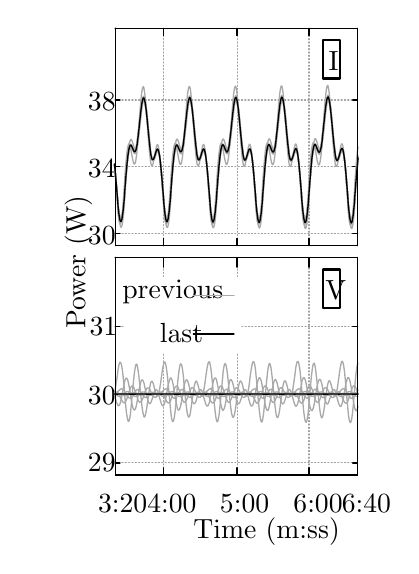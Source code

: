 
\definecolor{ca0a0a4}{RGB}{160,160,164}
\definecolor{cffffff}{RGB}{255,255,255}
\definecolor{ca9a9a9}{RGB}{169,169,169}


\def \globalscale {1.0}
\begin{tikzpicture}[y=0.80pt, x=0.80pt, yscale=-1.07*\globalscale, xscale=.7*\globalscale, inner sep=0pt, outer sep=0pt]
\begin{scope}[draw=black,line join=bevel,line cap=rect,even odd rule,line width=0.800pt]
  \begin{scope}[cm={{1.0,0.0,0.0,1.0,(0.0,0.0)}},draw=black,line join=bevel,line cap=rect,line width=0.800pt]
  \end{scope} 
  \begin{scope}[cm={{1.008,0.0,0.0,1.008,(0.0,0.0)}},draw=black,line join=bevel,line cap=rect,line width=0.800pt]
  \end{scope}
  \begin{scope}[cm={{1.008,0.0,0.0,1.008,(0.0,0.0)}},draw=ca0a0a4,dash pattern=on 0.40pt off 0.80pt,line join=round,line cap=round,line width=0.400pt]
    \path[draw] (32.5,95.5) -- (187.5,95.5);



  \end{scope}
  \begin{scope}[cm={{1.008,0.0,0.0,1.008,(0.0,0.0)}},draw=black,line join=round,line cap=round,line width=0.480pt]
    \path[draw] (32.5,95.5) -- (35.5,95.5);



    \path[draw] (187.5,95.5) -- (184.5,95.5);



  \end{scope}
  \begin{scope}[cm={{1.008,0.0,0.0,1.008,(0.0,0.0)}},draw=black,line join=bevel,line cap=rect,line width=0.800pt]
  \end{scope}
  \begin{scope}[cm={{1.008,0.0,0.0,1.008,(15.125,100.833)}},draw=black,line join=bevel,line cap=rect,line width=0.800pt]
  \end{scope}
  \begin{scope}[cm={{1.008,0.0,0.0,1.008,(15.125,100.833)}},draw=black,line join=bevel,line cap=rect,line width=0.800pt]
  \end{scope}
  \begin{scope}[cm={{1.008,0.0,0.0,1.008,(15.125,100.833)}},draw=black,line join=bevel,line cap=rect,line width=0.800pt]
  \end{scope}
  \begin{scope}[cm={{1.008,0.0,0.0,1.008,(15.125,100.833)}},draw=black,line join=bevel,line cap=rect,line width=0.800pt]
  \end{scope}
  \begin{scope}[cm={{1.008,0.0,0.0,1.008,(15.125,100.833)}},draw=black,line join=bevel,line cap=rect,line width=0.800pt]
  \end{scope}
  \begin{scope}[cm={{1.008,0.0,0.0,1.008,(15.125,100.833)}},draw=black,line join=bevel,line cap=rect,line width=0.800pt]
    \path[fill=black] (0.0,0.0) node[above right] () {30};



  \end{scope}
  \begin{scope}[cm={{1.008,0.0,0.0,1.008,(15.125,100.833)}},draw=black,line join=bevel,line cap=rect,line width=0.800pt]
  \end{scope}
  \begin{scope}[cm={{1.008,0.0,0.0,1.008,(0.0,0.0)}},draw=black,line join=bevel,line cap=rect,line width=0.800pt]
  \end{scope}
  \begin{scope}[cm={{1.008,0.0,0.0,1.008,(0.0,0.0)}},draw=ca0a0a4,dash pattern=on 0.40pt off 0.80pt,line join=round,line cap=round,line width=0.400pt]
    \path[draw] (32.5,67.5) -- (187.5,67.5);



  \end{scope}
  \begin{scope}[cm={{1.008,0.0,0.0,1.008,(0.0,0.0)}},draw=black,line join=round,line cap=round,line width=0.480pt]
    \path[draw] (32.5,67.5) -- (35.5,67.5);



    \path[draw] (187.5,67.5) -- (184.5,67.5);



  \end{scope}
  \begin{scope}[cm={{1.008,0.0,0.0,1.008,(0.0,0.0)}},draw=black,line join=bevel,line cap=rect,line width=0.800pt]
  \end{scope}
  \begin{scope}[cm={{1.008,0.0,0.0,1.008,(15.125,72.6)}},draw=black,line join=bevel,line cap=rect,line width=0.800pt]
  \end{scope}
  \begin{scope}[cm={{1.008,0.0,0.0,1.008,(15.125,72.6)}},draw=black,line join=bevel,line cap=rect,line width=0.800pt]
  \end{scope}
  \begin{scope}[cm={{1.008,0.0,0.0,1.008,(15.125,72.6)}},draw=black,line join=bevel,line cap=rect,line width=0.800pt]
  \end{scope}
  \begin{scope}[cm={{1.008,0.0,0.0,1.008,(15.125,72.6)}},draw=black,line join=bevel,line cap=rect,line width=0.800pt]
  \end{scope}
  \begin{scope}[cm={{1.008,0.0,0.0,1.008,(15.125,72.6)}},draw=black,line join=bevel,line cap=rect,line width=0.800pt]
  \end{scope}
  \begin{scope}[cm={{1.008,0.0,0.0,1.008,(15.125,72.6)}},draw=black,line join=bevel,line cap=rect,line width=0.800pt]
    \path[fill=black] (0.0,0.0) node[above right] () {34};



  \end{scope}
  \begin{scope}[cm={{1.008,0.0,0.0,1.008,(15.125,72.6)}},draw=black,line join=bevel,line cap=rect,line width=0.800pt]
  \end{scope}
  \begin{scope}[cm={{1.008,0.0,0.0,1.008,(0.0,0.0)}},draw=black,line join=bevel,line cap=rect,line width=0.800pt]
  \end{scope}
  \begin{scope}[cm={{1.008,0.0,0.0,1.008,(0.0,0.0)}},draw=ca0a0a4,dash pattern=on 0.40pt off 0.80pt,line join=round,line cap=round,line width=0.400pt]
    \path[draw] (32.5,39.5) -- (187.5,39.5);



  \end{scope}
  \begin{scope}[cm={{1.008,0.0,0.0,1.008,(0.0,0.0)}},draw=black,line join=round,line cap=round,line width=0.480pt]
    \path[draw] (32.5,39.5) -- (35.5,39.5);



    \path[draw] (187.5,39.5) -- (184.5,39.5);



  \end{scope}
  \begin{scope}[cm={{1.008,0.0,0.0,1.008,(0.0,0.0)}},draw=black,line join=bevel,line cap=rect,line width=0.800pt]
  \end{scope}
  \begin{scope}[cm={{1.008,0.0,0.0,1.008,(15.125,44.367)}},draw=black,line join=bevel,line cap=rect,line width=0.800pt]
  \end{scope}
  \begin{scope}[cm={{1.008,0.0,0.0,1.008,(15.125,44.367)}},draw=black,line join=bevel,line cap=rect,line width=0.800pt]
  \end{scope}
  \begin{scope}[cm={{1.008,0.0,0.0,1.008,(15.125,44.367)}},draw=black,line join=bevel,line cap=rect,line width=0.800pt]
  \end{scope}
  \begin{scope}[cm={{1.008,0.0,0.0,1.008,(15.125,44.367)}},draw=black,line join=bevel,line cap=rect,line width=0.800pt]
  \end{scope}
  \begin{scope}[cm={{1.008,0.0,0.0,1.008,(15.125,44.367)}},draw=black,line join=bevel,line cap=rect,line width=0.800pt]
  \end{scope}
  \begin{scope}[cm={{1.008,0.0,0.0,1.008,(15.125,44.367)}},draw=black,line join=bevel,line cap=rect,line width=0.800pt]
    \path[fill=black] (0.0,0.0) node[above right] () {38};



  \end{scope}
  \begin{scope}[cm={{1.008,0.0,0.0,1.008,(15.125,44.367)}},draw=black,line join=bevel,line cap=rect,line width=0.800pt]
  \end{scope}
  \begin{scope}[cm={{1.008,0.0,0.0,1.008,(0.0,0.0)}},draw=black,line join=bevel,line cap=rect,line width=0.800pt]
  \end{scope}
  \begin{scope}[cm={{1.008,0.0,0.0,1.008,(0.0,0.0)}},draw=ca0a0a4,dash pattern=on 0.40pt off 0.80pt,line join=round,line cap=round,line width=0.400pt]
    \path[draw] (32.5,100.5) -- (32.5,9.5);



  \end{scope}
  \begin{scope}[cm={{1.008,0.0,0.0,1.008,(0.0,0.0)}},draw=black,line join=round,line cap=round,line width=0.480pt]
    \path[draw] (32.5,100.5) -- (32.5,97.5);



    \path[draw] (32.5,9.5) -- (32.5,12.5);



  \end{scope}
  \begin{scope}[cm={{1.008,0.0,0.0,1.008,(0.0,0.0)}},draw=black,line join=bevel,line cap=rect,line width=0.800pt]
  \end{scope}
  \begin{scope}[cm={{1.008,0.0,0.0,1.008,(32.267,117.975)}},draw=black,line join=bevel,line cap=rect,line width=0.800pt]
  \end{scope}
  \begin{scope}[cm={{1.008,0.0,0.0,1.008,(32.267,117.975)}},draw=black,line join=bevel,line cap=rect,line width=0.800pt]
  \end{scope}
  \begin{scope}[cm={{1.008,0.0,0.0,1.008,(32.267,117.975)}},draw=black,line join=bevel,line cap=rect,line width=0.800pt]
  \end{scope}
  \begin{scope}[cm={{1.008,0.0,0.0,1.008,(32.267,117.975)}},draw=black,line join=bevel,line cap=rect,line width=0.800pt]
  \end{scope}
  \begin{scope}[cm={{1.008,0.0,0.0,1.008,(32.267,117.975)}},draw=black,line join=bevel,line cap=rect,line width=0.800pt]
  \end{scope}
  \begin{scope}[cm={{1.008,0.0,0.0,1.008,(32.267,117.975)}},draw=black,line join=bevel,line cap=rect,line width=0.800pt]
  \end{scope}
  \begin{scope}[cm={{1.008,0.0,0.0,1.008,(0.0,0.0)}},draw=black,line join=bevel,line cap=rect,line width=0.800pt]
  \end{scope}
  \begin{scope}[cm={{1.008,0.0,0.0,1.008,(0.0,0.0)}},draw=ca0a0a4,dash pattern=on 0.40pt off 0.80pt,line join=round,line cap=round,line width=0.400pt]
    \path[draw] (63.5,100.5) -- (63.5,9.5);



  \end{scope}
  \begin{scope}[cm={{1.008,0.0,0.0,1.008,(0.0,0.0)}},draw=black,line join=round,line cap=round,line width=0.480pt]
    \path[draw] (63.5,100.5) -- (63.5,97.5);



    \path[draw] (63.5,9.5) -- (63.5,12.5);



  \end{scope}
  \begin{scope}[cm={{1.008,0.0,0.0,1.008,(0.0,0.0)}},draw=black,line join=bevel,line cap=rect,line width=0.800pt]
  \end{scope}
  \begin{scope}[cm={{1.008,0.0,0.0,1.008,(63.525,117.975)}},draw=black,line join=bevel,line cap=rect,line width=0.800pt]
  \end{scope}
  \begin{scope}[cm={{1.008,0.0,0.0,1.008,(63.525,117.975)}},draw=black,line join=bevel,line cap=rect,line width=0.800pt]
  \end{scope}
  \begin{scope}[cm={{1.008,0.0,0.0,1.008,(63.525,117.975)}},draw=black,line join=bevel,line cap=rect,line width=0.800pt]
  \end{scope}
  \begin{scope}[cm={{1.008,0.0,0.0,1.008,(63.525,117.975)}},draw=black,line join=bevel,line cap=rect,line width=0.800pt]
  \end{scope}
  \begin{scope}[cm={{1.008,0.0,0.0,1.008,(63.525,117.975)}},draw=black,line join=bevel,line cap=rect,line width=0.800pt]
  \end{scope}
  \begin{scope}[cm={{1.008,0.0,0.0,1.008,(63.525,117.975)}},draw=black,line join=bevel,line cap=rect,line width=0.800pt]
  \end{scope}
  \begin{scope}[cm={{1.008,0.0,0.0,1.008,(0.0,0.0)}},draw=black,line join=bevel,line cap=rect,line width=0.800pt]
  \end{scope}
  \begin{scope}[cm={{1.008,0.0,0.0,1.008,(0.0,0.0)}},draw=ca0a0a4,dash pattern=on 0.40pt off 0.80pt,line join=round,line cap=round,line width=0.400pt]
    \path[draw] (110.5,100.5) -- (110.5,9.5);



  \end{scope}
  \begin{scope}[cm={{1.008,0.0,0.0,1.008,(0.0,0.0)}},draw=black,line join=round,line cap=round,line width=0.480pt]
    \path[draw] (110.5,100.5) -- (110.5,97.5);



    \path[draw] (110.5,9.5) -- (110.5,12.5);



  \end{scope}
  \begin{scope}[cm={{1.008,0.0,0.0,1.008,(0.0,0.0)}},draw=black,line join=bevel,line cap=rect,line width=0.800pt]
  \end{scope}
  \begin{scope}[cm={{1.008,0.0,0.0,1.008,(110.917,117.975)}},draw=black,line join=bevel,line cap=rect,line width=0.800pt]
  \end{scope}
  \begin{scope}[cm={{1.008,0.0,0.0,1.008,(110.917,117.975)}},draw=black,line join=bevel,line cap=rect,line width=0.800pt]
  \end{scope}
  \begin{scope}[cm={{1.008,0.0,0.0,1.008,(110.917,117.975)}},draw=black,line join=bevel,line cap=rect,line width=0.800pt]
  \end{scope}
  \begin{scope}[cm={{1.008,0.0,0.0,1.008,(110.917,117.975)}},draw=black,line join=bevel,line cap=rect,line width=0.800pt]
  \end{scope}
  \begin{scope}[cm={{1.008,0.0,0.0,1.008,(110.917,117.975)}},draw=black,line join=bevel,line cap=rect,line width=0.800pt]
  \end{scope}
  \begin{scope}[cm={{1.008,0.0,0.0,1.008,(110.917,117.975)}},draw=black,line join=bevel,line cap=rect,line width=0.800pt]
  \end{scope}
  \begin{scope}[cm={{1.008,0.0,0.0,1.008,(0.0,0.0)}},draw=black,line join=bevel,line cap=rect,line width=0.800pt]
  \end{scope}
  \begin{scope}[cm={{1.008,0.0,0.0,1.008,(0.0,0.0)}},draw=ca0a0a4,dash pattern=on 0.40pt off 0.80pt,line join=round,line cap=round,line width=0.400pt]
    \path[draw] (156.5,100.5) -- (156.5,9.5);



  \end{scope}
  \begin{scope}[cm={{1.008,0.0,0.0,1.008,(0.0,0.0)}},draw=black,line join=round,line cap=round,line width=0.480pt]
    \path[draw] (156.5,100.5) -- (156.5,97.5);



    \path[draw] (156.5,9.5) -- (156.5,12.5);



  \end{scope}
  \begin{scope}[cm={{1.008,0.0,0.0,1.008,(0.0,0.0)}},draw=black,line join=bevel,line cap=rect,line width=0.800pt]
  \end{scope}
  \begin{scope}[cm={{1.008,0.0,0.0,1.008,(158.308,117.975)}},draw=black,line join=bevel,line cap=rect,line width=0.800pt]
  \end{scope}
  \begin{scope}[cm={{1.008,0.0,0.0,1.008,(158.308,117.975)}},draw=black,line join=bevel,line cap=rect,line width=0.800pt]
  \end{scope}
  \begin{scope}[cm={{1.008,0.0,0.0,1.008,(158.308,117.975)}},draw=black,line join=bevel,line cap=rect,line width=0.800pt]
  \end{scope}
  \begin{scope}[cm={{1.008,0.0,0.0,1.008,(158.308,117.975)}},draw=black,line join=bevel,line cap=rect,line width=0.800pt]
  \end{scope}
  \begin{scope}[cm={{1.008,0.0,0.0,1.008,(158.308,117.975)}},draw=black,line join=bevel,line cap=rect,line width=0.800pt]
  \end{scope}
  \begin{scope}[cm={{1.008,0.0,0.0,1.008,(158.308,117.975)}},draw=black,line join=bevel,line cap=rect,line width=0.800pt]
  \end{scope}
  \begin{scope}[cm={{1.008,0.0,0.0,1.008,(0.0,0.0)}},draw=black,line join=bevel,line cap=rect,line width=0.800pt]
  \end{scope}
  \begin{scope}[cm={{1.008,0.0,0.0,1.008,(0.0,0.0)}},draw=ca0a0a4,dash pattern=on 0.40pt off 0.80pt,line join=round,line cap=round,line width=0.400pt]
    \path[draw] (187.5,100.5) -- (187.5,9.5);



  \end{scope}
  \begin{scope}[cm={{1.008,0.0,0.0,1.008,(0.0,0.0)}},draw=black,line join=round,line cap=round,line width=0.480pt]
    \path[draw] (187.5,100.5) -- (187.5,97.5);



    \path[draw] (187.5,9.5) -- (187.5,12.5);



  \end{scope}
  \begin{scope}[cm={{1.008,0.0,0.0,1.008,(0.0,0.0)}},draw=black,line join=bevel,line cap=rect,line width=0.800pt]
  \end{scope}
  \begin{scope}[cm={{1.008,0.0,0.0,1.008,(189.567,117.975)}},draw=black,line join=bevel,line cap=rect,line width=0.800pt]
  \end{scope}
  \begin{scope}[cm={{1.008,0.0,0.0,1.008,(189.567,117.975)}},draw=black,line join=bevel,line cap=rect,line width=0.800pt]
  \end{scope}
  \begin{scope}[cm={{1.008,0.0,0.0,1.008,(189.567,117.975)}},draw=black,line join=bevel,line cap=rect,line width=0.800pt]
  \end{scope}
  \begin{scope}[cm={{1.008,0.0,0.0,1.008,(189.567,117.975)}},draw=black,line join=bevel,line cap=rect,line width=0.800pt]
  \end{scope}
  \begin{scope}[cm={{1.008,0.0,0.0,1.008,(189.567,117.975)}},draw=black,line join=bevel,line cap=rect,line width=0.800pt]
  \end{scope}
  \begin{scope}[cm={{1.008,0.0,0.0,1.008,(189.567,117.975)}},draw=black,line join=bevel,line cap=rect,line width=0.800pt]
  \end{scope}
  \begin{scope}[cm={{1.008,0.0,0.0,1.008,(0.0,0.0)}},draw=black,line join=bevel,line cap=rect,line width=0.800pt]
  \end{scope}
  \begin{scope}[cm={{1.008,0.0,0.0,1.008,(0.0,0.0)}},draw=black,line join=round,line cap=round,line width=0.480pt]
    \path[draw] (32.5,9.5) -- (32.5,100.5) -- (187.5,100.5) -- (187.5,9.5) -- (32.5,9.5);



  \end{scope}
  \begin{scope}[cm={{1.008,0.0,0.0,1.008,(0.0,0.0)}},draw=black,line join=bevel,line cap=rect,line width=0.800pt]
  \end{scope}
  \begin{scope}[cm={{1.008,0.0,0.0,1.008,(0.0,0.0)}},draw=black,line join=bevel,line cap=rect,line width=0.800pt]
  \end{scope}
  \begin{scope}[cm={{1.008,0.0,0.0,1.008,(0.0,0.0)}},fill=cffffff]
    \path[fill,rounded corners=0.0cm] (166.0,15.0) rectangle (177.0,31.0);



  \end{scope}
  \begin{scope}[cm={{1.008,0.0,0.0,1.008,(0.0,0.0)}},draw=black,line join=bevel,line cap=rect,line width=0.800pt]
  \end{scope}
  \begin{scope}[cm={{1.008,0.0,0.0,1.008,(0.0,0.0)}},draw=black,line join=bevel,line cap=rect,line width=0.800pt]
  \end{scope}
  \begin{scope}[cm={{1.008,0.0,0.0,1.008,(0.0,0.0)}},draw=black,line join=round,line cap=round,line width=0.800pt]
    \path[draw] (165.5,30.5) -- (165.5,14.5) -- (176.5,14.5) -- (176.5,30.5) -- (165.5,30.5);



  \end{scope}
  \begin{scope}[cm={{1.008,0.0,0.0,1.008,(0.0,0.0)}},draw=black,line join=bevel,line cap=rect,line width=0.800pt]
  \end{scope}
  \begin{scope}[cm={{1.008,0.0,0.0,1.008,(170.408,27.225)}},draw=black,line join=bevel,line cap=rect,line width=0.800pt]
  \end{scope}
  \begin{scope}[cm={{1.008,0.0,0.0,1.008,(170.408,27.225)}},draw=black,line join=bevel,line cap=rect,line width=0.800pt]
  \end{scope}
  \begin{scope}[cm={{1.008,0.0,0.0,1.008,(170.408,27.225)}},draw=black,line join=bevel,line cap=rect,line width=0.800pt]
  \end{scope}
  \begin{scope}[cm={{1.008,0.0,0.0,1.008,(170.408,27.225)}},draw=black,line join=bevel,line cap=rect,line width=0.800pt]
  \end{scope}
  \begin{scope}[cm={{1.008,0.0,0.0,1.008,(170.408,27.225)}},draw=black,line join=bevel,line cap=rect,line width=0.800pt]
  \end{scope}
  \begin{scope}[cm={{1.008,0.0,0.0,1.008,(170.408,27.225)}},draw=black,line join=bevel,line cap=rect,line width=0.800pt]
    \path[fill=black] (0.0,0.0) node[above right] () {I};



  \end{scope}
  \begin{scope}[cm={{1.008,0.0,0.0,1.008,(170.408,27.225)}},draw=black,line join=bevel,line cap=rect,line width=0.800pt]
  \end{scope}
  \begin{scope}[cm={{0.0,-1.008,1.008,0.0,(5.042,136.125)}},draw=black,line join=bevel,line cap=rect,line width=0.800pt]
  \end{scope}
  \begin{scope}[cm={{0.0,-1.008,1.008,0.0,(5.042,136.125)}},draw=black,line join=bevel,line cap=rect,line width=0.800pt]
  \end{scope}
  \begin{scope}[cm={{0.0,-1.008,1.008,0.0,(5.042,136.125)}},draw=black,line join=bevel,line cap=rect,line width=0.800pt]
  \end{scope}
  \begin{scope}[cm={{0.0,-1.008,1.008,0.0,(5.042,136.125)}},draw=black,line join=bevel,line cap=rect,line width=0.800pt]
  \end{scope}
  \begin{scope}[cm={{0.0,-1.008,1.008,0.0,(5.042,136.125)}},draw=black,line join=bevel,line cap=rect,line width=0.800pt]
  \end{scope}
  \begin{scope}[cm={{0.0,-1.008,1.008,0.0,(0.042,136.125)}},draw=black,line join=bevel,line cap=rect,line width=0.800pt]
    \path[fill=black] (0.0,0.0) node[above right] () {\rotatebox{90}{Power (W)}};



  \end{scope}
  \begin{scope}[cm={{0.0,-1.008,1.008,0.0,(5.042,136.125)}},draw=black,line join=bevel,line cap=rect,line width=0.800pt]
  \end{scope}
  \begin{scope}[cm={{1.008,0.0,0.0,1.008,(0.0,0.0)}},draw=black,line join=bevel,line cap=rect,line width=0.800pt]
  \end{scope}
  \begin{scope}[cm={{1.008,0.0,0.0,1.008,(0.0,0.0)}},draw=black,line join=bevel,line cap=rect,line width=0.800pt]
  \end{scope}
  \begin{scope}[cm={{1.008,0.0,0.0,1.008,(0.0,0.0)}},draw=black,line join=bevel,line cap=rect,line width=0.800pt]
  \end{scope}
  \begin{scope}[cm={{1.008,0.0,0.0,1.008,(0.0,0.0)}},draw=ca9a9a9,line join=round,line cap=round,line width=0.480pt]
    \path[draw] (32.0,66.7) -- (32.0,66.7) -- (32.4,70.1) -- (32.8,73.7) -- (33.2,77.4) -- (33.6,80.9) -- (34.0,84.2) -- (34.3,87.0) -- (34.7,89.2) -- (35.1,90.7) -- (35.5,91.3) -- (35.9,91.1) -- (36.3,90.1) -- (36.7,88.3) -- (37.1,85.8) -- (37.5,82.8) -- (37.9,79.4) -- (38.3,75.7) -- (38.6,72.0) -- (39.0,68.5) -- (39.4,65.3) -- (39.8,62.6) -- (40.2,60.4) -- (40.6,58.9) -- (41.0,58.0) -- (41.4,57.8) -- (41.8,58.2) -- (42.2,59.1) -- (42.5,60.3) -- (42.9,61.8) -- (43.3,63.2) -- (43.7,64.6) -- (44.1,65.6) -- (44.5,66.3) -- (44.9,66.3) -- (45.3,65.8) -- (45.7,64.6) -- (46.1,62.7) -- (46.5,60.3) -- (46.8,57.3) -- (47.2,54.0) -- (47.6,50.4) -- (48.0,46.8) -- (48.4,43.4) -- (48.8,40.2) -- (49.2,37.6) -- (49.6,35.6) -- (50.0,34.4) -- (50.4,33.9) -- (50.8,34.3) -- (51.1,35.6) -- (51.5,37.5) -- (51.9,40.2) -- (52.3,43.3) -- (52.7,46.8) -- (53.1,50.4) -- (53.5,54.1) -- (53.9,57.5) -- (54.3,60.5) -- (54.7,63.1) -- (55.0,65.0) -- (55.4,66.4) -- (55.8,67.0) -- (56.2,67.0) -- (56.6,66.4) -- (57.0,65.4) -- (57.4,64.0) -- (57.8,62.5) -- (58.2,61.0) -- (58.6,59.7) -- (59.0,58.7) -- (59.4,58.2) -- (59.7,58.3) -- (60.1,59.0) -- (60.5,60.4) -- (60.9,62.5) -- (61.3,65.2) -- (61.7,68.3) -- (62.1,71.8) -- (62.5,75.5) -- (62.9,79.1) -- (63.3,82.6) -- (63.6,85.7) -- (64.0,88.2) -- (64.4,90.1) -- (64.8,91.2) -- (65.2,91.5) -- (65.6,90.9) -- (66.0,89.5) -- (66.4,87.3) -- (66.8,84.5) -- (67.2,81.2) -- (67.6,77.6) -- (68.0,73.9) -- (68.3,70.3) -- (68.7,66.9) -- (69.1,63.8) -- (69.5,61.4) -- (69.9,59.5) -- (70.3,58.3) -- (70.7,57.7) -- (71.1,57.8) -- (71.5,58.5) -- (71.9,59.6) -- (72.2,61.0) -- (72.6,62.5) -- (73.0,63.9) -- (73.4,65.2) -- (73.8,66.1) -- (74.2,66.5) -- (74.6,66.3) -- (75.0,65.4) -- (75.4,63.9) -- (75.8,61.7) -- (76.2,59.0) -- (76.5,55.8) -- (76.9,52.3) -- (77.3,48.7) -- (77.7,45.1) -- (78.1,41.7) -- (78.5,38.8) -- (78.9,36.4) -- (79.3,34.8) -- (79.7,33.9) -- (80.1,33.9) -- (80.5,34.7) -- (80.8,36.3) -- (81.2,38.6) -- (81.6,41.6) -- (82.0,44.9) -- (82.4,48.5) -- (82.8,52.2) -- (83.2,55.8) -- (83.6,59.1) -- (84.0,61.9) -- (84.4,64.2) -- (84.7,65.9) -- (85.1,66.8) -- (85.5,67.1) -- (85.9,66.8) -- (86.3,66.0) -- (86.7,64.8) -- (87.1,63.3) -- (87.5,61.7) -- (87.9,60.3) -- (88.3,59.1) -- (88.7,58.3) -- (89.0,58.1) -- (89.4,58.5) -- (89.8,59.5) -- (90.2,61.3) -- (90.6,63.6) -- (91.0,66.6) -- (91.4,69.9) -- (91.8,73.5) -- (92.2,77.3) -- (92.6,80.9) -- (93.0,84.2) -- (93.3,87.1) -- (93.7,89.3) -- (94.1,90.9) -- (94.5,91.6) -- (94.9,91.4) -- (95.3,90.4) -- (95.7,88.6) -- (96.1,86.1) -- (96.5,83.0) -- (96.9,79.6) -- (97.3,75.9) -- (97.6,72.1) -- (98.0,68.5) -- (98.4,65.3) -- (98.8,62.5) -- (99.2,60.3) -- (99.6,58.7) -- (100.0,57.8) -- (100.4,57.6) -- (100.8,58.0) -- (101.2,58.9) -- (101.5,60.2) -- (101.9,61.7) -- (102.3,63.2) -- (102.7,64.6) -- (103.1,65.7) -- (103.5,66.4) -- (103.9,66.5) -- (104.3,66.0) -- (104.7,64.8) -- (105.1,63.0) -- (105.5,60.5) -- (105.8,57.5) -- (106.2,54.1) -- (106.6,50.5) -- (107.0,46.9) -- (107.4,43.4) -- (107.8,40.2) -- (108.2,37.5) -- (108.6,35.4) -- (109.0,34.1) -- (109.4,33.7) -- (109.8,34.1) -- (110.1,35.3) -- (110.5,37.3) -- (110.9,39.9) -- (111.3,43.1) -- (111.7,46.6) -- (112.1,50.3) -- (112.5,54.0) -- (112.9,57.5) -- (113.3,60.6) -- (113.7,63.2) -- (114.1,65.2) -- (114.4,66.5) -- (114.8,67.2) -- (115.2,67.2) -- (115.6,66.6) -- (116.0,65.5) -- (116.4,64.1) -- (116.8,62.5) -- (117.2,61.0) -- (117.6,59.6) -- (118.0,58.6) -- (118.4,58.0) -- (118.7,58.1) -- (119.1,58.8) -- (119.5,60.2) -- (119.9,62.2) -- (120.3,64.9) -- (120.7,68.1) -- (121.1,71.6) -- (121.5,75.3) -- (121.9,79.0) -- (122.3,82.6) -- (122.6,85.7) -- (123.0,88.4) -- (123.4,90.3) -- (123.8,91.4) -- (124.2,91.7) -- (124.6,91.2) -- (125.0,89.8) -- (125.4,87.6) -- (125.8,84.8) -- (126.2,81.5) -- (126.6,77.8) -- (126.9,74.1) -- (127.3,70.3) -- (127.7,66.9) -- (128.1,63.8) -- (128.5,61.2) -- (128.9,59.3) -- (129.3,58.1) -- (129.7,57.5) -- (130.1,57.7) -- (130.5,58.3) -- (130.9,59.4) -- (131.2,60.9) -- (131.6,62.4) -- (132.0,64.0) -- (132.4,65.3) -- (132.8,66.2) -- (133.2,66.6) -- (133.6,66.5) -- (134.0,65.6) -- (134.4,64.1) -- (134.8,62.0) -- (135.2,59.2) -- (135.5,56.0) -- (135.9,52.5) -- (136.3,48.8) -- (136.7,45.1) -- (137.1,41.7) -- (137.5,38.7) -- (137.9,36.3) -- (138.3,34.6) -- (138.7,33.7) -- (139.1,33.6) -- (139.4,34.4) -- (139.8,36.0) -- (140.2,38.4) -- (140.6,41.3) -- (141.0,44.7) -- (141.4,48.4) -- (141.8,52.1) -- (142.2,55.7) -- (142.6,59.1) -- (143.0,62.0) -- (143.4,64.3) -- (143.7,66.0) -- (144.1,67.0) -- (144.5,67.3) -- (144.9,67.0) -- (145.3,66.2) -- (145.7,64.9) -- (146.1,63.4) -- (146.5,61.8) -- (146.9,60.3) -- (147.3,59.0) -- (147.7,58.2) -- (148.0,57.9) -- (148.4,58.2) -- (148.8,59.3) -- (149.2,61.0) -- (149.6,63.4) -- (150.0,66.3) -- (150.4,69.7) -- (150.8,73.4) -- (151.2,77.1) -- (151.6,80.8) -- (151.9,84.2) -- (152.3,87.2) -- (152.7,89.5) -- (153.1,91.1) -- (153.5,91.8) -- (153.9,91.7) -- (154.3,90.7) -- (154.7,88.9) -- (155.1,86.4) -- (155.5,83.3) -- (155.9,79.8) -- (156.3,76.0) -- (156.6,72.2) -- (157.0,68.6) -- (157.4,65.3) -- (157.8,62.4) -- (158.2,60.1) -- (158.6,58.5) -- (159.0,57.6) -- (159.4,57.4) -- (159.8,57.8) -- (160.2,58.8) -- (160.5,60.1) -- (160.9,61.6) -- (161.3,63.2) -- (161.7,64.7) -- (162.1,65.8) -- (162.5,66.6) -- (162.9,66.7) -- (163.3,66.3) -- (163.7,65.1) -- (164.1,63.3) -- (164.5,60.8) -- (164.9,57.8) -- (165.2,54.4) -- (165.6,50.7) -- (166.0,47.0) -- (166.4,43.4) -- (166.8,40.2) -- (167.2,37.4) -- (167.6,35.3) -- (168.0,33.9) -- (168.4,33.4) -- (168.8,33.8) -- (169.1,35.0) -- (169.5,37.0) -- (169.9,39.6) -- (170.3,42.8) -- (170.7,46.4) -- (171.1,50.2) -- (171.5,53.9) -- (171.9,57.5) -- (172.3,60.6) -- (172.7,63.3) -- (173.1,65.3) -- (173.4,66.7) -- (173.8,67.4) -- (174.2,67.3) -- (174.6,66.7) -- (175.0,65.6) -- (175.4,64.2) -- (175.8,62.6) -- (176.2,61.0) -- (176.6,59.6) -- (177.0,58.5) -- (177.4,57.9) -- (177.7,57.9) -- (178.1,58.5) -- (178.5,59.9) -- (178.9,62.0) -- (179.3,64.6) -- (179.7,67.8) -- (180.1,71.4) -- (180.5,75.2) -- (180.9,79.0) -- (181.3,82.6) -- (181.6,85.8) -- (182.0,88.5) -- (182.4,90.5) -- (182.8,91.7) -- (183.2,92.0) -- (183.6,91.5) -- (184.0,90.1) -- (184.4,87.9) -- (184.8,85.0) -- (185.2,81.7) -- (185.6,78.0) -- (185.9,74.2) -- (186.3,70.4) -- (186.7,66.9) -- (187.1,63.7) -- (187.5,61.1) -- (187.9,59.1);



  \end{scope}
  \begin{scope}[cm={{1.008,0.0,0.0,1.008,(0.0,0.0)}},draw=black,line join=bevel,line cap=rect,line width=0.800pt]
  \end{scope}
  \begin{scope}[cm={{1.008,0.0,0.0,1.008,(0.0,0.0)}},draw=black,line join=bevel,line cap=rect,line width=0.800pt]
  \end{scope}
  \begin{scope}[cm={{1.008,0.0,0.0,1.008,(0.0,0.0)}},draw=black,line join=bevel,line cap=rect,line width=0.800pt]
  \end{scope}
  \begin{scope}[cm={{1.008,0.0,0.0,1.008,(0.0,0.0)}},draw=black,line join=bevel,line cap=rect,line width=0.800pt]
  \end{scope}
  \begin{scope}[cm={{1.008,0.0,0.0,1.008,(0.0,0.0)}},draw=ca9a9a9,line join=round,line cap=round,line width=0.480pt]
    \path[draw] (32.0,66.3) -- (32.0,66.3) -- (32.4,69.0) -- (32.8,71.9) -- (33.2,75.1) -- (33.6,78.4) -- (34.0,81.7) -- (34.3,84.8) -- (34.7,87.6) -- (35.1,89.9) -- (35.5,91.6) -- (35.9,92.6) -- (36.3,92.8) -- (36.7,92.3) -- (37.1,91.0) -- (37.5,89.0) -- (37.9,86.4) -- (38.3,83.3) -- (38.6,79.9) -- (39.0,76.2) -- (39.4,72.5) -- (39.8,68.9) -- (40.2,65.6) -- (40.6,62.7) -- (41.0,60.2) -- (41.4,58.3) -- (41.8,57.0) -- (42.2,56.2) -- (42.5,56.0) -- (42.9,56.2) -- (43.3,56.7) -- (43.7,57.5) -- (44.1,58.4) -- (44.5,59.3) -- (44.9,60.0) -- (45.3,60.5) -- (45.7,60.6) -- (46.1,60.2) -- (46.5,59.4) -- (46.8,58.2) -- (47.2,56.5) -- (47.6,54.5) -- (48.0,52.2) -- (48.4,49.8) -- (48.8,47.3) -- (49.2,45.0) -- (49.6,42.9) -- (50.0,41.2) -- (50.4,39.9) -- (50.8,39.2) -- (51.1,39.1) -- (51.5,39.7) -- (51.9,40.8) -- (52.3,42.4) -- (52.7,44.5) -- (53.1,46.9) -- (53.5,49.6) -- (53.9,52.4) -- (54.3,55.1) -- (54.7,57.6) -- (55.0,59.9) -- (55.4,61.8) -- (55.8,63.2) -- (56.2,64.2) -- (56.6,64.7) -- (57.0,64.7) -- (57.4,64.4) -- (57.8,63.8) -- (58.2,63.1) -- (58.6,62.3) -- (59.0,61.6) -- (59.4,61.1) -- (59.7,60.9) -- (60.1,61.2) -- (60.5,62.0) -- (60.9,63.3) -- (61.3,65.2) -- (61.7,67.5) -- (62.1,70.3) -- (62.5,73.4) -- (62.9,76.7) -- (63.3,80.0) -- (63.6,83.3) -- (64.0,86.3) -- (64.4,88.8) -- (64.8,90.9) -- (65.2,92.3) -- (65.6,92.9) -- (66.0,92.8) -- (66.4,91.9) -- (66.8,90.2) -- (67.2,87.9) -- (67.6,85.0) -- (68.0,81.7) -- (68.3,78.1) -- (68.7,74.4) -- (69.1,70.7) -- (69.5,67.2) -- (69.9,64.1) -- (70.3,61.3) -- (70.7,59.1) -- (71.1,57.5) -- (71.5,56.4) -- (71.9,55.9) -- (72.2,55.9) -- (72.6,56.4) -- (73.0,57.1) -- (73.4,58.0) -- (73.8,58.9) -- (74.2,59.7) -- (74.6,60.3) -- (75.0,60.6) -- (75.4,60.5) -- (75.8,60.0) -- (76.2,59.0) -- (76.5,57.5) -- (76.9,55.6) -- (77.3,53.4) -- (77.7,51.0) -- (78.1,48.6) -- (78.5,46.1) -- (78.9,43.9) -- (79.3,41.9) -- (79.7,40.4) -- (80.1,39.4) -- (80.5,39.0) -- (80.8,39.2) -- (81.2,40.0) -- (81.6,41.4) -- (82.0,43.3) -- (82.4,45.6) -- (82.8,48.2) -- (83.2,50.9) -- (83.6,53.7) -- (84.0,56.4) -- (84.4,58.8) -- (84.7,60.9) -- (85.1,62.6) -- (85.5,63.8) -- (85.9,64.5) -- (86.3,64.8) -- (86.7,64.7) -- (87.1,64.2) -- (87.5,63.5) -- (87.9,62.7) -- (88.3,61.9) -- (88.7,61.3) -- (89.0,60.9) -- (89.4,61.0) -- (89.8,61.5) -- (90.2,62.5) -- (90.6,64.1) -- (91.0,66.2) -- (91.4,68.8) -- (91.8,71.7) -- (92.2,74.9) -- (92.6,78.3) -- (93.0,81.7) -- (93.3,84.8) -- (93.7,87.6) -- (94.1,90.0) -- (94.5,91.7) -- (94.9,92.8) -- (95.3,93.0) -- (95.7,92.5) -- (96.1,91.3) -- (96.5,89.3) -- (96.9,86.7) -- (97.3,83.5) -- (97.6,80.1) -- (98.0,76.4) -- (98.4,72.6) -- (98.8,69.0) -- (99.2,65.6) -- (99.6,62.6) -- (100.0,60.1) -- (100.4,58.2) -- (100.8,56.8) -- (101.2,56.0) -- (101.5,55.8) -- (101.9,56.0) -- (102.3,56.6) -- (102.7,57.5) -- (103.1,58.4) -- (103.5,59.3) -- (103.9,60.1) -- (104.3,60.6) -- (104.7,60.7) -- (105.1,60.4) -- (105.5,59.6) -- (105.8,58.4) -- (106.2,56.7) -- (106.6,54.6) -- (107.0,52.3) -- (107.4,49.9) -- (107.8,47.4) -- (108.2,45.0) -- (108.6,42.8) -- (109.0,41.1) -- (109.4,39.8) -- (109.8,39.1) -- (110.1,38.9) -- (110.5,39.4) -- (110.9,40.5) -- (111.3,42.2) -- (111.7,44.3) -- (112.1,46.8) -- (112.5,49.5) -- (112.9,52.3) -- (113.3,55.0) -- (113.7,57.6) -- (114.1,59.9) -- (114.4,61.8) -- (114.8,63.3) -- (115.2,64.3) -- (115.6,64.8) -- (116.0,64.8) -- (116.4,64.5) -- (116.8,63.9) -- (117.2,63.1) -- (117.6,62.3) -- (118.0,61.5) -- (118.4,61.0) -- (118.7,60.8) -- (119.1,61.1) -- (119.5,61.8) -- (119.9,63.1) -- (120.3,64.9) -- (120.7,67.3) -- (121.1,70.1) -- (121.5,73.2) -- (121.9,76.5) -- (122.3,79.9) -- (122.6,83.2) -- (123.0,86.3) -- (123.4,88.9) -- (123.8,91.0) -- (124.2,92.4) -- (124.6,93.1) -- (125.0,93.0) -- (125.4,92.1) -- (125.8,90.5) -- (126.2,88.2) -- (126.6,85.3) -- (126.9,81.9) -- (127.3,78.3) -- (127.7,74.5) -- (128.1,70.8) -- (128.5,67.3) -- (128.9,64.0) -- (129.3,61.3) -- (129.7,59.0) -- (130.1,57.4) -- (130.5,56.3) -- (130.9,55.8) -- (131.2,55.8) -- (131.6,56.2) -- (132.0,57.0) -- (132.4,57.9) -- (132.8,58.9) -- (133.2,59.8) -- (133.6,60.4) -- (134.0,60.8) -- (134.4,60.7) -- (134.8,60.1) -- (135.2,59.1) -- (135.5,57.7) -- (135.9,55.8) -- (136.3,53.6) -- (136.7,51.2) -- (137.1,48.6) -- (137.5,46.2) -- (137.9,43.9) -- (138.3,41.9) -- (138.7,40.3) -- (139.1,39.3) -- (139.4,38.8) -- (139.8,39.0) -- (140.2,39.8) -- (140.6,41.2) -- (141.0,43.1) -- (141.4,45.4) -- (141.8,48.0) -- (142.2,50.8) -- (142.6,53.6) -- (143.0,56.4) -- (143.4,58.8) -- (143.7,61.0) -- (144.1,62.7) -- (144.5,63.9) -- (144.9,64.7) -- (145.3,64.9) -- (145.7,64.8) -- (146.1,64.3) -- (146.5,63.5) -- (146.9,62.7) -- (147.3,61.9) -- (147.7,61.2) -- (148.0,60.8) -- (148.4,60.8) -- (148.8,61.3) -- (149.2,62.3) -- (149.6,63.8) -- (150.0,65.9) -- (150.4,68.5) -- (150.8,71.5) -- (151.2,74.8) -- (151.6,78.2) -- (151.9,81.6) -- (152.3,84.8) -- (152.7,87.7) -- (153.1,90.1) -- (153.5,91.9) -- (153.9,93.0) -- (154.3,93.3) -- (154.7,92.8) -- (155.1,91.6) -- (155.5,89.6) -- (155.9,86.9) -- (156.3,83.8) -- (156.6,80.3) -- (157.0,76.5) -- (157.4,72.7) -- (157.8,69.0) -- (158.2,65.6) -- (158.6,62.6) -- (159.0,60.0) -- (159.4,58.1) -- (159.8,56.7) -- (160.2,55.9) -- (160.5,55.7) -- (160.9,55.9) -- (161.3,56.5) -- (161.7,57.4) -- (162.1,58.4) -- (162.5,59.3) -- (162.9,60.1) -- (163.3,60.7) -- (163.7,60.8) -- (164.1,60.6) -- (164.5,59.8) -- (164.9,58.6) -- (165.2,56.9) -- (165.6,54.8) -- (166.0,52.5) -- (166.4,50.0) -- (166.8,47.4) -- (167.2,45.0) -- (167.6,42.8) -- (168.0,41.0) -- (168.4,39.7) -- (168.8,38.9) -- (169.1,38.7) -- (169.5,39.2) -- (169.9,40.3) -- (170.3,42.0) -- (170.7,44.1) -- (171.1,46.6) -- (171.5,49.3) -- (171.9,52.2) -- (172.3,55.0) -- (172.7,57.6) -- (173.1,60.0) -- (173.4,61.9) -- (173.8,63.4) -- (174.2,64.4) -- (174.6,64.9) -- (175.0,65.0) -- (175.4,64.6) -- (175.8,64.0) -- (176.2,63.1) -- (176.6,62.3) -- (177.0,61.5) -- (177.4,60.9) -- (177.7,60.7) -- (178.1,60.9) -- (178.5,61.6) -- (178.9,62.9) -- (179.3,64.7) -- (179.7,67.1) -- (180.1,69.9) -- (180.5,73.0) -- (180.9,76.4) -- (181.3,79.8) -- (181.6,83.2) -- (182.0,86.3) -- (182.4,89.0) -- (182.8,91.1) -- (183.2,92.6) -- (183.6,93.3) -- (184.0,93.3) -- (184.4,92.4) -- (184.8,90.8) -- (185.2,88.5) -- (185.6,85.5) -- (185.9,82.2) -- (186.3,78.5) -- (186.7,74.7) -- (187.1,70.9) -- (187.5,67.3) -- (187.9,63.9);



  \end{scope}
  \begin{scope}[cm={{1.008,0.0,0.0,1.008,(0.0,0.0)}},draw=black,line join=bevel,line cap=rect,line width=0.800pt]
  \end{scope}
  \begin{scope}[cm={{1.008,0.0,0.0,1.008,(0.0,0.0)}},draw=black,line join=bevel,line cap=rect,line width=0.800pt]
  \end{scope}
  \begin{scope}[cm={{1.008,0.0,0.0,1.008,(0.0,0.0)}},draw=black,line join=bevel,line cap=rect,line width=0.800pt]
  \end{scope}
  \begin{scope}[cm={{1.008,0.0,0.0,1.008,(0.0,0.0)}},draw=black,line join=bevel,line cap=rect,line width=0.800pt]
  \end{scope}
  \begin{scope}[cm={{1.008,0.0,0.0,1.008,(0.0,0.0)}},draw=ca9a9a9,line join=round,line cap=round,line width=0.480pt]
    \path[draw] (32.0,66.4) -- (32.0,66.4) -- (32.4,69.0) -- (32.8,71.8) -- (33.2,74.7) -- (33.6,77.6) -- (34.0,80.5) -- (34.3,83.0) -- (34.7,85.2) -- (35.1,87.0) -- (35.5,88.1) -- (35.9,88.7) -- (36.3,88.6) -- (36.7,87.8) -- (37.1,86.5) -- (37.5,84.7) -- (37.9,82.3) -- (38.3,79.7) -- (38.6,76.9) -- (39.0,74.0) -- (39.4,71.1) -- (39.8,68.4) -- (40.2,66.0) -- (40.6,63.9) -- (41.0,62.3) -- (41.4,61.0) -- (41.8,60.2) -- (42.2,59.7) -- (42.5,59.6) -- (42.9,59.7) -- (43.3,60.0) -- (43.7,60.3) -- (44.1,60.5) -- (44.5,60.6) -- (44.9,60.5) -- (45.3,60.0) -- (45.7,59.2) -- (46.1,58.1) -- (46.5,56.6) -- (46.8,54.7) -- (47.2,52.7) -- (47.6,50.4) -- (48.0,48.2) -- (48.4,45.9) -- (48.8,43.9) -- (49.2,42.1) -- (49.6,40.7) -- (50.0,39.7) -- (50.4,39.3) -- (50.8,39.4) -- (51.1,40.1) -- (51.5,41.3) -- (51.9,43.0) -- (52.3,45.1) -- (52.7,47.4) -- (53.1,50.0) -- (53.5,52.6) -- (53.9,55.1) -- (54.3,57.5) -- (54.7,59.6) -- (55.0,61.3) -- (55.4,62.6) -- (55.8,63.5) -- (56.2,63.9) -- (56.6,63.9) -- (57.0,63.6) -- (57.4,63.0) -- (57.8,62.3) -- (58.2,61.5) -- (58.6,60.7) -- (59.0,60.2) -- (59.4,60.0) -- (59.7,60.1) -- (60.1,60.6) -- (60.5,61.7) -- (60.9,63.2) -- (61.3,65.2) -- (61.7,67.6) -- (62.1,70.2) -- (62.5,73.1) -- (62.9,76.1) -- (63.3,79.0) -- (63.6,81.8) -- (64.0,84.2) -- (64.4,86.2) -- (64.8,87.7) -- (65.2,88.6) -- (65.6,88.8) -- (66.0,88.4) -- (66.4,87.4) -- (66.8,85.8) -- (67.2,83.7) -- (67.6,81.2) -- (68.0,78.4) -- (68.3,75.5) -- (68.7,72.6) -- (69.1,69.8) -- (69.5,67.2) -- (69.9,64.9) -- (70.3,63.0) -- (70.7,61.5) -- (71.1,60.5) -- (71.5,59.9) -- (71.9,59.6) -- (72.2,59.6) -- (72.6,59.8) -- (73.0,60.1) -- (73.4,60.4) -- (73.8,60.6) -- (74.2,60.6) -- (74.6,60.3) -- (75.0,59.7) -- (75.4,58.8) -- (75.8,57.4) -- (76.2,55.8) -- (76.5,53.8) -- (76.9,51.6) -- (77.3,49.3) -- (77.7,47.1) -- (78.1,44.9) -- (78.5,42.9) -- (78.9,41.3) -- (79.3,40.1) -- (79.7,39.4) -- (80.1,39.2) -- (80.5,39.6) -- (80.8,40.5) -- (81.2,42.0) -- (81.6,43.9) -- (82.0,46.1) -- (82.4,48.6) -- (82.8,51.2) -- (83.2,53.8) -- (83.6,56.3) -- (84.0,58.6) -- (84.4,60.5) -- (84.7,62.0) -- (85.1,63.1) -- (85.5,63.8) -- (85.9,64.0) -- (86.3,63.8) -- (86.7,63.4) -- (87.1,62.7) -- (87.5,61.9) -- (87.9,61.1) -- (88.3,60.4) -- (88.7,60.0) -- (89.0,59.9) -- (89.4,60.2) -- (89.8,61.0) -- (90.2,62.3) -- (90.6,64.0) -- (91.0,66.2) -- (91.4,68.8) -- (91.8,71.6) -- (92.2,74.6) -- (92.6,77.6) -- (93.0,80.4) -- (93.3,83.1) -- (93.7,85.3) -- (94.1,87.1) -- (94.5,88.3) -- (94.9,88.9) -- (95.3,88.8) -- (95.7,88.1) -- (96.1,86.7) -- (96.5,84.9) -- (96.9,82.5) -- (97.3,79.9) -- (97.6,77.0) -- (98.0,74.1) -- (98.4,71.2) -- (98.8,68.5) -- (99.2,66.0) -- (99.6,63.9) -- (100.0,62.2) -- (100.4,60.9) -- (100.8,60.1) -- (101.2,59.6) -- (101.5,59.5) -- (101.9,59.6) -- (102.3,59.9) -- (102.7,60.3) -- (103.1,60.5) -- (103.5,60.7) -- (103.9,60.6) -- (104.3,60.1) -- (104.7,59.4) -- (105.1,58.2) -- (105.5,56.7) -- (105.8,54.9) -- (106.2,52.8) -- (106.6,50.6) -- (107.0,48.2) -- (107.4,46.0) -- (107.8,43.8) -- (108.2,42.0) -- (108.6,40.6) -- (109.0,39.6) -- (109.4,39.1) -- (109.8,39.2) -- (110.1,39.9) -- (110.5,41.1) -- (110.9,42.8) -- (111.3,44.9) -- (111.7,47.3) -- (112.1,49.9) -- (112.5,52.5) -- (112.9,55.1) -- (113.3,57.5) -- (113.7,59.6) -- (114.1,61.4) -- (114.4,62.7) -- (114.8,63.6) -- (115.2,64.0) -- (115.6,64.0) -- (116.0,63.7) -- (116.4,63.1) -- (116.8,62.3) -- (117.2,61.5) -- (117.6,60.7) -- (118.0,60.1) -- (118.4,59.8) -- (118.7,59.9) -- (119.1,60.5) -- (119.5,61.5) -- (119.9,63.0) -- (120.3,65.0) -- (120.7,67.4) -- (121.1,70.1) -- (121.5,73.0) -- (121.9,76.0) -- (122.3,79.0) -- (122.6,81.8) -- (123.0,84.3) -- (123.4,86.3) -- (123.8,87.8) -- (124.2,88.7) -- (124.6,89.0) -- (125.0,88.6) -- (125.4,87.6) -- (125.8,86.0) -- (126.2,83.9) -- (126.6,81.3) -- (126.9,78.6) -- (127.3,75.6) -- (127.7,72.7) -- (128.1,69.8) -- (128.5,67.2) -- (128.9,64.9) -- (129.3,63.0) -- (129.7,61.5) -- (130.1,60.4) -- (130.5,59.8) -- (130.9,59.5) -- (131.2,59.5) -- (131.6,59.7) -- (132.0,60.1) -- (132.4,60.4) -- (132.8,60.7) -- (133.2,60.7) -- (133.6,60.5) -- (134.0,59.9) -- (134.4,58.9) -- (134.8,57.6) -- (135.2,55.9) -- (135.5,54.0) -- (135.9,51.8) -- (136.3,49.4) -- (136.7,47.1) -- (137.1,44.9) -- (137.5,42.9) -- (137.9,41.2) -- (138.3,40.0) -- (138.7,39.2) -- (139.1,39.0) -- (139.4,39.4) -- (139.8,40.3) -- (140.2,41.8) -- (140.6,43.7) -- (141.0,46.0) -- (141.4,48.5) -- (141.8,51.1) -- (142.2,53.8) -- (142.6,56.3) -- (143.0,58.6) -- (143.4,60.6) -- (143.7,62.1) -- (144.1,63.2) -- (144.5,63.9) -- (144.9,64.1) -- (145.3,64.0) -- (145.7,63.5) -- (146.1,62.7) -- (146.5,61.9) -- (146.9,61.1) -- (147.3,60.4) -- (147.7,59.9) -- (148.0,59.8) -- (148.4,60.1) -- (148.8,60.8) -- (149.2,62.1) -- (149.6,63.8) -- (150.0,66.0) -- (150.4,68.6) -- (150.8,71.4) -- (151.2,74.4) -- (151.6,77.5) -- (151.9,80.4) -- (152.3,83.1) -- (152.7,85.4) -- (153.1,87.2) -- (153.5,88.4) -- (153.9,89.1) -- (154.3,89.0) -- (154.7,88.3) -- (155.1,87.0) -- (155.5,85.1) -- (155.9,82.7) -- (156.3,80.1) -- (156.6,77.2) -- (157.0,74.2) -- (157.4,71.2) -- (157.8,68.5) -- (158.2,66.0) -- (158.6,63.8) -- (159.0,62.1) -- (159.4,60.8) -- (159.8,60.0) -- (160.2,59.5) -- (160.5,59.4) -- (160.9,59.6) -- (161.3,59.9) -- (161.7,60.3) -- (162.1,60.6) -- (162.5,60.8) -- (162.9,60.7) -- (163.3,60.3) -- (163.7,59.5) -- (164.1,58.4) -- (164.5,56.9) -- (164.9,55.0) -- (165.2,52.9) -- (165.6,50.7) -- (166.0,48.3) -- (166.4,46.0) -- (166.8,43.8) -- (167.2,42.0) -- (167.6,40.5) -- (168.0,39.5) -- (168.4,39.0) -- (168.8,39.0) -- (169.1,39.7) -- (169.5,40.9) -- (169.9,42.6) -- (170.3,44.7) -- (170.7,47.1) -- (171.1,49.7) -- (171.5,52.4) -- (171.9,55.0) -- (172.3,57.5) -- (172.7,59.6) -- (173.1,61.4) -- (173.4,62.8) -- (173.8,63.7) -- (174.2,64.1) -- (174.6,64.1) -- (175.0,63.8) -- (175.4,63.2) -- (175.8,62.3) -- (176.2,61.5) -- (176.6,60.7) -- (177.0,60.1) -- (177.4,59.7) -- (177.7,59.8) -- (178.1,60.3) -- (178.5,61.3) -- (178.9,62.8) -- (179.3,64.8) -- (179.7,67.2) -- (180.1,69.9) -- (180.5,72.9) -- (180.9,75.9) -- (181.3,78.9) -- (181.6,81.8) -- (182.0,84.3) -- (182.4,86.4) -- (182.8,88.0) -- (183.2,88.9) -- (183.6,89.2) -- (184.0,88.8) -- (184.4,87.8) -- (184.8,86.2) -- (185.2,84.1) -- (185.6,81.5) -- (185.9,78.7) -- (186.3,75.7) -- (186.7,72.7) -- (187.1,69.9) -- (187.5,67.2) -- (187.9,64.8);



  \end{scope}
  \begin{scope}[cm={{1.008,0.0,0.0,1.008,(0.0,0.0)}},draw=black,line join=bevel,line cap=rect,line width=0.800pt]
  \end{scope}
  \begin{scope}[cm={{1.008,0.0,0.0,1.008,(0.0,0.0)}},draw=black,line join=bevel,line cap=rect,line width=0.800pt]
  \end{scope}
  \begin{scope}[cm={{1.008,0.0,0.0,1.008,(0.0,0.0)}},draw=black,line join=bevel,line cap=rect,line width=0.800pt]
  \end{scope}
  \begin{scope}[cm={{1.008,0.0,0.0,1.008,(0.0,0.0)}},draw=black,line join=bevel,line cap=rect,line width=0.800pt]
  \end{scope}
  \begin{scope}[cm={{1.008,0.0,0.0,1.008,(0.0,0.0)}},draw=ca9a9a9,line join=round,line cap=round,line width=0.480pt]
    \path[draw] (32.0,66.4) -- (32.0,66.4) -- (32.4,69.3) -- (32.8,72.4) -- (33.2,75.6) -- (33.6,78.9) -- (34.0,82.0) -- (34.3,84.9) -- (34.7,87.3) -- (35.1,89.2) -- (35.5,90.4) -- (35.9,90.9) -- (36.3,90.7) -- (36.7,89.8) -- (37.1,88.1) -- (37.5,85.9) -- (37.9,83.1) -- (38.3,80.0) -- (38.6,76.7) -- (39.0,73.3) -- (39.4,70.0) -- (39.8,66.9) -- (40.2,64.2) -- (40.6,61.9) -- (41.0,60.2) -- (41.4,59.0) -- (41.8,58.3) -- (42.2,58.1) -- (42.5,58.3) -- (42.9,58.9) -- (43.3,59.6) -- (43.7,60.4) -- (44.1,61.2) -- (44.5,61.7) -- (44.9,62.0) -- (45.3,61.9) -- (45.7,61.3) -- (46.1,60.3) -- (46.5,58.8) -- (46.8,56.9) -- (47.2,54.6) -- (47.6,52.1) -- (48.0,49.4) -- (48.4,46.8) -- (48.8,44.2) -- (49.2,42.0) -- (49.6,40.1) -- (50.0,38.8) -- (50.4,38.0) -- (50.8,37.9) -- (51.1,38.4) -- (51.5,39.5) -- (51.9,41.3) -- (52.3,43.5) -- (52.7,46.0) -- (53.1,48.9) -- (53.5,51.8) -- (53.9,54.7) -- (54.3,57.4) -- (54.7,59.8) -- (55.0,61.8) -- (55.4,63.3) -- (55.8,64.4) -- (56.2,64.9) -- (56.6,64.9) -- (57.0,64.6) -- (57.4,63.9) -- (57.8,63.0) -- (58.2,62.0) -- (58.6,61.1) -- (59.0,60.3) -- (59.4,59.9) -- (59.7,59.9) -- (60.1,60.4) -- (60.5,61.5) -- (60.9,63.0) -- (61.3,65.2) -- (61.7,67.8) -- (62.1,70.7) -- (62.5,73.9) -- (62.9,77.2) -- (63.3,80.4) -- (63.6,83.5) -- (64.0,86.2) -- (64.4,88.4) -- (64.8,90.0) -- (65.2,90.9) -- (65.6,91.0) -- (66.0,90.5) -- (66.4,89.2) -- (66.8,87.2) -- (67.2,84.7) -- (67.6,81.7) -- (68.0,78.5) -- (68.3,75.0) -- (68.7,71.7) -- (69.1,68.4) -- (69.5,65.5) -- (69.9,63.0) -- (70.3,61.0) -- (70.7,59.5) -- (71.1,58.5) -- (71.5,58.1) -- (71.9,58.1) -- (72.2,58.5) -- (72.6,59.2) -- (73.0,60.0) -- (73.4,60.8) -- (73.8,61.5) -- (74.2,61.9) -- (74.6,62.1) -- (75.0,61.7) -- (75.4,61.0) -- (75.8,59.7) -- (76.2,58.0) -- (76.5,55.9) -- (76.9,53.5) -- (77.3,50.8) -- (77.7,48.1) -- (78.1,45.5) -- (78.5,43.0) -- (78.9,41.0) -- (79.3,39.3) -- (79.7,38.2) -- (80.1,37.8) -- (80.5,37.9) -- (80.8,38.8) -- (81.2,40.2) -- (81.6,42.2) -- (82.0,44.6) -- (82.4,47.3) -- (82.8,50.3) -- (83.2,53.2) -- (83.6,56.0) -- (84.0,58.6) -- (84.4,60.9) -- (84.7,62.7) -- (85.1,64.0) -- (85.5,64.8) -- (85.9,65.0) -- (86.3,64.9) -- (86.7,64.3) -- (87.1,63.5) -- (87.5,62.5) -- (87.9,61.5) -- (88.3,60.6) -- (88.7,60.0) -- (89.0,59.8) -- (89.4,60.0) -- (89.8,60.8) -- (90.2,62.1) -- (90.6,63.9) -- (91.0,66.3) -- (91.4,69.1) -- (91.8,72.2) -- (92.2,75.5) -- (92.6,78.8) -- (93.0,82.0) -- (93.3,84.9) -- (93.7,87.4) -- (94.1,89.3) -- (94.5,90.6) -- (94.9,91.2) -- (95.3,91.0) -- (95.7,90.0) -- (96.1,88.4) -- (96.5,86.1) -- (96.9,83.4) -- (97.3,80.2) -- (97.6,76.8) -- (98.0,73.4) -- (98.4,70.1) -- (98.8,66.9) -- (99.2,64.2) -- (99.6,61.9) -- (100.0,60.1) -- (100.4,58.8) -- (100.8,58.2) -- (101.2,58.0) -- (101.5,58.2) -- (101.9,58.8) -- (102.3,59.5) -- (102.7,60.4) -- (103.1,61.2) -- (103.5,61.8) -- (103.9,62.1) -- (104.3,62.0) -- (104.7,61.5) -- (105.1,60.5) -- (105.5,59.0) -- (105.8,57.1) -- (106.2,54.8) -- (106.6,52.2) -- (107.0,49.5) -- (107.4,46.8) -- (107.8,44.2) -- (108.2,41.9) -- (108.6,40.0) -- (109.0,38.6) -- (109.4,37.8) -- (109.8,37.7) -- (110.1,38.2) -- (110.5,39.3) -- (110.9,41.0) -- (111.3,43.2) -- (111.7,45.9) -- (112.1,48.7) -- (112.5,51.7) -- (112.9,54.6) -- (113.3,57.4) -- (113.7,59.8) -- (114.1,61.9) -- (114.4,63.4) -- (114.8,64.5) -- (115.2,65.0) -- (115.6,65.1) -- (116.0,64.7) -- (116.4,64.0) -- (116.8,63.0) -- (117.2,62.0) -- (117.6,61.0) -- (118.0,60.3) -- (118.4,59.8) -- (118.7,59.8) -- (119.1,60.2) -- (119.5,61.2) -- (119.9,62.8) -- (120.3,64.9) -- (120.7,67.5) -- (121.1,70.5) -- (121.5,73.7) -- (121.9,77.1) -- (122.3,80.4) -- (122.6,83.5) -- (123.0,86.2) -- (123.4,88.5) -- (123.8,90.1) -- (124.2,91.1) -- (124.6,91.3) -- (125.0,90.7) -- (125.4,89.4) -- (125.8,87.5) -- (126.2,84.9) -- (126.6,81.9) -- (126.9,78.6) -- (127.3,75.2) -- (127.7,71.7) -- (128.1,68.5) -- (128.5,65.5) -- (128.9,62.9) -- (129.3,60.9) -- (129.7,59.3) -- (130.1,58.4) -- (130.5,57.9) -- (130.9,58.0) -- (131.2,58.4) -- (131.6,59.1) -- (132.0,59.9) -- (132.4,60.8) -- (132.8,61.5) -- (133.2,62.0) -- (133.6,62.2) -- (134.0,61.9) -- (134.4,61.2) -- (134.8,59.9) -- (135.2,58.2) -- (135.5,56.1) -- (135.9,53.6) -- (136.3,51.0) -- (136.7,48.2) -- (137.1,45.5) -- (137.5,43.0) -- (137.9,40.9) -- (138.3,39.2) -- (138.7,38.1) -- (139.1,37.6) -- (139.4,37.7) -- (139.8,38.5) -- (140.2,40.0) -- (140.6,42.0) -- (141.0,44.4) -- (141.4,47.2) -- (141.8,50.1) -- (142.2,53.1) -- (142.6,56.0) -- (143.0,58.6) -- (143.4,60.9) -- (143.7,62.8) -- (144.1,64.1) -- (144.5,64.9) -- (144.9,65.2) -- (145.3,65.0) -- (145.7,64.4) -- (146.1,63.5) -- (146.5,62.5) -- (146.9,61.5) -- (147.3,60.6) -- (147.7,59.9) -- (148.0,59.6) -- (148.4,59.8) -- (148.8,60.6) -- (149.2,61.8) -- (149.6,63.7) -- (150.0,66.1) -- (150.4,68.9) -- (150.8,72.0) -- (151.2,75.3) -- (151.6,78.7) -- (151.9,82.0) -- (152.3,84.9) -- (152.7,87.5) -- (153.1,89.5) -- (153.5,90.8) -- (153.9,91.4) -- (154.3,91.2) -- (154.7,90.3) -- (155.1,88.6) -- (155.5,86.4) -- (155.9,83.6) -- (156.3,80.4) -- (156.6,77.0) -- (157.0,73.5) -- (157.4,70.1) -- (157.8,66.9) -- (158.2,64.1) -- (158.6,61.8) -- (159.0,60.0) -- (159.4,58.7) -- (159.8,58.0) -- (160.2,57.8) -- (160.5,58.1) -- (160.9,58.7) -- (161.3,59.5) -- (161.7,60.4) -- (162.1,61.2) -- (162.5,61.9) -- (162.9,62.2) -- (163.3,62.2) -- (163.7,61.7) -- (164.1,60.7) -- (164.5,59.2) -- (164.9,57.3) -- (165.2,55.0) -- (165.6,52.4) -- (166.0,49.6) -- (166.4,46.9) -- (166.8,44.3) -- (167.2,41.9) -- (167.6,39.9) -- (168.0,38.5) -- (168.4,37.7) -- (168.8,37.5) -- (169.1,37.9) -- (169.5,39.1) -- (169.9,40.8) -- (170.3,43.0) -- (170.7,45.7) -- (171.1,48.6) -- (171.5,51.6) -- (171.9,54.5) -- (172.3,57.4) -- (172.7,59.9) -- (173.1,61.9) -- (173.4,63.5) -- (173.8,64.6) -- (174.2,65.2) -- (174.6,65.2) -- (175.0,64.8) -- (175.4,64.1) -- (175.8,63.1) -- (176.2,62.0) -- (176.6,61.0) -- (177.0,60.2) -- (177.4,59.7) -- (177.7,59.6) -- (178.1,60.0) -- (178.5,61.0) -- (178.9,62.6) -- (179.3,64.7) -- (179.7,67.3) -- (180.1,70.3) -- (180.5,73.6) -- (180.9,77.0) -- (181.3,80.3) -- (181.6,83.5) -- (182.0,86.3) -- (182.4,88.6) -- (182.8,90.3) -- (183.2,91.3) -- (183.6,91.5) -- (184.0,91.0) -- (184.4,89.7) -- (184.8,87.7) -- (185.2,85.2) -- (185.6,82.1) -- (185.9,78.8) -- (186.3,75.3) -- (186.7,71.8) -- (187.1,68.5) -- (187.5,65.5) -- (187.9,62.8);



  \end{scope}
  \begin{scope}[cm={{1.008,0.0,0.0,1.008,(0.0,0.0)}},draw=black,line join=bevel,line cap=rect,line width=0.800pt]
  \end{scope}
  \begin{scope}[cm={{1.008,0.0,0.0,1.008,(0.0,0.0)}},draw=black,line join=bevel,line cap=rect,line width=0.800pt]
  \end{scope}
  \begin{scope}[cm={{1.008,0.0,0.0,1.008,(0.0,0.0)}},draw=black,line join=bevel,line cap=rect,line width=0.800pt]
  \end{scope}
  \begin{scope}[cm={{1.008,0.0,0.0,1.008,(0.0,0.0)}},draw=black,line join=bevel,line cap=rect,line width=0.800pt]
  \end{scope}
  \begin{scope}[cm={{1.008,0.0,0.0,1.008,(0.0,0.0)}},draw=ca9a9a9,line join=round,line cap=round,line width=0.480pt]
    \path[draw] (32.0,66.4) -- (32.0,66.4) -- (32.4,69.0) -- (32.8,72.0) -- (33.2,75.1) -- (33.6,78.2) -- (34.0,81.3) -- (34.3,84.1) -- (34.7,86.5) -- (35.1,88.5) -- (35.5,89.8) -- (35.9,90.5) -- (36.3,90.5) -- (36.7,89.7) -- (37.1,88.3) -- (37.5,86.3) -- (37.9,83.8) -- (38.3,80.9) -- (38.6,77.7) -- (39.0,74.4) -- (39.4,71.2) -- (39.8,68.1) -- (40.2,65.4) -- (40.6,63.0) -- (41.0,61.0) -- (41.4,59.6) -- (41.8,58.7) -- (42.2,58.2) -- (42.5,58.1) -- (42.9,58.4) -- (43.3,58.9) -- (43.7,59.5) -- (44.1,60.1) -- (44.5,60.6) -- (44.9,60.8) -- (45.3,60.7) -- (45.7,60.3) -- (46.1,59.4) -- (46.5,58.1) -- (46.8,56.4) -- (47.2,54.4) -- (47.6,52.1) -- (48.0,49.7) -- (48.4,47.3) -- (48.8,45.0) -- (49.2,42.9) -- (49.6,41.1) -- (50.0,39.8) -- (50.4,39.1) -- (50.8,38.9) -- (51.1,39.3) -- (51.5,40.3) -- (51.9,41.8) -- (52.3,43.8) -- (52.7,46.1) -- (53.1,48.7) -- (53.5,51.5) -- (53.9,54.2) -- (54.3,56.7) -- (54.7,59.1) -- (55.0,61.0) -- (55.4,62.6) -- (55.8,63.7) -- (56.2,64.3) -- (56.6,64.4) -- (57.0,64.2) -- (57.4,63.7) -- (57.8,62.9) -- (58.2,62.1) -- (58.6,61.3) -- (59.0,60.6) -- (59.4,60.3) -- (59.7,60.3) -- (60.1,60.7) -- (60.5,61.7) -- (60.9,63.2) -- (61.3,65.2) -- (61.7,67.6) -- (62.1,70.4) -- (62.5,73.4) -- (62.9,76.6) -- (63.3,79.7) -- (63.6,82.7) -- (64.0,85.4) -- (64.4,87.6) -- (64.8,89.3) -- (65.2,90.3) -- (65.6,90.7) -- (66.0,90.3) -- (66.4,89.2) -- (66.8,87.5) -- (67.2,85.2) -- (67.6,82.5) -- (68.0,79.4) -- (68.3,76.1) -- (68.7,72.8) -- (69.1,69.7) -- (69.5,66.7) -- (69.9,64.1) -- (70.3,61.9) -- (70.7,60.2) -- (71.1,59.0) -- (71.5,58.3) -- (71.9,58.1) -- (72.2,58.2) -- (72.6,58.6) -- (73.0,59.2) -- (73.4,59.8) -- (73.8,60.4) -- (74.2,60.8) -- (74.6,60.9) -- (75.0,60.6) -- (75.4,60.0) -- (75.8,58.9) -- (76.2,57.4) -- (76.5,55.5) -- (76.9,53.4) -- (77.3,51.0) -- (77.7,48.5) -- (78.1,46.1) -- (78.5,43.9) -- (78.9,41.9) -- (79.3,40.4) -- (79.7,39.3) -- (80.1,38.8) -- (80.5,38.9) -- (80.8,39.6) -- (81.2,40.9) -- (81.6,42.6) -- (82.0,44.8) -- (82.4,47.3) -- (82.8,50.0) -- (83.2,52.8) -- (83.6,55.5) -- (84.0,57.9) -- (84.4,60.1) -- (84.7,61.9) -- (85.1,63.2) -- (85.5,64.1) -- (85.9,64.5) -- (86.3,64.4) -- (86.7,64.0) -- (87.1,63.4) -- (87.5,62.5) -- (87.9,61.7) -- (88.3,60.9) -- (88.7,60.4) -- (89.0,60.1) -- (89.4,60.4) -- (89.8,61.1) -- (90.2,62.3) -- (90.6,64.0) -- (91.0,66.2) -- (91.4,68.8) -- (91.8,71.8) -- (92.2,74.9) -- (92.6,78.1) -- (93.0,81.2) -- (93.3,84.1) -- (93.7,86.6) -- (94.1,88.6) -- (94.5,90.0) -- (94.9,90.7) -- (95.3,90.7) -- (95.7,90.0) -- (96.1,88.6) -- (96.5,86.5) -- (96.9,84.0) -- (97.3,81.1) -- (97.6,77.9) -- (98.0,74.5) -- (98.4,71.3) -- (98.8,68.2) -- (99.2,65.3) -- (99.6,62.9) -- (100.0,61.0) -- (100.4,59.5) -- (100.8,58.6) -- (101.2,58.1) -- (101.5,58.0) -- (101.9,58.3) -- (102.3,58.9) -- (102.7,59.5) -- (103.1,60.1) -- (103.5,60.6) -- (103.9,60.9) -- (104.3,60.8) -- (104.7,60.4) -- (105.1,59.6) -- (105.5,58.3) -- (105.8,56.6) -- (106.2,54.5) -- (106.6,52.3) -- (107.0,49.8) -- (107.4,47.4) -- (107.8,45.0) -- (108.2,42.9) -- (108.6,41.1) -- (109.0,39.7) -- (109.4,38.9) -- (109.8,38.7) -- (110.1,39.1) -- (110.5,40.1) -- (110.9,41.6) -- (111.3,43.6) -- (111.7,46.0) -- (112.1,48.6) -- (112.5,51.4) -- (112.9,54.1) -- (113.3,56.7) -- (113.7,59.1) -- (114.1,61.1) -- (114.4,62.7) -- (114.8,63.8) -- (115.2,64.4) -- (115.6,64.6) -- (116.0,64.3) -- (116.4,63.8) -- (116.8,63.0) -- (117.2,62.1) -- (117.6,61.3) -- (118.0,60.6) -- (118.4,60.2) -- (118.7,60.1) -- (119.1,60.6) -- (119.5,61.5) -- (119.9,63.0) -- (120.3,64.9) -- (120.7,67.4) -- (121.1,70.2) -- (121.5,73.3) -- (121.9,76.5) -- (122.3,79.7) -- (122.6,82.7) -- (123.0,85.4) -- (123.4,87.7) -- (123.8,89.4) -- (124.2,90.5) -- (124.6,90.9) -- (125.0,90.5) -- (125.4,89.5) -- (125.8,87.8) -- (126.2,85.4) -- (126.6,82.7) -- (126.9,79.6) -- (127.3,76.3) -- (127.7,72.9) -- (128.1,69.7) -- (128.5,66.7) -- (128.9,64.1) -- (129.3,61.8) -- (129.7,60.1) -- (130.1,58.9) -- (130.5,58.2) -- (130.9,58.0) -- (131.2,58.1) -- (131.6,58.5) -- (132.0,59.1) -- (132.4,59.8) -- (132.8,60.4) -- (133.2,60.8) -- (133.6,61.0) -- (134.0,60.8) -- (134.4,60.1) -- (134.8,59.0) -- (135.2,57.6) -- (135.5,55.7) -- (135.9,53.5) -- (136.3,51.1) -- (136.7,48.6) -- (137.1,46.2) -- (137.5,43.9) -- (137.9,41.9) -- (138.3,40.3) -- (138.7,39.2) -- (139.1,38.6) -- (139.4,38.7) -- (139.8,39.4) -- (140.2,40.7) -- (140.6,42.4) -- (141.0,44.6) -- (141.4,47.2) -- (141.8,49.9) -- (142.2,52.7) -- (142.6,55.4) -- (143.0,58.0) -- (143.4,60.2) -- (143.7,62.0) -- (144.1,63.3) -- (144.5,64.2) -- (144.9,64.6) -- (145.3,64.6) -- (145.7,64.1) -- (146.1,63.4) -- (146.5,62.6) -- (146.9,61.7) -- (147.3,60.9) -- (147.7,60.3) -- (148.0,60.0) -- (148.4,60.2) -- (148.8,60.9) -- (149.2,62.1) -- (149.6,63.8) -- (150.0,66.0) -- (150.4,68.6) -- (150.8,71.6) -- (151.2,74.8) -- (151.6,78.0) -- (151.9,81.2) -- (152.3,84.1) -- (152.7,86.7) -- (153.1,88.7) -- (153.5,90.2) -- (153.9,90.9) -- (154.3,90.9) -- (154.7,90.2) -- (155.1,88.8) -- (155.5,86.8) -- (155.9,84.2) -- (156.3,81.3) -- (156.6,78.0) -- (157.0,74.7) -- (157.4,71.3) -- (157.8,68.2) -- (158.2,65.3) -- (158.6,62.9) -- (159.0,60.9) -- (159.4,59.4) -- (159.8,58.4) -- (160.2,58.0) -- (160.5,57.9) -- (160.9,58.2) -- (161.3,58.8) -- (161.7,59.5) -- (162.1,60.1) -- (162.5,60.7) -- (162.9,61.0) -- (163.3,61.0) -- (163.7,60.6) -- (164.1,59.7) -- (164.5,58.4) -- (164.9,56.7) -- (165.2,54.7) -- (165.6,52.4) -- (166.0,49.9) -- (166.4,47.4) -- (166.8,45.0) -- (167.2,42.8) -- (167.6,41.0) -- (168.0,39.6) -- (168.4,38.8) -- (168.8,38.5) -- (169.1,38.9) -- (169.5,39.8) -- (169.9,41.4) -- (170.3,43.4) -- (170.7,45.8) -- (171.1,48.5) -- (171.5,51.3) -- (171.9,54.1) -- (172.3,56.7) -- (172.7,59.1) -- (173.1,61.2) -- (173.4,62.8) -- (173.8,63.9) -- (174.2,64.5) -- (174.6,64.7) -- (175.0,64.4) -- (175.4,63.9) -- (175.8,63.0) -- (176.2,62.1) -- (176.6,61.2) -- (177.0,60.5) -- (177.4,60.1) -- (177.7,60.0) -- (178.1,60.4) -- (178.5,61.3) -- (178.9,62.7) -- (179.3,64.7) -- (179.7,67.2) -- (180.1,70.0) -- (180.5,73.1) -- (180.9,76.4) -- (181.3,79.6) -- (181.6,82.7) -- (182.0,85.5) -- (182.4,87.8) -- (182.8,89.6) -- (183.2,90.7) -- (183.6,91.1) -- (184.0,90.8) -- (184.4,89.7) -- (184.8,88.0) -- (185.2,85.7) -- (185.6,82.9) -- (185.9,79.8) -- (186.3,76.4) -- (186.7,73.0) -- (187.1,69.8) -- (187.5,66.7) -- (187.9,63.9);



  \end{scope}
  \begin{scope}[cm={{1.008,0.0,0.0,1.008,(0.0,0.0)}},draw=black,line join=bevel,line cap=rect,line width=0.800pt]
  \end{scope}
  \begin{scope}[cm={{1.008,0.0,0.0,1.008,(0.0,0.0)}},draw=black,line join=bevel,line cap=rect,line width=0.800pt]
  \end{scope}
  \begin{scope}[cm={{1.008,0.0,0.0,1.008,(0.0,0.0)}},draw=black,line join=bevel,line cap=rect,line width=0.800pt]
  \end{scope}
  \begin{scope}[cm={{1.008,0.0,0.0,1.008,(0.0,0.0)}},draw=black,line join=bevel,line cap=rect,line width=0.800pt]
  \end{scope}
  \begin{scope}[cm={{1.008,0.0,0.0,1.008,(0.0,0.0)}},draw=ca9a9a9,line join=round,line cap=round,line width=0.480pt]
    \path[draw] (32.0,66.4) -- (32.0,66.4) -- (32.4,69.1) -- (32.8,72.0) -- (33.2,75.1) -- (33.6,78.3) -- (34.0,81.3) -- (34.3,84.1) -- (34.7,86.5) -- (35.1,88.3) -- (35.5,89.6) -- (35.9,90.1) -- (36.3,90.0) -- (36.7,89.2) -- (37.1,87.7) -- (37.5,85.7) -- (37.9,83.1) -- (38.3,80.2) -- (38.6,77.1) -- (39.0,73.9) -- (39.4,70.7) -- (39.8,67.7) -- (40.2,65.1) -- (40.6,62.8) -- (41.0,61.1) -- (41.4,59.8) -- (41.8,59.0) -- (42.2,58.6) -- (42.5,58.6) -- (42.9,59.0) -- (43.3,59.5) -- (43.7,60.1) -- (44.1,60.6) -- (44.5,61.0) -- (44.9,61.2) -- (45.3,61.0) -- (45.7,60.4) -- (46.1,59.4) -- (46.5,57.9) -- (46.8,56.1) -- (47.2,54.0) -- (47.6,51.6) -- (48.0,49.2) -- (48.4,46.7) -- (48.8,44.4) -- (49.2,42.3) -- (49.6,40.6) -- (50.0,39.4) -- (50.4,38.7) -- (50.8,38.6) -- (51.1,39.2) -- (51.5,40.3) -- (51.9,41.9) -- (52.3,44.0) -- (52.7,46.4) -- (53.1,49.1) -- (53.5,51.9) -- (53.9,54.6) -- (54.3,57.2) -- (54.7,59.5) -- (55.0,61.4) -- (55.4,62.9) -- (55.8,63.9) -- (56.2,64.4) -- (56.6,64.5) -- (57.0,64.2) -- (57.4,63.6) -- (57.8,62.8) -- (58.2,61.9) -- (58.6,61.0) -- (59.0,60.4) -- (59.4,60.0) -- (59.7,60.1) -- (60.1,60.6) -- (60.5,61.6) -- (60.9,63.1) -- (61.3,65.2) -- (61.7,67.6) -- (62.1,70.4) -- (62.5,73.5) -- (62.9,76.7) -- (63.3,79.8) -- (63.6,82.7) -- (64.0,85.3) -- (64.4,87.5) -- (64.8,89.1) -- (65.2,90.0) -- (65.6,90.3) -- (66.0,89.8) -- (66.4,88.7) -- (66.8,86.9) -- (67.2,84.6) -- (67.6,81.8) -- (68.0,78.7) -- (68.3,75.5) -- (68.7,72.3) -- (69.1,69.2) -- (69.5,66.4) -- (69.9,63.9) -- (70.3,61.9) -- (70.7,60.3) -- (71.1,59.2) -- (71.5,58.7) -- (71.9,58.5) -- (72.2,58.7) -- (72.6,59.2) -- (73.0,59.8) -- (73.4,60.4) -- (73.8,60.9) -- (74.2,61.2) -- (74.6,61.2) -- (75.0,60.8) -- (75.4,60.0) -- (75.8,58.8) -- (76.2,57.2) -- (76.5,55.2) -- (76.9,52.9) -- (77.3,50.5) -- (77.7,48.0) -- (78.1,45.5) -- (78.5,43.3) -- (78.9,41.4) -- (79.3,39.9) -- (79.7,38.9) -- (80.1,38.5) -- (80.5,38.7) -- (80.8,39.5) -- (81.2,40.9) -- (81.6,42.8) -- (82.0,45.1) -- (82.4,47.7) -- (82.8,50.4) -- (83.2,53.2) -- (83.6,55.9) -- (84.0,58.4) -- (84.4,60.5) -- (84.7,62.3) -- (85.1,63.5) -- (85.5,64.3) -- (85.9,64.6) -- (86.3,64.4) -- (86.7,64.0) -- (87.1,63.2) -- (87.5,62.3) -- (87.9,61.4) -- (88.3,60.7) -- (88.7,60.1) -- (89.0,59.9) -- (89.4,60.2) -- (89.8,60.9) -- (90.2,62.2) -- (90.6,64.0) -- (91.0,66.2) -- (91.4,68.9) -- (91.8,71.9) -- (92.2,75.0) -- (92.6,78.2) -- (93.0,81.3) -- (93.3,84.1) -- (93.7,86.5) -- (94.1,88.4) -- (94.5,89.7) -- (94.9,90.3) -- (95.3,90.2) -- (95.7,89.4) -- (96.1,88.0) -- (96.5,85.9) -- (96.9,83.3) -- (97.3,80.4) -- (97.6,77.2) -- (98.0,74.0) -- (98.4,70.8) -- (98.8,67.8) -- (99.2,65.1) -- (99.6,62.8) -- (100.0,61.0) -- (100.4,59.7) -- (100.8,58.8) -- (101.2,58.5) -- (101.5,58.5) -- (101.9,58.9) -- (102.3,59.4) -- (102.7,60.1) -- (103.1,60.7) -- (103.5,61.1) -- (103.9,61.3) -- (104.3,61.1) -- (104.7,60.6) -- (105.1,59.6) -- (105.5,58.1) -- (105.8,56.3) -- (106.2,54.2) -- (106.6,51.8) -- (107.0,49.3) -- (107.4,46.7) -- (107.8,44.4) -- (108.2,42.3) -- (108.6,40.5) -- (109.0,39.2) -- (109.4,38.5) -- (109.8,38.4) -- (110.1,38.9) -- (110.5,40.0) -- (110.9,41.7) -- (111.3,43.8) -- (111.7,46.3) -- (112.1,49.0) -- (112.5,51.8) -- (112.9,54.6) -- (113.3,57.2) -- (113.7,59.5) -- (114.1,61.5) -- (114.4,63.0) -- (114.8,64.0) -- (115.2,64.5) -- (115.6,64.6) -- (116.0,64.3) -- (116.4,63.7) -- (116.8,62.8) -- (117.2,61.9) -- (117.6,61.0) -- (118.0,60.3) -- (118.4,59.9) -- (118.7,59.9) -- (119.1,60.4) -- (119.5,61.4) -- (119.9,62.9) -- (120.3,64.9) -- (120.7,67.4) -- (121.1,70.3) -- (121.5,73.3) -- (121.9,76.6) -- (122.3,79.7) -- (122.6,82.7) -- (123.0,85.4) -- (123.4,87.6) -- (123.8,89.2) -- (124.2,90.2) -- (124.6,90.5) -- (125.0,90.1) -- (125.4,88.9) -- (125.8,87.1) -- (126.2,84.8) -- (126.6,82.0) -- (126.9,78.9) -- (127.3,75.7) -- (127.7,72.4) -- (128.1,69.3) -- (128.5,66.4) -- (128.9,63.8) -- (129.3,61.8) -- (129.7,60.2) -- (130.1,59.1) -- (130.5,58.5) -- (130.9,58.4) -- (131.2,58.6) -- (131.6,59.1) -- (132.0,59.7) -- (132.4,60.4) -- (132.8,60.9) -- (133.2,61.3) -- (133.6,61.3) -- (134.0,61.0) -- (134.4,60.2) -- (134.8,59.0) -- (135.2,57.4) -- (135.5,55.4) -- (135.9,53.1) -- (136.3,50.6) -- (136.7,48.0) -- (137.1,45.6) -- (137.5,43.3) -- (137.9,41.3) -- (138.3,39.8) -- (138.7,38.7) -- (139.1,38.3) -- (139.4,38.5) -- (139.8,39.3) -- (140.2,40.7) -- (140.6,42.6) -- (141.0,44.9) -- (141.4,47.5) -- (141.8,50.3) -- (142.2,53.2) -- (142.6,55.9) -- (143.0,58.4) -- (143.4,60.6) -- (143.7,62.3) -- (144.1,63.6) -- (144.5,64.4) -- (144.9,64.7) -- (145.3,64.6) -- (145.7,64.1) -- (146.1,63.3) -- (146.5,62.4) -- (146.9,61.4) -- (147.3,60.6) -- (147.7,60.0) -- (148.0,59.8) -- (148.4,60.0) -- (148.8,60.7) -- (149.2,62.0) -- (149.6,63.7) -- (150.0,66.0) -- (150.4,68.7) -- (150.8,71.7) -- (151.2,74.9) -- (151.6,78.1) -- (151.9,81.2) -- (152.3,84.1) -- (152.7,86.6) -- (153.1,88.6) -- (153.5,89.9) -- (153.9,90.6) -- (154.3,90.5) -- (154.7,89.7) -- (155.1,88.2) -- (155.5,86.1) -- (155.9,83.6) -- (156.3,80.6) -- (156.6,77.4) -- (157.0,74.1) -- (157.4,70.8) -- (157.8,67.8) -- (158.2,65.0) -- (158.6,62.7) -- (159.0,60.9) -- (159.4,59.5) -- (159.8,58.7) -- (160.2,58.4) -- (160.5,58.4) -- (160.9,58.8) -- (161.3,59.4) -- (161.7,60.1) -- (162.1,60.7) -- (162.5,61.2) -- (162.9,61.4) -- (163.3,61.3) -- (163.7,60.7) -- (164.1,59.7) -- (164.5,58.3) -- (164.9,56.5) -- (165.2,54.3) -- (165.6,51.9) -- (166.0,49.4) -- (166.4,46.8) -- (166.8,44.4) -- (167.2,42.2) -- (167.6,40.4) -- (168.0,39.1) -- (168.4,38.4) -- (168.8,38.2) -- (169.1,38.7) -- (169.5,39.8) -- (169.9,41.5) -- (170.3,43.6) -- (170.7,46.1) -- (171.1,48.9) -- (171.5,51.7) -- (171.9,54.5) -- (172.3,57.2) -- (172.7,59.6) -- (173.1,61.5) -- (173.4,63.1) -- (173.8,64.1) -- (174.2,64.7) -- (174.6,64.7) -- (175.0,64.4) -- (175.4,63.8) -- (175.8,62.9) -- (176.2,61.9) -- (176.6,61.0) -- (177.0,60.2) -- (177.4,59.8) -- (177.7,59.8) -- (178.1,60.2) -- (178.5,61.2) -- (178.9,62.7) -- (179.3,64.7) -- (179.7,67.2) -- (180.1,70.1) -- (180.5,73.2) -- (180.9,76.4) -- (181.3,79.7) -- (181.6,82.7) -- (182.0,85.4) -- (182.4,87.7) -- (182.8,89.4) -- (183.2,90.4) -- (183.6,90.7) -- (184.0,90.3) -- (184.4,89.2) -- (184.8,87.4) -- (185.2,85.0) -- (185.6,82.2) -- (185.9,79.1) -- (186.3,75.8) -- (186.7,72.5) -- (187.1,69.3) -- (187.5,66.4) -- (187.9,63.7);



  \end{scope}
  \begin{scope}[cm={{1.008,0.0,0.0,1.008,(0.0,0.0)}},draw=black,line join=bevel,line cap=rect,line width=0.800pt]
  \end{scope}
  \begin{scope}[cm={{1.008,0.0,0.0,1.008,(0.0,0.0)}},draw=black,line join=bevel,line cap=rect,line width=0.800pt]
  \end{scope}
  \begin{scope}[cm={{1.008,0.0,0.0,1.008,(0.0,0.0)}},draw=black,line join=bevel,line cap=rect,line width=0.800pt]
  \end{scope}
  \begin{scope}[cm={{1.008,0.0,0.0,1.008,(0.0,0.0)}},draw=black,line join=bevel,line cap=rect,line width=0.800pt]
  \end{scope}
  \begin{scope}[cm={{1.008,0.0,0.0,1.008,(0.0,0.0)}},draw=ca9a9a9,line join=round,line cap=round,line width=0.480pt]
    \path[draw] (32.0,66.4) -- (32.0,66.4) -- (32.4,69.1) -- (32.8,72.1) -- (33.2,75.2) -- (33.6,78.4) -- (34.0,81.5) -- (34.3,84.3) -- (34.7,86.7) -- (35.1,88.6) -- (35.5,89.9) -- (35.9,90.5) -- (36.3,90.4) -- (36.7,89.6) -- (37.1,88.1) -- (37.5,86.0) -- (37.9,83.4) -- (38.3,80.4) -- (38.6,77.2) -- (39.0,73.9) -- (39.4,70.7) -- (39.8,67.7) -- (40.2,65.0) -- (40.6,62.7) -- (41.0,60.8) -- (41.4,59.5) -- (41.8,58.6) -- (42.2,58.3) -- (42.5,58.3) -- (42.9,58.7) -- (43.3,59.3) -- (43.7,59.9) -- (44.1,60.6) -- (44.5,61.0) -- (44.9,61.3) -- (45.3,61.1) -- (45.7,60.6) -- (46.1,59.7) -- (46.5,58.3) -- (46.8,56.5) -- (47.2,54.3) -- (47.6,52.0) -- (48.0,49.5) -- (48.4,47.0) -- (48.8,44.6) -- (49.2,42.4) -- (49.6,40.7) -- (50.0,39.4) -- (50.4,38.7) -- (50.8,38.5) -- (51.1,39.0) -- (51.5,40.1) -- (51.9,41.7) -- (52.3,43.7) -- (52.7,46.2) -- (53.1,48.9) -- (53.5,51.7) -- (53.9,54.4) -- (54.3,57.1) -- (54.7,59.4) -- (55.0,61.4) -- (55.4,62.9) -- (55.8,63.9) -- (56.2,64.5) -- (56.6,64.6) -- (57.0,64.3) -- (57.4,63.7) -- (57.8,62.9) -- (58.2,62.0) -- (58.6,61.1) -- (59.0,60.5) -- (59.4,60.1) -- (59.7,60.1) -- (60.1,60.6) -- (60.5,61.6) -- (60.9,63.1) -- (61.3,65.1) -- (61.7,67.6) -- (62.1,70.5) -- (62.5,73.6) -- (62.9,76.8) -- (63.3,79.9) -- (63.6,82.9) -- (64.0,85.6) -- (64.4,87.8) -- (64.8,89.4) -- (65.2,90.4) -- (65.6,90.7) -- (66.0,90.2) -- (66.4,89.0) -- (66.8,87.2) -- (67.2,84.9) -- (67.6,82.1) -- (68.0,78.9) -- (68.3,75.7) -- (68.7,72.4) -- (69.1,69.2) -- (69.5,66.3) -- (69.9,63.7) -- (70.3,61.6) -- (70.7,60.0) -- (71.1,58.9) -- (71.5,58.4) -- (71.9,58.2) -- (72.2,58.4) -- (72.6,58.9) -- (73.0,59.6) -- (73.4,60.3) -- (73.8,60.8) -- (74.2,61.2) -- (74.6,61.3) -- (75.0,61.0) -- (75.4,60.3) -- (75.8,59.1) -- (76.2,57.5) -- (76.5,55.5) -- (76.9,53.3) -- (77.3,50.8) -- (77.7,48.3) -- (78.1,45.8) -- (78.5,43.5) -- (78.9,41.5) -- (79.3,39.9) -- (79.7,38.9) -- (80.1,38.4) -- (80.5,38.6) -- (80.8,39.3) -- (81.2,40.7) -- (81.6,42.5) -- (82.0,44.8) -- (82.4,47.4) -- (82.8,50.2) -- (83.2,53.0) -- (83.6,55.8) -- (84.0,58.3) -- (84.4,60.4) -- (84.7,62.2) -- (85.1,63.5) -- (85.5,64.3) -- (85.9,64.7) -- (86.3,64.6) -- (86.7,64.1) -- (87.1,63.4) -- (87.5,62.5) -- (87.9,61.6) -- (88.3,60.8) -- (88.7,60.2) -- (89.0,60.0) -- (89.4,60.2) -- (89.8,60.9) -- (90.2,62.2) -- (90.6,64.0) -- (91.0,66.2) -- (91.4,68.9) -- (91.8,71.9) -- (92.2,75.1) -- (92.6,78.3) -- (93.0,81.4) -- (93.3,84.3) -- (93.7,86.8) -- (94.1,88.7) -- (94.5,90.1) -- (94.9,90.7) -- (95.3,90.6) -- (95.7,89.8) -- (96.1,88.3) -- (96.5,86.2) -- (96.9,83.6) -- (97.3,80.6) -- (97.6,77.4) -- (98.0,74.1) -- (98.4,70.8) -- (98.8,67.7) -- (99.2,64.9) -- (99.6,62.6) -- (100.0,60.7) -- (100.4,59.4) -- (100.8,58.5) -- (101.2,58.2) -- (101.5,58.2) -- (101.9,58.6) -- (102.3,59.2) -- (102.7,59.9) -- (103.1,60.6) -- (103.5,61.1) -- (103.9,61.4) -- (104.3,61.3) -- (104.7,60.8) -- (105.1,59.8) -- (105.5,58.4) -- (105.8,56.7) -- (106.2,54.5) -- (106.6,52.1) -- (107.0,49.6) -- (107.4,47.0) -- (107.8,44.6) -- (108.2,42.4) -- (108.6,40.6) -- (109.0,39.3) -- (109.4,38.5) -- (109.8,38.3) -- (110.1,38.8) -- (110.5,39.8) -- (110.9,41.5) -- (111.3,43.5) -- (111.7,46.0) -- (112.1,48.7) -- (112.5,51.6) -- (112.9,54.4) -- (113.3,57.0) -- (113.7,59.4) -- (114.1,61.4) -- (114.4,63.0) -- (114.8,64.1) -- (115.2,64.6) -- (115.6,64.7) -- (116.0,64.4) -- (116.4,63.8) -- (116.8,63.0) -- (117.2,62.0) -- (117.6,61.1) -- (118.0,60.4) -- (118.4,60.0) -- (118.7,60.0) -- (119.1,60.4) -- (119.5,61.4) -- (119.9,62.9) -- (120.3,64.9) -- (120.7,67.4) -- (121.1,70.3) -- (121.5,73.4) -- (121.9,76.6) -- (122.3,79.9) -- (122.6,82.9) -- (123.0,85.6) -- (123.4,87.9) -- (123.8,89.6) -- (124.2,90.6) -- (124.6,90.9) -- (125.0,90.4) -- (125.4,89.3) -- (125.8,87.5) -- (126.2,85.1) -- (126.6,82.3) -- (126.9,79.1) -- (127.3,75.8) -- (127.7,72.4) -- (128.1,69.2) -- (128.5,66.3) -- (128.9,63.7) -- (129.3,61.5) -- (129.7,59.9) -- (130.1,58.8) -- (130.5,58.2) -- (130.9,58.1) -- (131.2,58.3) -- (131.6,58.9) -- (132.0,59.5) -- (132.4,60.3) -- (132.8,60.9) -- (133.2,61.3) -- (133.6,61.4) -- (134.0,61.2) -- (134.4,60.4) -- (134.8,59.3) -- (135.2,57.7) -- (135.5,55.7) -- (135.9,53.4) -- (136.3,50.9) -- (136.7,48.3) -- (137.1,45.8) -- (137.5,43.5) -- (137.9,41.4) -- (138.3,39.8) -- (138.7,38.7) -- (139.1,38.2) -- (139.4,38.4) -- (139.8,39.1) -- (140.2,40.5) -- (140.6,42.3) -- (141.0,44.6) -- (141.4,47.3) -- (141.8,50.1) -- (142.2,53.0) -- (142.6,55.7) -- (143.0,58.3) -- (143.4,60.5) -- (143.7,62.3) -- (144.1,63.6) -- (144.5,64.5) -- (144.9,64.8) -- (145.3,64.7) -- (145.7,64.2) -- (146.1,63.4) -- (146.5,62.5) -- (146.9,61.6) -- (147.3,60.7) -- (147.7,60.1) -- (148.0,59.8) -- (148.4,60.0) -- (148.8,60.7) -- (149.2,61.9) -- (149.6,63.7) -- (150.0,66.0) -- (150.4,68.7) -- (150.8,71.7) -- (151.2,74.9) -- (151.6,78.2) -- (151.9,81.4) -- (152.3,84.3) -- (152.7,86.9) -- (153.1,88.9) -- (153.5,90.2) -- (153.9,90.9) -- (154.3,90.9) -- (154.7,90.1) -- (155.1,88.6) -- (155.5,86.5) -- (155.9,83.8) -- (156.3,80.8) -- (156.6,77.5) -- (157.0,74.2) -- (157.4,70.8) -- (157.8,67.7) -- (158.2,64.9) -- (158.6,62.5) -- (159.0,60.6) -- (159.4,59.2) -- (159.8,58.4) -- (160.2,58.0) -- (160.5,58.1) -- (160.9,58.5) -- (161.3,59.2) -- (161.7,59.9) -- (162.1,60.6) -- (162.5,61.2) -- (162.9,61.5) -- (163.3,61.4) -- (163.7,60.9) -- (164.1,60.0) -- (164.5,58.6) -- (164.9,56.8) -- (165.2,54.7) -- (165.6,52.3) -- (166.0,49.7) -- (166.4,47.1) -- (166.8,44.6) -- (167.2,42.4) -- (167.6,40.5) -- (168.0,39.1) -- (168.4,38.3) -- (168.8,38.1) -- (169.1,38.6) -- (169.5,39.6) -- (169.9,41.2) -- (170.3,43.3) -- (170.7,45.8) -- (171.1,48.6) -- (171.5,51.5) -- (171.9,54.3) -- (172.3,57.0) -- (172.7,59.5) -- (173.1,61.5) -- (173.4,63.1) -- (173.8,64.2) -- (174.2,64.8) -- (174.6,64.9) -- (175.0,64.5) -- (175.4,63.9) -- (175.8,63.0) -- (176.2,62.0) -- (176.6,61.1) -- (177.0,60.3) -- (177.4,59.9) -- (177.7,59.8) -- (178.1,60.2) -- (178.5,61.2) -- (178.9,62.7) -- (179.3,64.7) -- (179.7,67.2) -- (180.1,70.1) -- (180.5,73.2) -- (180.9,76.5) -- (181.3,79.8) -- (181.6,82.9) -- (182.0,85.7) -- (182.4,88.0) -- (182.8,89.7) -- (183.2,90.8) -- (183.6,91.1) -- (184.0,90.7) -- (184.4,89.5) -- (184.8,87.7) -- (185.2,85.3) -- (185.6,82.5) -- (185.9,79.3) -- (186.3,75.9) -- (186.7,72.5) -- (187.1,69.3) -- (187.5,66.3) -- (187.9,63.5);



  \end{scope}
  \begin{scope}[cm={{1.008,0.0,0.0,1.008,(0.0,0.0)}},draw=black,line join=bevel,line cap=rect,line width=0.800pt]
  \end{scope}
  \begin{scope}[cm={{1.008,0.0,0.0,1.008,(0.0,0.0)}},draw=black,line join=bevel,line cap=rect,line width=0.800pt]
  \end{scope}
  \begin{scope}[cm={{1.008,0.0,0.0,1.008,(0.0,0.0)}},draw=black,line join=bevel,line cap=rect,line width=0.800pt]
  \end{scope}
  \begin{scope}[cm={{1.008,0.0,0.0,1.008,(0.0,0.0)}},draw=black,line join=bevel,line cap=rect,line width=0.800pt]
  \end{scope}
  \begin{scope}[cm={{1.008,0.0,0.0,1.008,(0.0,0.0)}},draw=ca9a9a9,line join=round,line cap=round,line width=0.480pt]
    \path[draw] (32.0,66.3) -- (32.0,66.3) -- (32.4,69.1) -- (32.8,72.0) -- (33.2,75.1) -- (33.6,78.3) -- (34.0,81.3) -- (34.3,84.1) -- (34.7,86.5) -- (35.1,88.4) -- (35.5,89.7) -- (35.9,90.3) -- (36.3,90.3) -- (36.7,89.5) -- (37.1,88.0) -- (37.5,86.0) -- (37.9,83.4) -- (38.3,80.5) -- (38.6,77.3) -- (39.0,74.1) -- (39.4,70.9) -- (39.8,67.8) -- (40.2,65.1) -- (40.6,62.8) -- (41.0,61.0) -- (41.4,59.6) -- (41.8,58.8) -- (42.2,58.4) -- (42.5,58.4) -- (42.9,58.7) -- (43.3,59.3) -- (43.7,59.9) -- (44.1,60.5) -- (44.5,60.9) -- (44.9,61.1) -- (45.3,61.0) -- (45.7,60.4) -- (46.1,59.5) -- (46.5,58.1) -- (46.8,56.3) -- (47.2,54.2) -- (47.6,51.9) -- (48.0,49.4) -- (48.4,47.0) -- (48.8,44.6) -- (49.2,42.5) -- (49.6,40.8) -- (50.0,39.5) -- (50.4,38.8) -- (50.8,38.7) -- (51.1,39.1) -- (51.5,40.2) -- (51.9,41.8) -- (52.3,43.8) -- (52.7,46.3) -- (53.1,48.9) -- (53.5,51.7) -- (53.9,54.4) -- (54.3,57.0) -- (54.7,59.3) -- (55.0,61.3) -- (55.4,62.8) -- (55.8,63.8) -- (56.2,64.4) -- (56.6,64.5) -- (57.0,64.2) -- (57.4,63.6) -- (57.8,62.8) -- (58.2,62.0) -- (58.6,61.1) -- (59.0,60.5) -- (59.4,60.1) -- (59.7,60.1) -- (60.1,60.6) -- (60.5,61.6) -- (60.9,63.1) -- (61.3,65.1) -- (61.7,67.6) -- (62.1,70.4) -- (62.5,73.5) -- (62.9,76.7) -- (63.3,79.8) -- (63.6,82.8) -- (64.0,85.4) -- (64.4,87.6) -- (64.8,89.2) -- (65.2,90.2) -- (65.6,90.5) -- (66.0,90.1) -- (66.4,88.9) -- (66.8,87.2) -- (67.2,84.9) -- (67.6,82.1) -- (68.0,79.0) -- (68.3,75.8) -- (68.7,72.5) -- (69.1,69.3) -- (69.5,66.4) -- (69.9,63.9) -- (70.3,61.8) -- (70.7,60.2) -- (71.1,59.1) -- (71.5,58.5) -- (71.9,58.3) -- (72.2,58.5) -- (72.6,58.9) -- (73.0,59.5) -- (73.4,60.2) -- (73.8,60.7) -- (74.2,61.1) -- (74.6,61.1) -- (75.0,60.8) -- (75.4,60.1) -- (75.8,58.9) -- (76.2,57.3) -- (76.5,55.4) -- (76.9,53.2) -- (77.3,50.7) -- (77.7,48.2) -- (78.1,45.8) -- (78.5,43.5) -- (78.9,41.6) -- (79.3,40.0) -- (79.7,39.0) -- (80.1,38.6) -- (80.5,38.7) -- (80.8,39.5) -- (81.2,40.8) -- (81.6,42.7) -- (82.0,44.9) -- (82.4,47.5) -- (82.8,50.2) -- (83.2,53.0) -- (83.6,55.7) -- (84.0,58.2) -- (84.4,60.4) -- (84.7,62.1) -- (85.1,63.4) -- (85.5,64.2) -- (85.9,64.6) -- (86.3,64.5) -- (86.7,64.0) -- (87.1,63.3) -- (87.5,62.4) -- (87.9,61.5) -- (88.3,60.8) -- (88.7,60.2) -- (89.0,60.0) -- (89.4,60.2) -- (89.8,60.9) -- (90.2,62.2) -- (90.6,64.0) -- (91.0,66.2) -- (91.4,68.9) -- (91.8,71.8) -- (92.2,75.0) -- (92.6,78.2) -- (93.0,81.3) -- (93.3,84.1) -- (93.7,86.6) -- (94.1,88.6) -- (94.5,89.9) -- (94.9,90.6) -- (95.3,90.5) -- (95.7,89.7) -- (96.1,88.3) -- (96.5,86.2) -- (96.9,83.6) -- (97.3,80.7) -- (97.6,77.5) -- (98.0,74.2) -- (98.4,70.9) -- (98.8,67.9) -- (99.2,65.1) -- (99.6,62.8) -- (100.0,60.9) -- (100.4,59.5) -- (100.8,58.7) -- (101.2,58.3) -- (101.5,58.3) -- (101.9,58.6) -- (102.3,59.2) -- (102.7,59.9) -- (103.1,60.5) -- (103.5,61.0) -- (103.9,61.2) -- (104.3,61.1) -- (104.7,60.6) -- (105.1,59.6) -- (105.5,58.3) -- (105.8,56.5) -- (106.2,54.4) -- (106.6,52.0) -- (107.0,49.5) -- (107.4,47.0) -- (107.8,44.6) -- (108.2,42.5) -- (108.6,40.7) -- (109.0,39.4) -- (109.4,38.6) -- (109.8,38.5) -- (110.1,38.9) -- (110.5,40.0) -- (110.9,41.6) -- (111.3,43.7) -- (111.7,46.1) -- (112.1,48.8) -- (112.5,51.6) -- (112.9,54.4) -- (113.3,57.0) -- (113.7,59.4) -- (114.1,61.3) -- (114.4,62.9) -- (114.8,64.0) -- (115.2,64.5) -- (115.6,64.6) -- (116.0,64.3) -- (116.4,63.7) -- (116.8,62.9) -- (117.2,62.0) -- (117.6,61.1) -- (118.0,60.4) -- (118.4,60.0) -- (118.7,60.0) -- (119.1,60.4) -- (119.5,61.4) -- (119.9,62.9) -- (120.3,64.9) -- (120.7,67.4) -- (121.1,70.2) -- (121.5,73.3) -- (121.9,76.5) -- (122.3,79.7) -- (122.6,82.8) -- (123.0,85.5) -- (123.4,87.7) -- (123.8,89.4) -- (124.2,90.4) -- (124.6,90.7) -- (125.0,90.3) -- (125.4,89.2) -- (125.8,87.4) -- (126.2,85.1) -- (126.6,82.3) -- (126.9,79.2) -- (127.3,75.9) -- (127.7,72.6) -- (128.1,69.4) -- (128.5,66.4) -- (128.9,63.9) -- (129.3,61.7) -- (129.7,60.1) -- (130.1,59.0) -- (130.5,58.3) -- (130.9,58.2) -- (131.2,58.4) -- (131.6,58.9) -- (132.0,59.5) -- (132.4,60.2) -- (132.8,60.8) -- (133.2,61.2) -- (133.6,61.2) -- (134.0,61.0) -- (134.4,60.3) -- (134.8,59.1) -- (135.2,57.5) -- (135.5,55.6) -- (135.9,53.3) -- (136.3,50.8) -- (136.7,48.3) -- (137.1,45.8) -- (137.5,43.5) -- (137.9,41.5) -- (138.3,39.9) -- (138.7,38.9) -- (139.1,38.4) -- (139.4,38.5) -- (139.8,39.3) -- (140.2,40.6) -- (140.6,42.5) -- (141.0,44.7) -- (141.4,47.3) -- (141.8,50.1) -- (142.2,53.0) -- (142.6,55.7) -- (143.0,58.2) -- (143.4,60.4) -- (143.7,62.2) -- (144.1,63.5) -- (144.5,64.4) -- (144.9,64.7) -- (145.3,64.6) -- (145.7,64.1) -- (146.1,63.4) -- (146.5,62.5) -- (146.9,61.5) -- (147.3,60.7) -- (147.7,60.1) -- (148.0,59.9) -- (148.4,60.1) -- (148.8,60.8) -- (149.2,62.0) -- (149.6,63.7) -- (150.0,66.0) -- (150.4,68.7) -- (150.8,71.7) -- (151.2,74.9) -- (151.6,78.1) -- (151.9,81.3) -- (152.3,84.2) -- (152.7,86.7) -- (153.1,88.7) -- (153.5,90.1) -- (153.9,90.8) -- (154.3,90.7) -- (154.7,90.0) -- (155.1,88.5) -- (155.5,86.4) -- (155.9,83.8) -- (156.3,80.9) -- (156.6,77.6) -- (157.0,74.3) -- (157.4,71.0) -- (157.8,67.9) -- (158.2,65.1) -- (158.6,62.7) -- (159.0,60.8) -- (159.4,59.4) -- (159.8,58.5) -- (160.2,58.2) -- (160.5,58.2) -- (160.9,58.6) -- (161.3,59.1) -- (161.7,59.8) -- (162.1,60.5) -- (162.5,61.0) -- (162.9,61.3) -- (163.3,61.2) -- (163.7,60.7) -- (164.1,59.8) -- (164.5,58.5) -- (164.9,56.7) -- (165.2,54.5) -- (165.6,52.2) -- (166.0,49.6) -- (166.4,47.1) -- (166.8,44.6) -- (167.2,42.4) -- (167.6,40.6) -- (168.0,39.3) -- (168.4,38.5) -- (168.8,38.3) -- (169.1,38.7) -- (169.5,39.8) -- (169.9,41.4) -- (170.3,43.4) -- (170.7,45.9) -- (171.1,48.6) -- (171.5,51.5) -- (171.9,54.3) -- (172.3,57.0) -- (172.7,59.4) -- (173.1,61.4) -- (173.4,63.0) -- (173.8,64.1) -- (174.2,64.7) -- (174.6,64.8) -- (175.0,64.5) -- (175.4,63.8) -- (175.8,63.0) -- (176.2,62.0) -- (176.6,61.1) -- (177.0,60.4) -- (177.4,59.9) -- (177.7,59.8) -- (178.1,60.2) -- (178.5,61.2) -- (178.9,62.7) -- (179.3,64.7) -- (179.7,67.2) -- (180.1,70.0) -- (180.5,73.2) -- (180.9,76.4) -- (181.3,79.7) -- (181.6,82.7) -- (182.0,85.5) -- (182.4,87.8) -- (182.8,89.5) -- (183.2,90.6) -- (183.6,90.9) -- (184.0,90.6) -- (184.4,89.4) -- (184.8,87.7) -- (185.2,85.3) -- (185.6,82.5) -- (185.9,79.4) -- (186.3,76.0) -- (186.7,72.7) -- (187.1,69.4) -- (187.5,66.4) -- (187.9,63.7);



  \end{scope}
  \begin{scope}[cm={{1.008,0.0,0.0,1.008,(0.0,0.0)}},draw=black,line join=bevel,line cap=rect,line width=0.800pt]
  \end{scope}
  \begin{scope}[cm={{1.008,0.0,0.0,1.008,(0.0,0.0)}},draw=black,line join=bevel,line cap=rect,line width=0.800pt]
  \end{scope}
  \begin{scope}[cm={{1.008,0.0,0.0,1.008,(0.0,0.0)}},draw=black,line join=bevel,line cap=rect,line width=0.800pt]
  \end{scope}
  \begin{scope}[cm={{1.008,0.0,0.0,1.008,(0.0,0.0)}},draw=black,line join=bevel,line cap=rect,line width=0.800pt]
  \end{scope}
  \begin{scope}[cm={{1.008,0.0,0.0,1.008,(0.0,0.0)}},draw=ca9a9a9,line join=round,line cap=round,line width=0.480pt]
    \path[draw] (32.0,66.3) -- (32.0,66.3) -- (32.4,69.1) -- (32.8,72.0) -- (33.2,75.1) -- (33.6,78.3) -- (34.0,81.4) -- (34.3,84.2) -- (34.7,86.6) -- (35.1,88.5) -- (35.5,89.7) -- (35.9,90.4) -- (36.3,90.3) -- (36.7,89.5) -- (37.1,88.0) -- (37.5,85.9) -- (37.9,83.4) -- (38.3,80.4) -- (38.6,77.3) -- (39.0,74.0) -- (39.4,70.8) -- (39.8,67.8) -- (40.2,65.1) -- (40.6,62.8) -- (41.0,61.0) -- (41.4,59.6) -- (41.8,58.8) -- (42.2,58.4) -- (42.5,58.4) -- (42.9,58.8) -- (43.3,59.3) -- (43.7,60.0) -- (44.1,60.5) -- (44.5,61.0) -- (44.9,61.2) -- (45.3,61.0) -- (45.7,60.5) -- (46.1,59.5) -- (46.5,58.1) -- (46.8,56.4) -- (47.2,54.2) -- (47.6,51.9) -- (48.0,49.4) -- (48.4,46.9) -- (48.8,44.6) -- (49.2,42.5) -- (49.6,40.7) -- (50.0,39.4) -- (50.4,38.7) -- (50.8,38.6) -- (51.1,39.1) -- (51.5,40.1) -- (51.9,41.8) -- (52.3,43.8) -- (52.7,46.3) -- (53.1,48.9) -- (53.5,51.7) -- (53.9,54.5) -- (54.3,57.1) -- (54.7,59.4) -- (55.0,61.3) -- (55.4,62.8) -- (55.8,63.9) -- (56.2,64.4) -- (56.6,64.5) -- (57.0,64.3) -- (57.4,63.7) -- (57.8,62.8) -- (58.2,62.0) -- (58.6,61.1) -- (59.0,60.5) -- (59.4,60.1) -- (59.7,60.1) -- (60.1,60.6) -- (60.5,61.6) -- (60.9,63.1) -- (61.3,65.1) -- (61.7,67.6) -- (62.1,70.4) -- (62.5,73.5) -- (62.9,76.7) -- (63.3,79.8) -- (63.6,82.8) -- (64.0,85.5) -- (64.4,87.6) -- (64.8,89.3) -- (65.2,90.2) -- (65.6,90.5) -- (66.0,90.1) -- (66.4,88.9) -- (66.8,87.1) -- (67.2,84.8) -- (67.6,82.0) -- (68.0,79.0) -- (68.3,75.7) -- (68.7,72.4) -- (69.1,69.3) -- (69.5,66.4) -- (69.9,63.9) -- (70.3,61.8) -- (70.7,60.2) -- (71.1,59.1) -- (71.5,58.5) -- (71.9,58.3) -- (72.2,58.5) -- (72.6,59.0) -- (73.0,59.6) -- (73.4,60.3) -- (73.8,60.8) -- (74.2,61.2) -- (74.6,61.2) -- (75.0,60.9) -- (75.4,60.2) -- (75.8,59.0) -- (76.2,57.4) -- (76.5,55.4) -- (76.9,53.2) -- (77.3,50.7) -- (77.7,48.2) -- (78.1,45.7) -- (78.5,43.5) -- (78.9,41.5) -- (79.3,40.0) -- (79.7,38.9) -- (80.1,38.5) -- (80.5,38.7) -- (80.8,39.4) -- (81.2,40.8) -- (81.6,42.6) -- (82.0,44.9) -- (82.4,47.5) -- (82.8,50.3) -- (83.2,53.1) -- (83.6,55.8) -- (84.0,58.3) -- (84.4,60.4) -- (84.7,62.2) -- (85.1,63.5) -- (85.5,64.3) -- (85.9,64.6) -- (86.3,64.5) -- (86.7,64.0) -- (87.1,63.3) -- (87.5,62.4) -- (87.9,61.5) -- (88.3,60.7) -- (88.7,60.2) -- (89.0,60.0) -- (89.4,60.2) -- (89.8,60.9) -- (90.2,62.2) -- (90.6,63.9) -- (91.0,66.2) -- (91.4,68.9) -- (91.8,71.8) -- (92.2,75.0) -- (92.6,78.2) -- (93.0,81.3) -- (93.3,84.2) -- (93.7,86.6) -- (94.1,88.6) -- (94.5,89.9) -- (94.9,90.6) -- (95.3,90.5) -- (95.7,89.7) -- (96.1,88.2) -- (96.5,86.2) -- (96.9,83.6) -- (97.3,80.6) -- (97.6,77.4) -- (98.0,74.1) -- (98.4,70.9) -- (98.8,67.8) -- (99.2,65.1) -- (99.6,62.7) -- (100.0,60.9) -- (100.4,59.5) -- (100.8,58.7) -- (101.2,58.3) -- (101.5,58.3) -- (101.9,58.7) -- (102.3,59.3) -- (102.7,59.9) -- (103.1,60.6) -- (103.5,61.1) -- (103.9,61.3) -- (104.3,61.2) -- (104.7,60.7) -- (105.1,59.7) -- (105.5,58.3) -- (105.8,56.5) -- (106.2,54.4) -- (106.6,52.0) -- (107.0,49.5) -- (107.4,47.0) -- (107.8,44.6) -- (108.2,42.4) -- (108.6,40.6) -- (109.0,39.3) -- (109.4,38.6) -- (109.8,38.4) -- (110.1,38.9) -- (110.5,39.9) -- (110.9,41.5) -- (111.3,43.6) -- (111.7,46.1) -- (112.1,48.8) -- (112.5,51.6) -- (112.9,54.4) -- (113.3,57.0) -- (113.7,59.4) -- (114.1,61.4) -- (114.4,62.9) -- (114.8,64.0) -- (115.2,64.6) -- (115.6,64.7) -- (116.0,64.4) -- (116.4,63.7) -- (116.8,62.9) -- (117.2,62.0) -- (117.6,61.1) -- (118.0,60.4) -- (118.4,60.0) -- (118.7,60.0) -- (119.1,60.4) -- (119.5,61.4) -- (119.9,62.9) -- (120.3,64.9) -- (120.7,67.4) -- (121.1,70.2) -- (121.5,73.3) -- (121.9,76.6) -- (122.3,79.8) -- (122.6,82.8) -- (123.0,85.5) -- (123.4,87.7) -- (123.8,89.4) -- (124.2,90.4) -- (124.6,90.7) -- (125.0,90.3) -- (125.4,89.2) -- (125.8,87.4) -- (126.2,85.0) -- (126.6,82.2) -- (126.9,79.1) -- (127.3,75.8) -- (127.7,72.5) -- (128.1,69.3) -- (128.5,66.4) -- (128.9,63.8) -- (129.3,61.7) -- (129.7,60.1) -- (130.1,59.0) -- (130.5,58.4) -- (130.9,58.2) -- (131.2,58.4) -- (131.6,58.9) -- (132.0,59.6) -- (132.4,60.3) -- (132.8,60.9) -- (133.2,61.3) -- (133.6,61.3) -- (134.0,61.0) -- (134.4,60.3) -- (134.8,59.2) -- (135.2,57.6) -- (135.5,55.6) -- (135.9,53.3) -- (136.3,50.8) -- (136.7,48.3) -- (137.1,45.8) -- (137.5,43.4) -- (137.9,41.4) -- (138.3,39.9) -- (138.7,38.8) -- (139.1,38.3) -- (139.4,38.5) -- (139.8,39.2) -- (140.2,40.6) -- (140.6,42.4) -- (141.0,44.7) -- (141.4,47.3) -- (141.8,50.1) -- (142.2,53.0) -- (142.6,55.7) -- (143.0,58.3) -- (143.4,60.5) -- (143.7,62.3) -- (144.1,63.6) -- (144.5,64.4) -- (144.9,64.7) -- (145.3,64.6) -- (145.7,64.1) -- (146.1,63.4) -- (146.5,62.5) -- (146.9,61.5) -- (147.3,60.7) -- (147.7,60.1) -- (148.0,59.8) -- (148.4,60.0) -- (148.8,60.7) -- (149.2,62.0) -- (149.6,63.7) -- (150.0,66.0) -- (150.4,68.7) -- (150.8,71.7) -- (151.2,74.9) -- (151.6,78.1) -- (151.9,81.3) -- (152.3,84.2) -- (152.7,86.7) -- (153.1,88.7) -- (153.5,90.1) -- (153.9,90.8) -- (154.3,90.7) -- (154.7,90.0) -- (155.1,88.5) -- (155.5,86.4) -- (155.9,83.8) -- (156.3,80.8) -- (156.6,77.6) -- (157.0,74.2) -- (157.4,70.9) -- (157.8,67.8) -- (158.2,65.0) -- (158.6,62.7) -- (159.0,60.8) -- (159.4,59.4) -- (159.8,58.6) -- (160.2,58.2) -- (160.5,58.2) -- (160.9,58.6) -- (161.3,59.2) -- (161.7,59.9) -- (162.1,60.6) -- (162.5,61.1) -- (162.9,61.4) -- (163.3,61.3) -- (163.7,60.8) -- (164.1,59.9) -- (164.5,58.5) -- (164.9,56.7) -- (165.2,54.6) -- (165.6,52.2) -- (166.0,49.6) -- (166.4,47.0) -- (166.8,44.6) -- (167.2,42.4) -- (167.6,40.5) -- (168.0,39.2) -- (168.4,38.4) -- (168.8,38.2) -- (169.1,38.6) -- (169.5,39.7) -- (169.9,41.3) -- (170.3,43.4) -- (170.7,45.9) -- (171.1,48.6) -- (171.5,51.5) -- (171.9,54.3) -- (172.3,57.0) -- (172.7,59.4) -- (173.1,61.5) -- (173.4,63.0) -- (173.8,64.1) -- (174.2,64.7) -- (174.6,64.8) -- (175.0,64.5) -- (175.4,63.8) -- (175.8,63.0) -- (176.2,62.0) -- (176.6,61.1) -- (177.0,60.3) -- (177.4,59.9) -- (177.7,59.8) -- (178.1,60.2) -- (178.5,61.2) -- (178.9,62.7) -- (179.3,64.7) -- (179.7,67.2) -- (180.1,70.0) -- (180.5,73.2) -- (180.9,76.4) -- (181.3,79.7) -- (181.6,82.8) -- (182.0,85.5) -- (182.4,87.8) -- (182.8,89.6) -- (183.2,90.6) -- (183.6,91.0) -- (184.0,90.6) -- (184.4,89.4) -- (184.8,87.7) -- (185.2,85.3) -- (185.6,82.5) -- (185.9,79.3) -- (186.3,76.0) -- (186.7,72.6) -- (187.1,69.4) -- (187.5,66.4) -- (187.9,63.7);



  \end{scope}
  \begin{scope}[cm={{1.008,0.0,0.0,1.008,(0.0,0.0)}},draw=black,line join=bevel,line cap=rect,line width=0.800pt]
  \end{scope}
  \begin{scope}[cm={{1.008,0.0,0.0,1.008,(0.0,0.0)}},draw=black,line join=bevel,line cap=rect,line width=0.800pt]
  \end{scope}
  \begin{scope}[cm={{1.008,0.0,0.0,1.008,(0.0,0.0)}},draw=black,line join=bevel,line cap=rect,line width=0.800pt]
  \end{scope}
  \begin{scope}[cm={{1.008,0.0,0.0,1.008,(0.0,0.0)}},draw=black,line join=bevel,line cap=rect,line width=0.800pt]
  \end{scope}
  \begin{scope}[cm={{1.008,0.0,0.0,1.008,(0.0,0.0)}},draw=black,line join=round,line cap=round,line width=0.480pt]
    \path[draw] (32.0,66.3) -- (32.0,66.3) -- (32.4,69.1) -- (32.8,72.0) -- (33.2,75.1) -- (33.6,78.3) -- (34.0,81.4) -- (34.3,84.2) -- (34.7,86.6) -- (35.1,88.5) -- (35.5,89.8) -- (35.9,90.4) -- (36.3,90.3) -- (36.7,89.5) -- (37.1,88.0) -- (37.5,86.0) -- (37.9,83.4) -- (38.3,80.5) -- (38.6,77.3) -- (39.0,74.0) -- (39.4,70.8) -- (39.8,67.8) -- (40.2,65.1) -- (40.6,62.8) -- (41.0,60.9) -- (41.4,59.6) -- (41.8,58.8) -- (42.2,58.4) -- (42.5,58.4) -- (42.9,58.7) -- (43.3,59.3) -- (43.7,59.9) -- (44.1,60.5) -- (44.5,61.0) -- (44.9,61.2) -- (45.3,61.0) -- (45.7,60.5) -- (46.1,59.5) -- (46.5,58.1) -- (46.8,56.4) -- (47.2,54.3) -- (47.6,51.9) -- (48.0,49.4) -- (48.4,47.0) -- (48.8,44.6) -- (49.2,42.5) -- (49.6,40.7) -- (50.0,39.5) -- (50.4,38.7) -- (50.8,38.6) -- (51.1,39.1) -- (51.5,40.1) -- (51.9,41.8) -- (52.3,43.8) -- (52.7,46.3) -- (53.1,48.9) -- (53.5,51.7) -- (53.9,54.4) -- (54.3,57.0) -- (54.7,59.4) -- (55.0,61.3) -- (55.4,62.8) -- (55.8,63.9) -- (56.2,64.4) -- (56.6,64.5) -- (57.0,64.3) -- (57.4,63.7) -- (57.8,62.9) -- (58.2,62.0) -- (58.6,61.1) -- (59.0,60.5) -- (59.4,60.1) -- (59.7,60.1) -- (60.1,60.6) -- (60.5,61.6) -- (60.9,63.1) -- (61.3,65.1) -- (61.7,67.6) -- (62.1,70.4) -- (62.5,73.5) -- (62.9,76.7) -- (63.3,79.8) -- (63.6,82.8) -- (64.0,85.5) -- (64.4,87.6) -- (64.8,89.3) -- (65.2,90.3) -- (65.6,90.5) -- (66.0,90.1) -- (66.4,89.0) -- (66.8,87.2) -- (67.2,84.8) -- (67.6,82.1) -- (68.0,79.0) -- (68.3,75.7) -- (68.7,72.5) -- (69.1,69.3) -- (69.5,66.4) -- (69.9,63.9) -- (70.3,61.8) -- (70.7,60.2) -- (71.1,59.1) -- (71.5,58.5) -- (71.9,58.3) -- (72.2,58.5) -- (72.6,59.0) -- (73.0,59.6) -- (73.4,60.2) -- (73.8,60.8) -- (74.2,61.1) -- (74.6,61.2) -- (75.0,60.9) -- (75.4,60.1) -- (75.8,59.0) -- (76.2,57.4) -- (76.5,55.4) -- (76.9,53.2) -- (77.3,50.7) -- (77.7,48.2) -- (78.1,45.8) -- (78.5,43.5) -- (78.9,41.5) -- (79.3,40.0) -- (79.7,39.0) -- (80.1,38.5) -- (80.5,38.7) -- (80.8,39.4) -- (81.2,40.8) -- (81.6,42.6) -- (82.0,44.9) -- (82.4,47.5) -- (82.8,50.2) -- (83.2,53.0) -- (83.6,55.7) -- (84.0,58.2) -- (84.4,60.4) -- (84.7,62.2) -- (85.1,63.5) -- (85.5,64.3) -- (85.9,64.6) -- (86.3,64.5) -- (86.7,64.0) -- (87.1,63.3) -- (87.5,62.4) -- (87.9,61.5) -- (88.3,60.8) -- (88.7,60.2) -- (89.0,60.0) -- (89.4,60.2) -- (89.8,60.9) -- (90.2,62.2) -- (90.6,63.9) -- (91.0,66.2) -- (91.4,68.9) -- (91.8,71.8) -- (92.2,75.0) -- (92.6,78.2) -- (93.0,81.3) -- (93.3,84.2) -- (93.7,86.7) -- (94.1,88.6) -- (94.5,89.9) -- (94.9,90.6) -- (95.3,90.5) -- (95.7,89.7) -- (96.1,88.3) -- (96.5,86.2) -- (96.9,83.6) -- (97.3,80.7) -- (97.6,77.4) -- (98.0,74.1) -- (98.4,70.9) -- (98.8,67.8) -- (99.2,65.1) -- (99.6,62.7) -- (100.0,60.9) -- (100.4,59.5) -- (100.8,58.6) -- (101.2,58.3) -- (101.5,58.3) -- (101.9,58.6) -- (102.3,59.2) -- (102.7,59.9) -- (103.1,60.5) -- (103.5,61.0) -- (103.9,61.3) -- (104.3,61.2) -- (104.7,60.6) -- (105.1,59.7) -- (105.5,58.3) -- (105.8,56.5) -- (106.2,54.4) -- (106.6,52.0) -- (107.0,49.5) -- (107.4,47.0) -- (107.8,44.6) -- (108.2,42.4) -- (108.6,40.7) -- (109.0,39.3) -- (109.4,38.6) -- (109.8,38.4) -- (110.1,38.9) -- (110.5,39.9) -- (110.9,41.5) -- (111.3,43.6) -- (111.7,46.1) -- (112.1,48.8) -- (112.5,51.6) -- (112.9,54.4) -- (113.3,57.0) -- (113.7,59.4) -- (114.1,61.4) -- (114.4,62.9) -- (114.8,64.0) -- (115.2,64.6) -- (115.6,64.7) -- (116.0,64.4) -- (116.4,63.8) -- (116.8,62.9) -- (117.2,62.0) -- (117.6,61.1) -- (118.0,60.4) -- (118.4,60.0) -- (118.7,60.0) -- (119.1,60.4) -- (119.5,61.4) -- (119.9,62.9) -- (120.3,64.9) -- (120.7,67.4) -- (121.1,70.2) -- (121.5,73.3) -- (121.9,76.6) -- (122.3,79.8) -- (122.6,82.8) -- (123.0,85.5) -- (123.4,87.7) -- (123.8,89.4) -- (124.2,90.4) -- (124.6,90.8) -- (125.0,90.3) -- (125.4,89.2) -- (125.8,87.4) -- (126.2,85.1) -- (126.6,82.3) -- (126.9,79.2) -- (127.3,75.9) -- (127.7,72.5) -- (128.1,69.3) -- (128.5,66.4) -- (128.9,63.8) -- (129.3,61.7) -- (129.7,60.1) -- (130.1,58.9) -- (130.5,58.3) -- (130.9,58.2) -- (131.2,58.4) -- (131.6,58.9) -- (132.0,59.5) -- (132.4,60.2) -- (132.8,60.8) -- (133.2,61.2) -- (133.6,61.3) -- (134.0,61.0) -- (134.4,60.3) -- (134.8,59.2) -- (135.2,57.6) -- (135.5,55.6) -- (135.9,53.3) -- (136.3,50.9) -- (136.7,48.3) -- (137.1,45.8) -- (137.5,43.5) -- (137.9,41.5) -- (138.3,39.9) -- (138.7,38.8) -- (139.1,38.3) -- (139.4,38.5) -- (139.8,39.2) -- (140.2,40.6) -- (140.6,42.4) -- (141.0,44.7) -- (141.4,47.3) -- (141.8,50.1) -- (142.2,53.0) -- (142.6,55.7) -- (143.0,58.2) -- (143.4,60.5) -- (143.7,62.3) -- (144.1,63.6) -- (144.5,64.4) -- (144.9,64.7) -- (145.3,64.6) -- (145.7,64.1) -- (146.1,63.4) -- (146.5,62.5) -- (146.9,61.5) -- (147.3,60.7) -- (147.7,60.1) -- (148.0,59.9) -- (148.4,60.0) -- (148.8,60.7) -- (149.2,62.0) -- (149.6,63.7) -- (150.0,66.0) -- (150.4,68.6) -- (150.8,71.7) -- (151.2,74.9) -- (151.6,78.1) -- (151.9,81.3) -- (152.3,84.2) -- (152.7,86.7) -- (153.1,88.7) -- (153.5,90.1) -- (153.9,90.8) -- (154.3,90.8) -- (154.7,90.0) -- (155.1,88.5) -- (155.5,86.4) -- (155.9,83.8) -- (156.3,80.8) -- (156.6,77.6) -- (157.0,74.2) -- (157.4,71.0) -- (157.8,67.8) -- (158.2,65.0) -- (158.6,62.7) -- (159.0,60.8) -- (159.4,59.4) -- (159.8,58.5) -- (160.2,58.1) -- (160.5,58.2) -- (160.9,58.6) -- (161.3,59.2) -- (161.7,59.9) -- (162.1,60.6) -- (162.5,61.1) -- (162.9,61.4) -- (163.3,61.3) -- (163.7,60.8) -- (164.1,59.9) -- (164.5,58.5) -- (164.9,56.7) -- (165.2,54.6) -- (165.6,52.2) -- (166.0,49.6) -- (166.4,47.1) -- (166.8,44.6) -- (167.2,42.4) -- (167.6,40.6) -- (168.0,39.2) -- (168.4,38.4) -- (168.8,38.2) -- (169.1,38.7) -- (169.5,39.7) -- (169.9,41.3) -- (170.3,43.4) -- (170.7,45.9) -- (171.1,48.6) -- (171.5,51.5) -- (171.9,54.3) -- (172.3,57.0) -- (172.7,59.4) -- (173.1,61.4) -- (173.4,63.0) -- (173.8,64.1) -- (174.2,64.7) -- (174.6,64.8) -- (175.0,64.5) -- (175.4,63.8) -- (175.8,63.0) -- (176.2,62.0) -- (176.6,61.1) -- (177.0,60.3) -- (177.4,59.9) -- (177.7,59.8) -- (178.1,60.2) -- (178.5,61.2) -- (178.9,62.7) -- (179.3,64.7) -- (179.7,67.2) -- (180.1,70.0) -- (180.5,73.2) -- (180.9,76.4) -- (181.3,79.7) -- (181.6,82.8) -- (182.0,85.5) -- (182.4,87.8) -- (182.8,89.6) -- (183.2,90.6) -- (183.6,91.0) -- (184.0,90.6) -- (184.4,89.5) -- (184.8,87.7) -- (185.2,85.3) -- (185.6,82.5) -- (185.9,79.3) -- (186.3,76.0) -- (186.7,72.6) -- (187.1,69.4) -- (187.5,66.4) -- (187.9,63.7);



  \end{scope}
  \begin{scope}[cm={{1.008,0.0,0.0,1.008,(0.0,0.0)}},draw=black,line join=bevel,line cap=rect,line width=0.800pt]
  \end{scope}
  \begin{scope}[cm={{1.008,0.0,0.0,1.008,(0.0,0.0)}},draw=black,line join=bevel,line cap=rect,line width=0.800pt]
  \end{scope}
  \begin{scope}[cm={{1.008,0.0,0.0,1.008,(0.0,0.0)}},draw=black,line join=round,line cap=round,line width=0.480pt]
    \path[draw] (32.5,9.5) -- (32.5,100.5) -- (187.5,100.5) -- (187.5,9.5) -- (32.5,9.5);



  \end{scope}
  \begin{scope}[cm={{1.008,0.0,0.0,1.008,(0.0,0.0)}},draw=ca0a0a4,dash pattern=on 0.40pt off 0.80pt,line join=round,line cap=round,line width=0.400pt]
    \path[draw] (32.5,191.5) -- (187.5,191.5);



  \end{scope}
  \begin{scope}[cm={{1.008,0.0,0.0,1.008,(0.0,0.0)}},draw=black,line join=round,line cap=round,line width=0.480pt]
    \path[draw] (32.5,191.5) -- (35.5,191.5);



    \path[draw] (187.5,191.5) -- (184.5,191.5);



  \end{scope}
  \begin{scope}[cm={{1.008,0.0,0.0,1.008,(0.0,0.0)}},draw=black,line join=bevel,line cap=rect,line width=0.800pt]
  \end{scope}
  \begin{scope}[cm={{1.008,0.0,0.0,1.008,(15.125,196.625)}},draw=black,line join=bevel,line cap=rect,line width=0.800pt]
  \end{scope}
  \begin{scope}[cm={{1.008,0.0,0.0,1.008,(15.125,196.625)}},draw=black,line join=bevel,line cap=rect,line width=0.800pt]
  \end{scope}
  \begin{scope}[cm={{1.008,0.0,0.0,1.008,(15.125,196.625)}},draw=black,line join=bevel,line cap=rect,line width=0.800pt]
  \end{scope}
  \begin{scope}[cm={{1.008,0.0,0.0,1.008,(15.125,196.625)}},draw=black,line join=bevel,line cap=rect,line width=0.800pt]
  \end{scope}
  \begin{scope}[cm={{1.008,0.0,0.0,1.008,(15.125,196.625)}},draw=black,line join=bevel,line cap=rect,line width=0.800pt]
  \end{scope}
  \begin{scope}[cm={{1.008,0.0,0.0,1.008,(15.125,196.625)}},draw=black,line join=bevel,line cap=rect,line width=0.800pt]
    \path[fill=black] (0.0,0.0) node[above right] () {29};



  \end{scope}
  \begin{scope}[cm={{1.008,0.0,0.0,1.008,(15.125,196.625)}},draw=black,line join=bevel,line cap=rect,line width=0.800pt]
  \end{scope}
  \begin{scope}[cm={{1.008,0.0,0.0,1.008,(0.0,0.0)}},draw=black,line join=bevel,line cap=rect,line width=0.800pt]
  \end{scope}
  \begin{scope}[cm={{1.008,0.0,0.0,1.008,(0.0,0.0)}},draw=ca0a0a4,dash pattern=on 0.40pt off 0.80pt,line join=round,line cap=round,line width=0.400pt]
    \path[draw] (32.5,162.5) -- (187.5,162.5);



  \end{scope}
  \begin{scope}[cm={{1.008,0.0,0.0,1.008,(0.0,0.0)}},draw=black,line join=round,line cap=round,line width=0.480pt]
    \path[draw] (32.5,162.5) -- (35.5,162.5);



    \path[draw] (187.5,162.5) -- (184.5,162.5);



  \end{scope}
  \begin{scope}[cm={{1.008,0.0,0.0,1.008,(0.0,0.0)}},draw=black,line join=bevel,line cap=rect,line width=0.800pt]
  \end{scope}
  \begin{scope}[cm={{1.008,0.0,0.0,1.008,(15.125,168.392)}},draw=black,line join=bevel,line cap=rect,line width=0.800pt]
  \end{scope}
  \begin{scope}[cm={{1.008,0.0,0.0,1.008,(15.125,168.392)}},draw=black,line join=bevel,line cap=rect,line width=0.800pt]
  \end{scope}
  \begin{scope}[cm={{1.008,0.0,0.0,1.008,(15.125,168.392)}},draw=black,line join=bevel,line cap=rect,line width=0.800pt]
  \end{scope}
  \begin{scope}[cm={{1.008,0.0,0.0,1.008,(15.125,168.392)}},draw=black,line join=bevel,line cap=rect,line width=0.800pt]
  \end{scope}
  \begin{scope}[cm={{1.008,0.0,0.0,1.008,(15.125,168.392)}},draw=black,line join=bevel,line cap=rect,line width=0.800pt]
  \end{scope}
  \begin{scope}[cm={{1.008,0.0,0.0,1.008,(15.125,168.392)}},draw=black,line join=bevel,line cap=rect,line width=0.800pt]
    \path[fill=black] (0.0,0.0) node[above right] () {30};



  \end{scope}
  \begin{scope}[cm={{1.008,0.0,0.0,1.008,(15.125,168.392)}},draw=black,line join=bevel,line cap=rect,line width=0.800pt]
  \end{scope}
  \begin{scope}[cm={{1.008,0.0,0.0,1.008,(0.0,0.0)}},draw=black,line join=bevel,line cap=rect,line width=0.800pt]
  \end{scope}
  \begin{scope}[cm={{1.008,0.0,0.0,1.008,(0.0,0.0)}},draw=ca0a0a4,dash pattern=on 0.40pt off 0.80pt,line join=round,line cap=round,line width=0.400pt]
    \path[draw] (32.5,134.5) -- (37.5,134.5);



    \path[draw] (113.5,134.5) -- (187.5,134.5);



  \end{scope}
  \begin{scope}[cm={{1.008,0.0,0.0,1.008,(0.0,0.0)}},draw=black,line join=round,line cap=round,line width=0.480pt]
    \path[draw] (32.5,134.5) -- (35.5,134.5);



    \path[draw] (187.5,134.5) -- (184.5,134.5);



  \end{scope}
  \begin{scope}[cm={{1.008,0.0,0.0,1.008,(0.0,0.0)}},draw=black,line join=bevel,line cap=rect,line width=0.800pt]
  \end{scope}
  \begin{scope}[cm={{1.008,0.0,0.0,1.008,(16.133,139.15)}},draw=black,line join=bevel,line cap=rect,line width=0.800pt]
  \end{scope}
  \begin{scope}[cm={{1.008,0.0,0.0,1.008,(16.133,139.15)}},draw=black,line join=bevel,line cap=rect,line width=0.800pt]
  \end{scope}
  \begin{scope}[cm={{1.008,0.0,0.0,1.008,(16.133,139.15)}},draw=black,line join=bevel,line cap=rect,line width=0.800pt]
  \end{scope}
  \begin{scope}[cm={{1.008,0.0,0.0,1.008,(16.133,139.15)}},draw=black,line join=bevel,line cap=rect,line width=0.800pt]
  \end{scope}
  \begin{scope}[cm={{1.008,0.0,0.0,1.008,(16.133,139.15)}},draw=black,line join=bevel,line cap=rect,line width=0.800pt]
  \end{scope}
  \begin{scope}[cm={{1.008,0.0,0.0,1.008,(16.133,139.15)}},draw=black,line join=bevel,line cap=rect,line width=0.800pt]
    \path[fill=black] (0.0,0.0) node[above right] () {31};



  \end{scope}
  \begin{scope}[cm={{1.008,0.0,0.0,1.008,(16.133,139.15)}},draw=black,line join=bevel,line cap=rect,line width=0.800pt]
  \end{scope}
  \begin{scope}[cm={{1.008,0.0,0.0,1.008,(0.0,0.0)}},draw=black,line join=bevel,line cap=rect,line width=0.800pt]
  \end{scope}
  \begin{scope}[cm={{1.008,0.0,0.0,1.008,(0.0,0.0)}},draw=ca0a0a4,dash pattern=on 0.40pt off 0.80pt,line join=round,line cap=round,line width=0.400pt]
    \path[draw] (32.5,196.5) -- (32.5,105.5);



  \end{scope}
  \begin{scope}[cm={{1.008,0.0,0.0,1.008,(0.0,0.0)}},draw=black,line join=round,line cap=round,line width=0.480pt]
    \path[draw] (32.5,196.5) -- (32.5,193.5);



    \path[draw] (32.5,105.5) -- (32.5,109.5);



  \end{scope}
  \begin{scope}[cm={{1.008,0.0,0.0,1.008,(0.0,0.0)}},draw=black,line join=bevel,line cap=rect,line width=0.800pt]
  \end{scope}
  \begin{scope}[cm={{1.008,0.0,0.0,1.008,(21.679,213.767)}},draw=black,line join=bevel,line cap=rect,line width=0.800pt]
  \end{scope}
  \begin{scope}[cm={{1.008,0.0,0.0,1.008,(21.679,213.767)}},draw=black,line join=bevel,line cap=rect,line width=0.800pt]
  \end{scope}
  \begin{scope}[cm={{1.008,0.0,0.0,1.008,(21.679,213.767)}},draw=black,line join=bevel,line cap=rect,line width=0.800pt]
  \end{scope}
  \begin{scope}[cm={{1.008,0.0,0.0,1.008,(21.679,213.767)}},draw=black,line join=bevel,line cap=rect,line width=0.800pt]
  \end{scope}
  \begin{scope}[cm={{1.008,0.0,0.0,1.008,(21.679,213.767)}},draw=black,line join=bevel,line cap=rect,line width=0.800pt]
  \end{scope}
  \begin{scope}[cm={{1.008,0.0,0.0,1.008,(21.679,213.767)}},draw=black,line join=bevel,line cap=rect,line width=0.800pt]
    \path[fill=black] (0.0,0.0) node[above right] () {3:20};



  \end{scope}
  \begin{scope}[cm={{1.008,0.0,0.0,1.008,(21.679,213.767)}},draw=black,line join=bevel,line cap=rect,line width=0.800pt]
  \end{scope}
  \begin{scope}[cm={{1.008,0.0,0.0,1.008,(0.0,0.0)}},draw=black,line join=bevel,line cap=rect,line width=0.800pt]
  \end{scope}
  \begin{scope}[cm={{1.008,0.0,0.0,1.008,(0.0,0.0)}},draw=ca0a0a4,dash pattern=on 0.40pt off 0.80pt,line join=round,line cap=round,line width=0.400pt]
    \path[draw] (63.5,196.5) -- (63.5,145.5);



    \path[draw] (63.5,113.5) -- (63.5,105.5);



  \end{scope}
  \begin{scope}[cm={{1.008,0.0,0.0,1.008,(0.0,0.0)}},draw=black,line join=round,line cap=round,line width=0.480pt]
    \path[draw] (63.5,196.5) -- (63.5,193.5);



    \path[draw] (63.5,105.5) -- (63.5,109.5);



  \end{scope}
  \begin{scope}[cm={{1.008,0.0,0.0,1.008,(0.0,0.0)}},draw=black,line join=bevel,line cap=rect,line width=0.800pt]
  \end{scope}
  \begin{scope}[cm={{1.008,0.0,0.0,1.008,(53.442,213.767)}},draw=black,line join=bevel,line cap=rect,line width=0.800pt]
  \end{scope}
  \begin{scope}[cm={{1.008,0.0,0.0,1.008,(53.442,213.767)}},draw=black,line join=bevel,line cap=rect,line width=0.800pt]
  \end{scope}
  \begin{scope}[cm={{1.008,0.0,0.0,1.008,(53.442,213.767)}},draw=black,line join=bevel,line cap=rect,line width=0.800pt]
  \end{scope}
  \begin{scope}[cm={{1.008,0.0,0.0,1.008,(53.442,213.767)}},draw=black,line join=bevel,line cap=rect,line width=0.800pt]
  \end{scope}
  \begin{scope}[cm={{1.008,0.0,0.0,1.008,(53.442,213.767)}},draw=black,line join=bevel,line cap=rect,line width=0.800pt]
  \end{scope}
  \begin{scope}[cm={{1.008,0.0,0.0,1.008,(53.442,213.767)}},draw=black,line join=bevel,line cap=rect,line width=0.800pt]
    \path[fill=black] (0.0,0.0) node[above right] () {4:00};



  \end{scope}
  \begin{scope}[cm={{1.008,0.0,0.0,1.008,(53.442,213.767)}},draw=black,line join=bevel,line cap=rect,line width=0.800pt]
  \end{scope}
  \begin{scope}[cm={{1.008,0.0,0.0,1.008,(0.0,0.0)}},draw=black,line join=bevel,line cap=rect,line width=0.800pt]
  \end{scope}
  \begin{scope}[cm={{1.008,0.0,0.0,1.008,(0.0,0.0)}},draw=ca0a0a4,dash pattern=on 0.40pt off 0.80pt,line join=round,line cap=round,line width=0.400pt]
    \path[draw] (110.5,196.5) -- (110.5,145.5);



    \path[draw] (110.5,113.5) -- (110.5,105.5);



  \end{scope}
  \begin{scope}[cm={{1.008,0.0,0.0,1.008,(0.0,0.0)}},draw=black,line join=round,line cap=round,line width=0.480pt]
    \path[draw] (110.5,196.5) -- (110.5,193.5);



    \path[draw] (110.5,105.5) -- (110.5,109.5);



  \end{scope}
  \begin{scope}[cm={{1.008,0.0,0.0,1.008,(0.0,0.0)}},draw=black,line join=bevel,line cap=rect,line width=0.800pt]
  \end{scope}
  \begin{scope}[cm={{1.008,0.0,0.0,1.008,(100.329,213.767)}},draw=black,line join=bevel,line cap=rect,line width=0.800pt]
  \end{scope}
  \begin{scope}[cm={{1.008,0.0,0.0,1.008,(100.329,213.767)}},draw=black,line join=bevel,line cap=rect,line width=0.800pt]
  \end{scope}
  \begin{scope}[cm={{1.008,0.0,0.0,1.008,(100.329,213.767)}},draw=black,line join=bevel,line cap=rect,line width=0.800pt]
  \end{scope}
  \begin{scope}[cm={{1.008,0.0,0.0,1.008,(100.329,213.767)}},draw=black,line join=bevel,line cap=rect,line width=0.800pt]
  \end{scope}
  \begin{scope}[cm={{1.008,0.0,0.0,1.008,(100.329,213.767)}},draw=black,line join=bevel,line cap=rect,line width=0.800pt]
  \end{scope}
  \begin{scope}[cm={{1.008,0.0,0.0,1.008,(100.329,213.767)}},draw=black,line join=bevel,line cap=rect,line width=0.800pt]
    \path[fill=black] (0.0,0.0) node[above right] () {5:00};



  \end{scope}
  \begin{scope}[cm={{1.008,0.0,0.0,1.008,(100.329,213.767)}},draw=black,line join=bevel,line cap=rect,line width=0.800pt]
  \end{scope}
  \begin{scope}[cm={{1.008,0.0,0.0,1.008,(0.0,0.0)}},draw=black,line join=bevel,line cap=rect,line width=0.800pt]
  \end{scope}
  \begin{scope}[cm={{1.008,0.0,0.0,1.008,(0.0,0.0)}},draw=ca0a0a4,dash pattern=on 0.40pt off 0.80pt,line join=round,line cap=round,line width=0.400pt]
    \path[draw] (156.5,196.5) -- (156.5,105.5);



  \end{scope}
  \begin{scope}[cm={{1.008,0.0,0.0,1.008,(0.0,0.0)}},draw=black,line join=round,line cap=round,line width=0.480pt]
    \path[draw] (156.5,196.5) -- (156.5,193.5);



    \path[draw] (156.5,105.5) -- (156.5,109.5);



  \end{scope}
  \begin{scope}[cm={{1.008,0.0,0.0,1.008,(0.0,0.0)}},draw=black,line join=bevel,line cap=rect,line width=0.800pt]
  \end{scope}
  \begin{scope}[cm={{1.008,0.0,0.0,1.008,(147.721,213.767)}},draw=black,line join=bevel,line cap=rect,line width=0.800pt]
  \end{scope}
  \begin{scope}[cm={{1.008,0.0,0.0,1.008,(147.721,213.767)}},draw=black,line join=bevel,line cap=rect,line width=0.800pt]
  \end{scope}
  \begin{scope}[cm={{1.008,0.0,0.0,1.008,(147.721,213.767)}},draw=black,line join=bevel,line cap=rect,line width=0.800pt]
  \end{scope}
  \begin{scope}[cm={{1.008,0.0,0.0,1.008,(147.721,213.767)}},draw=black,line join=bevel,line cap=rect,line width=0.800pt]
  \end{scope}
  \begin{scope}[cm={{1.008,0.0,0.0,1.008,(147.721,213.767)}},draw=black,line join=bevel,line cap=rect,line width=0.800pt]
  \end{scope}
  \begin{scope}[cm={{1.008,0.0,0.0,1.008,(147.721,213.767)}},draw=black,line join=bevel,line cap=rect,line width=0.800pt]
    \path[fill=black] (0.0,0.0) node[above right] () {6:00};



  \end{scope}
  \begin{scope}[cm={{1.008,0.0,0.0,1.008,(147.721,213.767)}},draw=black,line join=bevel,line cap=rect,line width=0.800pt]
  \end{scope}
  \begin{scope}[cm={{1.008,0.0,0.0,1.008,(0.0,0.0)}},draw=black,line join=bevel,line cap=rect,line width=0.800pt]
  \end{scope}
  \begin{scope}[cm={{1.008,0.0,0.0,1.008,(0.0,0.0)}},draw=ca0a0a4,dash pattern=on 0.40pt off 0.80pt,line join=round,line cap=round,line width=0.400pt]
    \path[draw] (187.5,196.5) -- (187.5,105.5);



  \end{scope}
  \begin{scope}[cm={{1.008,0.0,0.0,1.008,(0.0,0.0)}},draw=black,line join=round,line cap=round,line width=0.480pt]
    \path[draw] (187.5,196.5) -- (187.5,193.5);



    \path[draw] (187.5,105.5) -- (187.5,109.5);



  \end{scope}
  \begin{scope}[cm={{1.008,0.0,0.0,1.008,(0.0,0.0)}},draw=black,line join=bevel,line cap=rect,line width=0.800pt]
  \end{scope}
  \begin{scope}[cm={{1.008,0.0,0.0,1.008,(178.979,213.767)}},draw=black,line join=bevel,line cap=rect,line width=0.800pt]
  \end{scope}
  \begin{scope}[cm={{1.008,0.0,0.0,1.008,(178.979,213.767)}},draw=black,line join=bevel,line cap=rect,line width=0.800pt]
  \end{scope}
  \begin{scope}[cm={{1.008,0.0,0.0,1.008,(178.979,213.767)}},draw=black,line join=bevel,line cap=rect,line width=0.800pt]
  \end{scope}
  \begin{scope}[cm={{1.008,0.0,0.0,1.008,(178.979,213.767)}},draw=black,line join=bevel,line cap=rect,line width=0.800pt]
  \end{scope}
  \begin{scope}[cm={{1.008,0.0,0.0,1.008,(178.979,213.767)}},draw=black,line join=bevel,line cap=rect,line width=0.800pt]
  \end{scope}
  \begin{scope}[cm={{1.008,0.0,0.0,1.008,(178.979,213.767)}},draw=black,line join=bevel,line cap=rect,line width=0.800pt]
    \path[fill=black] (0.0,0.0) node[above right] () {6:40};



  \end{scope}
  \begin{scope}[cm={{1.008,0.0,0.0,1.008,(178.979,213.767)}},draw=black,line join=bevel,line cap=rect,line width=0.800pt]
  \end{scope}
  \begin{scope}[cm={{1.008,0.0,0.0,1.008,(0.0,0.0)}},draw=black,line join=bevel,line cap=rect,line width=0.800pt]
  \end{scope}
  \begin{scope}[cm={{1.008,0.0,0.0,1.008,(0.0,0.0)}},draw=black,line join=round,line cap=round,line width=0.480pt]
    \path[draw] (32.5,105.5) -- (32.5,196.5) -- (187.5,196.5) -- (187.5,105.5) -- (32.5,105.5);



  \end{scope}
  \begin{scope}[cm={{1.008,0.0,0.0,1.008,(0.0,0.0)}},draw=black,line join=bevel,line cap=rect,line width=0.800pt]
  \end{scope}
  \begin{scope}[cm={{1.008,0.0,0.0,1.008,(0.0,0.0)}},draw=black,line join=bevel,line cap=rect,line width=0.800pt]
  \end{scope}
  \begin{scope}[cm={{1.008,0.0,0.0,1.008,(0.0,0.0)}},fill=cffffff]
    \path[fill,rounded corners=0.0cm] (166.0,111.0) rectangle (177.0,127.0);



  \end{scope}
  \begin{scope}[cm={{1.008,0.0,0.0,1.008,(0.0,0.0)}},draw=black,line join=bevel,line cap=rect,line width=0.800pt]
  \end{scope}
  \begin{scope}[cm={{1.008,0.0,0.0,1.008,(0.0,0.0)}},draw=black,line join=bevel,line cap=rect,line width=0.800pt]
  \end{scope}
  \begin{scope}[cm={{1.008,0.0,0.0,1.008,(0.0,0.0)}},draw=black,line join=round,line cap=round,line width=0.800pt]
    \path[draw] (165.5,126.5) -- (165.5,110.5) -- (176.5,110.5) -- (176.5,126.5) -- (165.5,126.5);



  \end{scope}
  \begin{scope}[cm={{1.008,0.0,0.0,1.008,(0.0,0.0)}},draw=black,line join=bevel,line cap=rect,line width=0.800pt]
  \end{scope}
  \begin{scope}[cm={{1.008,0.0,0.0,1.008,(168.392,124.025)}},draw=black,line join=bevel,line cap=rect,line width=0.800pt]
  \end{scope}
  \begin{scope}[cm={{1.008,0.0,0.0,1.008,(168.392,124.025)}},draw=black,line join=bevel,line cap=rect,line width=0.800pt]
  \end{scope}
  \begin{scope}[cm={{1.008,0.0,0.0,1.008,(168.392,124.025)}},draw=black,line join=bevel,line cap=rect,line width=0.800pt]
  \end{scope}
  \begin{scope}[cm={{1.008,0.0,0.0,1.008,(168.392,124.025)}},draw=black,line join=bevel,line cap=rect,line width=0.800pt]
  \end{scope}
  \begin{scope}[cm={{1.008,0.0,0.0,1.008,(168.392,124.025)}},draw=black,line join=bevel,line cap=rect,line width=0.800pt]
  \end{scope}
  \begin{scope}[cm={{1.008,0.0,0.0,1.008,(168.392,124.025)}},draw=black,line join=bevel,line cap=rect,line width=0.800pt]
    \path[fill=black] (0.0,0.0) node[above right] () {V};



  \end{scope}
  \begin{scope}[cm={{1.008,0.0,0.0,1.008,(168.392,124.025)}},draw=black,line join=bevel,line cap=rect,line width=0.800pt]
  \end{scope}
  \begin{scope}[cm={{1.008,0.0,0.0,1.008,(83.188,227.883)}},draw=black,line join=bevel,line cap=rect,line width=0.800pt]
  \end{scope}
  \begin{scope}[cm={{1.008,0.0,0.0,1.008,(83.188,227.883)}},draw=black,line join=bevel,line cap=rect,line width=0.800pt]
  \end{scope}
  \begin{scope}[cm={{1.008,0.0,0.0,1.008,(83.188,227.883)}},draw=black,line join=bevel,line cap=rect,line width=0.800pt]
  \end{scope}
  \begin{scope}[cm={{1.008,0.0,0.0,1.008,(83.188,227.883)}},draw=black,line join=bevel,line cap=rect,line width=0.800pt]
  \end{scope}
  \begin{scope}[cm={{1.008,0.0,0.0,1.008,(83.188,227.883)}},draw=black,line join=bevel,line cap=rect,line width=0.800pt]
  \end{scope}
  \begin{scope}[cm={{1.008,0.0,0.0,1.008,(83.188,227.883)}},draw=black,line join=bevel,line cap=rect,line width=0.800pt]
    \path[fill=black] (0.0,0.0) node[above right] () {Time (m:ss)};



  \end{scope}
  \begin{scope}[cm={{1.008,0.0,0.0,1.008,(83.188,227.883)}},draw=black,line join=bevel,line cap=rect,line width=0.800pt]
  \end{scope}
  \begin{scope}[cm={{1.008,0.0,0.0,1.008,(37.308,126.042)}},draw=black,line join=bevel,line cap=rect,line width=0.800pt]
  \end{scope}
  \begin{scope}[cm={{1.008,0.0,0.0,1.008,(37.308,126.042)}},draw=black,line join=bevel,line cap=rect,line width=0.800pt]
  \end{scope}
  \begin{scope}[cm={{1.008,0.0,0.0,1.008,(37.308,126.042)}},draw=black,line join=bevel,line cap=rect,line width=0.800pt]
  \end{scope}
  \begin{scope}[cm={{1.008,0.0,0.0,1.008,(37.308,126.042)}},draw=black,line join=bevel,line cap=rect,line width=0.800pt]
  \end{scope}
  \begin{scope}[cm={{1.008,0.0,0.0,1.008,(37.308,126.042)}},draw=black,line join=bevel,line cap=rect,line width=0.800pt]
  \end{scope}
  \begin{scope}[cm={{1.008,0.0,0.0,1.008,(37.308,126.042)}},draw=black,line join=bevel,line cap=rect,line width=0.800pt]
    \path[fill=black] (0.0,0.0) node[above right] () {previous};



  \end{scope}
  \begin{scope}[cm={{1.008,0.0,0.0,1.008,(37.308,126.042)}},draw=black,line join=bevel,line cap=rect,line width=0.800pt]
  \end{scope}
  \begin{scope}[cm={{1.008,0.0,0.0,1.008,(0.0,0.0)}},draw=black,line join=bevel,line cap=rect,line width=0.800pt]
  \end{scope}
  \begin{scope}[cm={{1.008,0.0,0.0,1.008,(0.0,0.0)}},draw=ca9a9a9,line join=round,line cap=round,line width=0.480pt]
    \path[draw,even odd rule] (82.5,121.5) -- (108.5,121.5);



  \end{scope}
  \begin{scope}[cm={{1.008,0.0,0.0,1.008,(0.0,0.0)}},draw=black,line join=bevel,line cap=rect,line width=0.800pt]
  \end{scope}
  \begin{scope}[cm={{1.008,0.0,0.0,1.008,(0.0,0.0)}},draw=black,line join=bevel,line cap=rect,line width=0.800pt]
  \end{scope}
  \begin{scope}[cm={{1.008,0.0,0.0,1.008,(0.0,0.0)}},draw=black,line join=bevel,line cap=rect,line width=0.800pt]
  \end{scope}
  \begin{scope}[cm={{1.008,0.0,0.0,1.008,(0.0,0.0)}},draw=black,line join=bevel,line cap=rect,line width=0.800pt]
  \end{scope}
  \begin{scope}[cm={{1.008,0.0,0.0,1.008,(0.0,0.0)}},draw=ca9a9a9,line join=round,line cap=round,line width=0.480pt]
    \path[draw] (32.0,162.2) -- (32.0,162.2) -- (32.4,161.0) -- (32.8,159.4) -- (33.2,157.7) -- (33.6,155.9) -- (34.0,154.0) -- (34.3,152.3) -- (34.7,150.9) -- (35.1,149.9) -- (35.5,149.3) -- (35.9,149.4) -- (36.3,150.0) -- (36.7,151.2) -- (37.1,153.0) -- (37.5,155.2) -- (37.9,157.8) -- (38.3,160.6) -- (38.6,163.5) -- (39.0,166.4) -- (39.4,168.9) -- (39.8,171.1) -- (40.2,172.7) -- (40.6,173.8) -- (41.0,174.1) -- (41.4,173.7) -- (41.8,172.7) -- (42.2,171.0) -- (42.5,168.8) -- (42.9,166.2) -- (43.3,163.4) -- (43.7,160.5) -- (44.1,157.7) -- (44.5,155.1) -- (44.9,153.0) -- (45.3,151.4) -- (45.7,150.4) -- (46.1,150.1) -- (46.5,150.5) -- (46.8,151.5) -- (47.2,153.1) -- (47.6,155.2) -- (48.0,157.7) -- (48.4,160.3) -- (48.8,163.0) -- (49.2,165.5) -- (49.6,167.8) -- (50.0,169.7) -- (50.4,171.1) -- (50.8,172.0) -- (51.1,172.3) -- (51.5,172.0) -- (51.9,171.1) -- (52.3,169.9) -- (52.7,168.2) -- (53.1,166.4) -- (53.5,164.5) -- (53.9,162.6) -- (54.3,160.8) -- (54.7,159.4) -- (55.0,158.3) -- (55.4,157.6) -- (55.8,157.3) -- (56.2,157.4) -- (56.6,157.9) -- (57.0,158.7) -- (57.4,159.7) -- (57.8,160.7) -- (58.2,161.8) -- (58.6,162.6) -- (59.0,163.2) -- (59.4,163.5) -- (59.7,163.4) -- (60.1,162.8) -- (60.5,161.9) -- (60.9,160.6) -- (61.3,159.0) -- (61.7,157.2) -- (62.1,155.3) -- (62.5,153.4) -- (62.9,151.8) -- (63.3,150.5) -- (63.6,149.6) -- (64.0,149.2) -- (64.4,149.4) -- (64.8,150.2) -- (65.2,151.6) -- (65.6,153.5) -- (66.0,155.9) -- (66.4,158.6) -- (66.8,161.5) -- (67.2,164.4) -- (67.6,167.2) -- (68.0,169.7) -- (68.3,171.7) -- (68.7,173.2) -- (69.1,174.1) -- (69.5,174.2) -- (69.9,173.6) -- (70.3,172.3) -- (70.7,170.5) -- (71.1,168.1) -- (71.5,165.4) -- (71.9,162.5) -- (72.2,159.6) -- (72.6,156.8) -- (73.0,154.4) -- (73.4,152.4) -- (73.8,150.9) -- (74.2,150.1) -- (74.6,150.0) -- (75.0,150.6) -- (75.4,151.8) -- (75.8,153.6) -- (76.2,155.9) -- (76.5,158.4) -- (76.9,161.1) -- (77.3,163.8) -- (77.7,166.3) -- (78.1,168.5) -- (78.5,170.3) -- (78.9,171.5) -- (79.3,172.2) -- (79.7,172.3) -- (80.1,171.8) -- (80.5,170.9) -- (80.8,169.4) -- (81.2,167.7) -- (81.6,165.8) -- (82.0,163.9) -- (82.4,162.0) -- (82.8,160.3) -- (83.2,159.0) -- (83.6,158.0) -- (84.0,157.4) -- (84.4,157.2) -- (84.7,157.5) -- (85.1,158.1) -- (85.5,159.0) -- (85.9,160.0) -- (86.3,161.0) -- (86.7,162.0) -- (87.1,162.9) -- (87.5,163.4) -- (87.9,163.6) -- (88.3,163.3) -- (88.7,162.7) -- (89.0,161.6) -- (89.4,160.2) -- (89.8,158.5) -- (90.2,156.6) -- (90.6,154.7) -- (91.0,152.9) -- (91.4,151.3) -- (91.8,150.1) -- (92.2,149.3) -- (92.6,149.1) -- (93.0,149.5) -- (93.3,150.5) -- (93.7,152.0) -- (94.1,154.2) -- (94.5,156.7) -- (94.9,159.4) -- (95.3,162.4) -- (95.7,165.3) -- (96.1,168.0) -- (96.5,170.4) -- (96.9,172.3) -- (97.3,173.6) -- (97.6,174.3) -- (98.0,174.2) -- (98.4,173.4) -- (98.8,171.9) -- (99.2,169.9) -- (99.6,167.4) -- (100.0,164.6) -- (100.4,161.6) -- (100.8,158.7) -- (101.2,156.0) -- (101.5,153.6) -- (101.9,151.8) -- (102.3,150.5) -- (102.7,149.9) -- (103.1,150.0) -- (103.5,150.8) -- (103.9,152.2) -- (104.3,154.2) -- (104.7,156.6) -- (105.1,159.2) -- (105.5,161.9) -- (105.8,164.6) -- (106.2,167.1) -- (106.6,169.2) -- (107.0,170.8) -- (107.4,171.9) -- (107.8,172.4) -- (108.2,172.3) -- (108.6,171.7) -- (109.0,170.5) -- (109.4,169.0) -- (109.8,167.2) -- (110.1,165.2) -- (110.5,163.3) -- (110.9,161.4) -- (111.3,159.8) -- (111.7,158.6) -- (112.1,157.7) -- (112.5,157.2) -- (112.9,157.2) -- (113.3,157.6) -- (113.7,158.3) -- (114.1,159.2) -- (114.4,160.3) -- (114.8,161.4) -- (115.2,162.4) -- (115.6,163.1) -- (116.0,163.5) -- (116.4,163.6) -- (116.8,163.2) -- (117.2,162.4) -- (117.6,161.2) -- (118.0,159.7) -- (118.4,157.9) -- (118.7,156.0) -- (119.1,154.1) -- (119.5,152.4) -- (119.9,150.9) -- (120.3,149.7) -- (120.7,149.1) -- (121.1,149.1) -- (121.5,149.7) -- (121.9,150.8) -- (122.3,152.6) -- (122.6,154.8) -- (123.0,157.4) -- (123.4,160.3) -- (123.8,163.3) -- (124.2,166.2) -- (124.6,168.9) -- (125.0,171.1) -- (125.4,172.9) -- (125.8,174.0) -- (126.2,174.4) -- (126.6,174.1) -- (126.9,173.1) -- (127.3,171.5) -- (127.7,169.2) -- (128.1,166.6) -- (128.5,163.7) -- (128.9,160.7) -- (129.3,157.8) -- (129.7,155.2) -- (130.1,152.9) -- (130.5,151.2) -- (130.9,150.2) -- (131.2,149.8) -- (131.6,150.1) -- (132.0,151.1) -- (132.4,152.7) -- (132.8,154.8) -- (133.2,157.3) -- (133.6,160.0) -- (134.0,162.8) -- (134.4,165.4) -- (134.8,167.8) -- (135.2,169.8) -- (135.5,171.3) -- (135.9,172.2) -- (136.3,172.5) -- (136.7,172.3) -- (137.1,171.4) -- (137.5,170.2) -- (137.9,168.5) -- (138.3,166.6) -- (138.7,164.6) -- (139.1,162.7) -- (139.4,160.9) -- (139.8,159.4) -- (140.2,158.2) -- (140.6,157.4) -- (141.0,157.1) -- (141.4,157.2) -- (141.8,157.7) -- (142.2,158.5) -- (142.6,159.5) -- (143.0,160.6) -- (143.4,161.7) -- (143.7,162.6) -- (144.1,163.3) -- (144.5,163.7) -- (144.9,163.6) -- (145.3,163.1) -- (145.7,162.2) -- (146.1,160.9) -- (146.5,159.2) -- (146.9,157.4) -- (147.3,155.5) -- (147.7,153.6) -- (148.0,151.8) -- (148.4,150.4) -- (148.8,149.4) -- (149.2,149.0) -- (149.6,149.1) -- (150.0,149.9) -- (150.4,151.2) -- (150.8,153.1) -- (151.2,155.5) -- (151.6,158.3) -- (151.9,161.2) -- (152.3,164.2) -- (152.7,167.1) -- (153.1,169.7) -- (153.5,171.8) -- (153.9,173.4) -- (154.3,174.3) -- (154.7,174.5) -- (155.1,174.0) -- (155.5,172.8) -- (155.9,170.9) -- (156.3,168.5) -- (156.6,165.8) -- (157.0,162.8) -- (157.4,159.8) -- (157.8,156.9) -- (158.2,154.4) -- (158.6,152.3) -- (159.0,150.7) -- (159.4,149.9) -- (159.8,149.7) -- (160.2,150.3) -- (160.5,151.4) -- (160.9,153.2) -- (161.3,155.5) -- (161.7,158.1) -- (162.1,160.8) -- (162.5,163.6) -- (162.9,166.2) -- (163.3,168.5) -- (163.7,170.4) -- (164.1,171.7) -- (164.5,172.5) -- (164.9,172.6) -- (165.2,172.1) -- (165.6,171.2) -- (166.0,169.8) -- (166.4,168.0) -- (166.8,166.0) -- (167.2,164.0) -- (167.6,162.1) -- (168.0,160.3) -- (168.4,158.9) -- (168.8,157.9) -- (169.1,157.2) -- (169.5,157.1) -- (169.9,157.3) -- (170.3,157.9) -- (170.7,158.8) -- (171.1,159.8) -- (171.5,161.0) -- (171.9,162.0) -- (172.3,162.9) -- (172.7,163.5) -- (173.1,163.7) -- (173.4,163.5) -- (173.8,162.9) -- (174.2,161.9) -- (174.6,160.4) -- (175.0,158.7) -- (175.4,156.8) -- (175.8,154.9) -- (176.2,153.0) -- (176.6,151.3) -- (177.0,150.0) -- (177.4,149.1) -- (177.7,148.9) -- (178.1,149.2) -- (178.5,150.1) -- (178.9,151.6) -- (179.3,153.7) -- (179.7,156.3) -- (180.1,159.1) -- (180.5,162.1) -- (180.9,165.1) -- (181.3,167.9) -- (181.6,170.4) -- (182.0,172.4) -- (182.4,173.8) -- (182.8,174.6) -- (183.2,174.5) -- (183.6,173.8) -- (184.0,172.4) -- (184.4,170.3) -- (184.8,167.8) -- (185.2,164.9) -- (185.6,161.9) -- (185.9,158.9) -- (186.3,156.1) -- (186.7,153.6) -- (187.1,151.6) -- (187.5,150.3) -- (187.9,149.7);



  \end{scope}
  \begin{scope}[cm={{1.008,0.0,0.0,1.008,(0.0,0.0)}},draw=black,line join=bevel,line cap=rect,line width=0.800pt]
  \end{scope}
  \begin{scope}[cm={{1.008,0.0,0.0,1.008,(0.0,0.0)}},draw=black,line join=bevel,line cap=rect,line width=0.800pt]
  \end{scope}
  \begin{scope}[cm={{1.008,0.0,0.0,1.008,(0.0,0.0)}},draw=black,line join=bevel,line cap=rect,line width=0.800pt]
  \end{scope}
  \begin{scope}[cm={{1.008,0.0,0.0,1.008,(0.0,0.0)}},draw=black,line join=bevel,line cap=rect,line width=0.800pt]
  \end{scope}
  \begin{scope}[cm={{1.008,0.0,0.0,1.008,(0.0,0.0)}},draw=ca9a9a9,line join=round,line cap=round,line width=0.480pt]
    \path[draw] (32.0,163.0) -- (32.0,163.0) -- (32.4,164.0) -- (32.8,164.9) -- (33.2,165.9) -- (33.6,166.6) -- (34.0,167.2) -- (34.3,167.5) -- (34.7,167.6) -- (35.1,167.3) -- (35.5,166.8) -- (35.9,165.9) -- (36.3,164.8) -- (36.7,163.5) -- (37.1,162.1) -- (37.5,160.7) -- (37.9,159.3) -- (38.3,158.1) -- (38.6,157.1) -- (39.0,156.4) -- (39.4,156.0) -- (39.8,156.0) -- (40.2,156.4) -- (40.6,157.1) -- (41.0,158.2) -- (41.4,159.5) -- (41.8,161.0) -- (42.2,162.6) -- (42.5,164.2) -- (42.9,165.7) -- (43.3,167.1) -- (43.7,168.2) -- (44.1,168.9) -- (44.5,169.3) -- (44.9,169.3) -- (45.3,168.9) -- (45.7,168.2) -- (46.1,167.1) -- (46.5,165.8) -- (46.8,164.4) -- (47.2,162.8) -- (47.6,161.3) -- (48.0,159.9) -- (48.4,158.7) -- (48.8,157.7) -- (49.2,157.0) -- (49.6,156.7) -- (50.0,156.8) -- (50.4,157.2) -- (50.8,157.9) -- (51.1,158.8) -- (51.5,159.9) -- (51.9,161.2) -- (52.3,162.4) -- (52.7,163.6) -- (53.1,164.7) -- (53.5,165.6) -- (53.9,166.2) -- (54.3,166.6) -- (54.7,166.7) -- (55.0,166.5) -- (55.4,166.0) -- (55.8,165.3) -- (56.2,164.6) -- (56.6,163.7) -- (57.0,162.9) -- (57.4,162.1) -- (57.8,161.5) -- (58.2,161.0) -- (58.6,160.8) -- (59.0,160.9) -- (59.4,161.2) -- (59.7,161.7) -- (60.1,162.5) -- (60.5,163.3) -- (60.9,164.3) -- (61.3,165.2) -- (61.7,166.1) -- (62.1,166.9) -- (62.5,167.4) -- (62.9,167.6) -- (63.3,167.6) -- (63.6,167.2) -- (64.0,166.6) -- (64.4,165.6) -- (64.8,164.5) -- (65.2,163.1) -- (65.6,161.7) -- (66.0,160.3) -- (66.4,158.9) -- (66.8,157.7) -- (67.2,156.8) -- (67.6,156.2) -- (68.0,155.9) -- (68.3,156.0) -- (68.7,156.5) -- (69.1,157.4) -- (69.5,158.5) -- (69.9,159.9) -- (70.3,161.5) -- (70.7,163.1) -- (71.1,164.7) -- (71.5,166.2) -- (71.9,167.5) -- (72.2,168.5) -- (72.6,169.1) -- (73.0,169.4) -- (73.4,169.3) -- (73.8,168.8) -- (74.2,168.0) -- (74.6,166.8) -- (75.0,165.4) -- (75.4,163.9) -- (75.8,162.4) -- (76.2,160.8) -- (76.5,159.4) -- (76.9,158.3) -- (77.3,157.4) -- (77.7,156.9) -- (78.1,156.7) -- (78.5,156.8) -- (78.9,157.3) -- (79.3,158.1) -- (79.7,159.1) -- (80.1,160.3) -- (80.5,161.6) -- (80.8,162.8) -- (81.2,164.0) -- (81.6,165.0) -- (82.0,165.9) -- (82.4,166.4) -- (82.8,166.7) -- (83.2,166.7) -- (83.6,166.4) -- (84.0,165.9) -- (84.4,165.1) -- (84.7,164.3) -- (85.1,163.5) -- (85.5,162.6) -- (85.9,161.9) -- (86.3,161.3) -- (86.7,160.9) -- (87.1,160.8) -- (87.5,160.9) -- (87.9,161.3) -- (88.3,161.9) -- (88.7,162.7) -- (89.0,163.6) -- (89.4,164.6) -- (89.8,165.5) -- (90.2,166.4) -- (90.6,167.1) -- (91.0,167.5) -- (91.4,167.7) -- (91.8,167.6) -- (92.2,167.1) -- (92.6,166.4) -- (93.0,165.3) -- (93.3,164.1) -- (93.7,162.7) -- (94.1,161.3) -- (94.5,159.8) -- (94.9,158.5) -- (95.3,157.4) -- (95.7,156.5) -- (96.1,156.0) -- (96.5,155.9) -- (96.9,156.1) -- (97.3,156.7) -- (97.6,157.6) -- (98.0,158.9) -- (98.4,160.3) -- (98.8,162.0) -- (99.2,163.6) -- (99.6,165.2) -- (100.0,166.7) -- (100.4,167.8) -- (100.8,168.8) -- (101.2,169.3) -- (101.5,169.5) -- (101.9,169.2) -- (102.3,168.6) -- (102.7,167.7) -- (103.1,166.4) -- (103.5,165.0) -- (103.9,163.4) -- (104.3,161.9) -- (104.7,160.4) -- (105.1,159.1) -- (105.5,157.9) -- (105.8,157.1) -- (106.2,156.7) -- (106.6,156.6) -- (107.0,156.9) -- (107.4,157.5) -- (107.8,158.3) -- (108.2,159.4) -- (108.6,160.6) -- (109.0,162.0) -- (109.4,163.2) -- (109.8,164.3) -- (110.1,165.3) -- (110.5,166.1) -- (110.9,166.6) -- (111.3,166.7) -- (111.7,166.6) -- (112.1,166.3) -- (112.5,165.7) -- (112.9,164.9) -- (113.3,164.1) -- (113.7,163.2) -- (114.1,162.4) -- (114.4,161.6) -- (114.8,161.1) -- (115.2,160.8) -- (115.6,160.8) -- (116.0,161.0) -- (116.4,161.4) -- (116.8,162.1) -- (117.2,163.0) -- (117.6,163.9) -- (118.0,164.9) -- (118.4,165.8) -- (118.7,166.6) -- (119.1,167.2) -- (119.5,167.6) -- (119.9,167.7) -- (120.3,167.5) -- (120.7,167.0) -- (121.1,166.1) -- (121.5,165.0) -- (121.9,163.7) -- (122.3,162.3) -- (122.6,160.8) -- (123.0,159.4) -- (123.4,158.1) -- (123.8,157.1) -- (124.2,156.3) -- (124.6,155.9) -- (125.0,155.8) -- (125.4,156.2) -- (125.8,156.9) -- (126.2,157.9) -- (126.6,159.3) -- (126.9,160.8) -- (127.3,162.4) -- (127.7,164.1) -- (128.1,165.7) -- (128.5,167.1) -- (128.9,168.2) -- (129.3,169.0) -- (129.7,169.5) -- (130.1,169.5) -- (130.5,169.2) -- (130.9,168.4) -- (131.2,167.4) -- (131.6,166.1) -- (132.0,164.5) -- (132.4,163.0) -- (132.8,161.4) -- (133.2,159.9) -- (133.6,158.7) -- (134.0,157.6) -- (134.4,156.9) -- (134.8,156.6) -- (135.2,156.6) -- (135.5,157.0) -- (135.9,157.7) -- (136.3,158.6) -- (136.7,159.8) -- (137.1,161.0) -- (137.5,162.3) -- (137.9,163.6) -- (138.3,164.7) -- (138.7,165.6) -- (139.1,166.3) -- (139.4,166.7) -- (139.8,166.8) -- (140.2,166.6) -- (140.6,166.1) -- (141.0,165.5) -- (141.4,164.7) -- (141.8,163.8) -- (142.2,162.9) -- (142.6,162.1) -- (143.0,161.4) -- (143.4,161.0) -- (143.7,160.7) -- (144.1,160.8) -- (144.5,161.0) -- (144.9,161.6) -- (145.3,162.3) -- (145.7,163.2) -- (146.1,164.2) -- (146.5,165.2) -- (146.9,166.1) -- (147.3,166.9) -- (147.7,167.4) -- (148.0,167.7) -- (148.4,167.7) -- (148.8,167.4) -- (149.2,166.8) -- (149.6,165.8) -- (150.0,164.7) -- (150.4,163.3) -- (150.8,161.8) -- (151.2,160.4) -- (151.6,159.0) -- (151.9,157.7) -- (152.3,156.7) -- (152.7,156.1) -- (153.1,155.8) -- (153.5,155.8) -- (153.9,156.3) -- (154.3,157.1) -- (154.7,158.3) -- (155.1,159.7) -- (155.5,161.3) -- (155.9,163.0) -- (156.3,164.6) -- (156.6,166.1) -- (157.0,167.5) -- (157.4,168.6) -- (157.8,169.3) -- (158.2,169.6) -- (158.6,169.5) -- (159.0,169.0) -- (159.4,168.2) -- (159.8,167.0) -- (160.2,165.6) -- (160.5,164.1) -- (160.9,162.5) -- (161.3,160.9) -- (161.7,159.5) -- (162.1,158.3) -- (162.5,157.3) -- (162.9,156.7) -- (163.3,156.5) -- (163.7,156.6) -- (164.1,157.1) -- (164.5,157.9) -- (164.9,158.9) -- (165.2,160.1) -- (165.6,161.4) -- (166.0,162.7) -- (166.4,163.9) -- (166.8,165.0) -- (167.2,165.9) -- (167.6,166.5) -- (168.0,166.8) -- (168.4,166.8) -- (168.8,166.5) -- (169.1,166.0) -- (169.5,165.3) -- (169.9,164.4) -- (170.3,163.5) -- (170.7,162.6) -- (171.1,161.9) -- (171.5,161.2) -- (171.9,160.8) -- (172.3,160.7) -- (172.7,160.8) -- (173.1,161.1) -- (173.4,161.8) -- (173.8,162.6) -- (174.2,163.5) -- (174.6,164.5) -- (175.0,165.5) -- (175.4,166.4) -- (175.8,167.1) -- (176.2,167.6) -- (176.6,167.8) -- (177.0,167.7) -- (177.4,167.3) -- (177.7,166.6) -- (178.1,165.5) -- (178.5,164.3) -- (178.9,162.9) -- (179.3,161.4) -- (179.7,159.9) -- (180.1,158.5) -- (180.5,157.4) -- (180.9,156.5) -- (181.3,155.9) -- (181.6,155.7) -- (182.0,155.9) -- (182.4,156.5) -- (182.8,157.4) -- (183.2,158.7) -- (183.6,160.1) -- (184.0,161.8) -- (184.4,163.5) -- (184.8,165.1) -- (185.2,166.6) -- (185.6,167.9) -- (185.9,168.8) -- (186.3,169.4) -- (186.7,169.7) -- (187.1,169.4) -- (187.5,168.8) -- (187.9,167.8);



  \end{scope}
  \begin{scope}[cm={{1.008,0.0,0.0,1.008,(0.0,0.0)}},draw=black,line join=bevel,line cap=rect,line width=0.800pt]
  \end{scope}
  \begin{scope}[cm={{1.008,0.0,0.0,1.008,(0.0,0.0)}},draw=black,line join=bevel,line cap=rect,line width=0.800pt]
  \end{scope}
  \begin{scope}[cm={{1.008,0.0,0.0,1.008,(0.0,0.0)}},draw=black,line join=bevel,line cap=rect,line width=0.800pt]
  \end{scope}
  \begin{scope}[cm={{1.008,0.0,0.0,1.008,(0.0,0.0)}},draw=black,line join=bevel,line cap=rect,line width=0.800pt]
  \end{scope}
  \begin{scope}[cm={{1.008,0.0,0.0,1.008,(0.0,0.0)}},draw=ca9a9a9,line join=round,line cap=round,line width=0.480pt]
    \path[draw] (32.0,162.5) -- (32.0,162.5) -- (32.4,162.2) -- (32.8,162.0) -- (33.2,161.8) -- (33.6,161.8) -- (34.0,162.0) -- (34.3,162.2) -- (34.7,162.6) -- (35.1,163.1) -- (35.5,163.6) -- (35.9,164.2) -- (36.3,164.8) -- (36.7,165.3) -- (37.1,165.8) -- (37.5,166.1) -- (37.9,166.3) -- (38.3,166.4) -- (38.6,166.2) -- (39.0,165.9) -- (39.4,165.4) -- (39.8,164.8) -- (40.2,164.1) -- (40.6,163.2) -- (41.0,162.4) -- (41.4,161.6) -- (41.8,160.9) -- (42.2,160.2) -- (42.5,159.8) -- (42.9,159.4) -- (43.3,159.3) -- (43.7,159.4) -- (44.1,159.7) -- (44.5,160.2) -- (44.9,160.8) -- (45.3,161.5) -- (45.7,162.3) -- (46.1,163.1) -- (46.5,163.9) -- (46.8,164.7) -- (47.2,165.3) -- (47.6,165.7) -- (48.0,166.0) -- (48.4,166.1) -- (48.8,166.0) -- (49.2,165.7) -- (49.6,165.2) -- (50.0,164.7) -- (50.4,164.0) -- (50.8,163.3) -- (51.1,162.5) -- (51.5,161.8) -- (51.9,161.2) -- (52.3,160.7) -- (52.7,160.3) -- (53.1,160.1) -- (53.5,160.1) -- (53.9,160.2) -- (54.3,160.4) -- (54.7,160.8) -- (55.0,161.3) -- (55.4,161.8) -- (55.8,162.3) -- (56.2,162.8) -- (56.6,163.3) -- (57.0,163.6) -- (57.4,163.9) -- (57.8,164.0) -- (58.2,164.0) -- (58.6,163.9) -- (59.0,163.7) -- (59.4,163.4) -- (59.7,163.1) -- (60.1,162.7) -- (60.5,162.4) -- (60.9,162.1) -- (61.3,161.9) -- (61.7,161.8) -- (62.1,161.8) -- (62.5,162.0) -- (62.9,162.3) -- (63.3,162.7) -- (63.6,163.2) -- (64.0,163.8) -- (64.4,164.4) -- (64.8,165.0) -- (65.2,165.5) -- (65.6,165.9) -- (66.0,166.2) -- (66.4,166.4) -- (66.8,166.4) -- (67.2,166.2) -- (67.6,165.8) -- (68.0,165.3) -- (68.3,164.6) -- (68.7,163.8) -- (69.1,163.0) -- (69.5,162.2) -- (69.9,161.4) -- (70.3,160.6) -- (70.7,160.0) -- (71.1,159.6) -- (71.5,159.4) -- (71.9,159.3) -- (72.2,159.4) -- (72.6,159.8) -- (73.0,160.3) -- (73.4,161.0) -- (73.8,161.8) -- (74.2,162.6) -- (74.6,163.4) -- (75.0,164.2) -- (75.4,164.9) -- (75.8,165.4) -- (76.2,165.9) -- (76.5,166.1) -- (76.9,166.1) -- (77.3,165.9) -- (77.7,165.6) -- (78.1,165.1) -- (78.5,164.5) -- (78.9,163.8) -- (79.3,163.0) -- (79.7,162.3) -- (80.1,161.6) -- (80.5,161.0) -- (80.8,160.6) -- (81.2,160.2) -- (81.6,160.0) -- (82.0,160.0) -- (82.4,160.2) -- (82.8,160.5) -- (83.2,160.9) -- (83.6,161.4) -- (84.0,161.9) -- (84.4,162.5) -- (84.7,163.0) -- (85.1,163.4) -- (85.5,163.7) -- (85.9,163.9) -- (86.3,164.0) -- (86.7,164.0) -- (87.1,163.9) -- (87.5,163.6) -- (87.9,163.3) -- (88.3,163.0) -- (88.7,162.6) -- (89.0,162.3) -- (89.4,162.0) -- (89.8,161.8) -- (90.2,161.8) -- (90.6,161.9) -- (91.0,162.1) -- (91.4,162.4) -- (91.8,162.8) -- (92.2,163.4) -- (92.6,164.0) -- (93.0,164.6) -- (93.3,165.1) -- (93.7,165.7) -- (94.1,166.1) -- (94.5,166.3) -- (94.9,166.4) -- (95.3,166.3) -- (95.7,166.1) -- (96.1,165.7) -- (96.5,165.1) -- (96.9,164.4) -- (97.3,163.6) -- (97.6,162.8) -- (98.0,161.9) -- (98.4,161.1) -- (98.8,160.4) -- (99.2,159.9) -- (99.6,159.5) -- (100.0,159.3) -- (100.4,159.3) -- (100.8,159.5) -- (101.2,159.9) -- (101.5,160.5) -- (101.9,161.2) -- (102.3,162.0) -- (102.7,162.8) -- (103.1,163.6) -- (103.5,164.4) -- (103.9,165.1) -- (104.3,165.6) -- (104.7,166.0) -- (105.1,166.1) -- (105.5,166.1) -- (105.8,165.9) -- (106.2,165.5) -- (106.6,164.9) -- (107.0,164.3) -- (107.4,163.5) -- (107.8,162.8) -- (108.2,162.1) -- (108.6,161.4) -- (109.0,160.8) -- (109.4,160.4) -- (109.8,160.1) -- (110.1,160.0) -- (110.5,160.1) -- (110.9,160.3) -- (111.3,160.6) -- (111.7,161.0) -- (112.1,161.6) -- (112.5,162.1) -- (112.9,162.6) -- (113.3,163.1) -- (113.7,163.5) -- (114.1,163.8) -- (114.4,164.0) -- (114.8,164.1) -- (115.2,164.0) -- (115.6,163.8) -- (116.0,163.5) -- (116.4,163.2) -- (116.8,162.8) -- (117.2,162.5) -- (117.6,162.2) -- (118.0,161.9) -- (118.4,161.8) -- (118.7,161.8) -- (119.1,161.9) -- (119.5,162.1) -- (119.9,162.5) -- (120.3,163.0) -- (120.7,163.5) -- (121.1,164.1) -- (121.5,164.7) -- (121.9,165.3) -- (122.3,165.8) -- (122.6,166.2) -- (123.0,166.4) -- (123.4,166.5) -- (123.8,166.3) -- (124.2,166.0) -- (124.6,165.5) -- (125.0,164.9) -- (125.4,164.2) -- (125.8,163.3) -- (126.2,162.5) -- (126.6,161.7) -- (126.9,160.9) -- (127.3,160.2) -- (127.7,159.7) -- (128.1,159.4) -- (128.5,159.2) -- (128.9,159.3) -- (129.3,159.6) -- (129.7,160.0) -- (130.1,160.7) -- (130.5,161.4) -- (130.9,162.2) -- (131.2,163.1) -- (131.6,163.9) -- (132.0,164.6) -- (132.4,165.3) -- (132.8,165.7) -- (133.2,166.1) -- (133.6,166.2) -- (134.0,166.1) -- (134.4,165.8) -- (134.8,165.3) -- (135.2,164.8) -- (135.5,164.1) -- (135.9,163.3) -- (136.3,162.6) -- (136.7,161.9) -- (137.1,161.2) -- (137.5,160.7) -- (137.9,160.3) -- (138.3,160.0) -- (138.7,160.0) -- (139.1,160.1) -- (139.4,160.3) -- (139.8,160.7) -- (140.2,161.2) -- (140.6,161.7) -- (141.0,162.3) -- (141.4,162.8) -- (141.8,163.2) -- (142.2,163.6) -- (142.6,163.9) -- (143.0,164.1) -- (143.4,164.1) -- (143.7,163.9) -- (144.1,163.7) -- (144.5,163.5) -- (144.9,163.1) -- (145.3,162.7) -- (145.7,162.4) -- (146.1,162.1) -- (146.5,161.9) -- (146.9,161.8) -- (147.3,161.8) -- (147.7,161.9) -- (148.0,162.2) -- (148.4,162.6) -- (148.8,163.1) -- (149.2,163.7) -- (149.6,164.3) -- (150.0,164.9) -- (150.4,165.5) -- (150.8,165.9) -- (151.2,166.3) -- (151.6,166.5) -- (151.9,166.5) -- (152.3,166.3) -- (152.7,165.9) -- (153.1,165.4) -- (153.5,164.7) -- (153.9,163.9) -- (154.3,163.1) -- (154.7,162.2) -- (155.1,161.4) -- (155.5,160.6) -- (155.9,160.0) -- (156.3,159.6) -- (156.6,159.3) -- (157.0,159.2) -- (157.4,159.3) -- (157.8,159.7) -- (158.2,160.2) -- (158.6,160.9) -- (159.0,161.6) -- (159.4,162.5) -- (159.8,163.3) -- (160.2,164.1) -- (160.5,164.9) -- (160.9,165.5) -- (161.3,165.9) -- (161.7,166.1) -- (162.1,166.2) -- (162.5,166.0) -- (162.9,165.7) -- (163.3,165.2) -- (163.7,164.6) -- (164.1,163.9) -- (164.5,163.1) -- (164.9,162.4) -- (165.2,161.6) -- (165.6,161.0) -- (166.0,160.5) -- (166.4,160.2) -- (166.8,160.0) -- (167.2,160.0) -- (167.6,160.1) -- (168.0,160.4) -- (168.4,160.8) -- (168.8,161.3) -- (169.1,161.9) -- (169.5,162.4) -- (169.9,163.0) -- (170.3,163.4) -- (170.7,163.7) -- (171.1,164.0) -- (171.5,164.1) -- (171.9,164.1) -- (172.3,163.9) -- (172.7,163.7) -- (173.1,163.3) -- (173.4,163.0) -- (173.8,162.6) -- (174.2,162.3) -- (174.6,162.0) -- (175.0,161.8) -- (175.4,161.7) -- (175.8,161.8) -- (176.2,162.0) -- (176.6,162.3) -- (177.0,162.8) -- (177.4,163.3) -- (177.7,163.9) -- (178.1,164.5) -- (178.5,165.1) -- (178.9,165.7) -- (179.3,166.1) -- (179.7,166.4) -- (180.1,166.5) -- (180.5,166.5) -- (180.9,166.2) -- (181.3,165.8) -- (181.6,165.2) -- (182.0,164.5) -- (182.4,163.7) -- (182.8,162.8) -- (183.2,162.0) -- (183.6,161.2) -- (184.0,160.4) -- (184.4,159.8) -- (184.8,159.4) -- (185.2,159.2) -- (185.6,159.2) -- (185.9,159.4) -- (186.3,159.8) -- (186.7,160.4) -- (187.1,161.1) -- (187.5,161.9) -- (187.9,162.8);



  \end{scope}
  \begin{scope}[cm={{1.008,0.0,0.0,1.008,(0.0,0.0)}},draw=black,line join=bevel,line cap=rect,line width=0.800pt]
  \end{scope}
  \begin{scope}[cm={{1.008,0.0,0.0,1.008,(0.0,0.0)}},draw=black,line join=bevel,line cap=rect,line width=0.800pt]
  \end{scope}
  \begin{scope}[cm={{1.008,0.0,0.0,1.008,(0.0,0.0)}},draw=black,line join=bevel,line cap=rect,line width=0.800pt]
  \end{scope}
  \begin{scope}[cm={{1.008,0.0,0.0,1.008,(0.0,0.0)}},draw=black,line join=bevel,line cap=rect,line width=0.800pt]
  \end{scope}
  \begin{scope}[cm={{1.008,0.0,0.0,1.008,(0.0,0.0)}},draw=ca9a9a9,line join=round,line cap=round,line width=0.480pt]
    \path[draw] (32.0,162.6) -- (32.0,162.6) -- (32.4,162.6) -- (32.8,162.4) -- (33.2,162.3) -- (33.6,162.0) -- (34.0,161.8) -- (34.3,161.5) -- (34.7,161.2) -- (35.1,161.0) -- (35.5,160.8) -- (35.9,160.6) -- (36.3,160.5) -- (36.7,160.5) -- (37.1,160.6) -- (37.5,160.8) -- (37.9,161.0) -- (38.3,161.4) -- (38.6,161.8) -- (39.0,162.2) -- (39.4,162.6) -- (39.8,163.1) -- (40.2,163.5) -- (40.6,163.8) -- (41.0,164.1) -- (41.4,164.3) -- (41.8,164.3) -- (42.2,164.3) -- (42.5,164.2) -- (42.9,163.9) -- (43.3,163.6) -- (43.7,163.3) -- (44.1,162.8) -- (44.5,162.4) -- (44.9,162.0) -- (45.3,161.6) -- (45.7,161.2) -- (46.1,161.0) -- (46.5,160.8) -- (46.8,160.7) -- (47.2,160.8) -- (47.6,160.9) -- (48.0,161.1) -- (48.4,161.4) -- (48.8,161.8) -- (49.2,162.2) -- (49.6,162.6) -- (50.0,162.9) -- (50.4,163.3) -- (50.8,163.6) -- (51.1,163.8) -- (51.5,164.0) -- (51.9,164.1) -- (52.3,164.0) -- (52.7,163.9) -- (53.1,163.8) -- (53.5,163.6) -- (53.9,163.3) -- (54.3,163.0) -- (54.7,162.8) -- (55.0,162.5) -- (55.4,162.3) -- (55.8,162.1) -- (56.2,162.0) -- (56.6,161.9) -- (57.0,161.9) -- (57.4,162.0) -- (57.8,162.0) -- (58.2,162.2) -- (58.6,162.3) -- (59.0,162.4) -- (59.4,162.5) -- (59.7,162.6) -- (60.1,162.6) -- (60.5,162.6) -- (60.9,162.6) -- (61.3,162.4) -- (61.7,162.2) -- (62.1,162.0) -- (62.5,161.7) -- (62.9,161.4) -- (63.3,161.2) -- (63.6,160.9) -- (64.0,160.7) -- (64.4,160.6) -- (64.8,160.5) -- (65.2,160.5) -- (65.6,160.6) -- (66.0,160.8) -- (66.4,161.1) -- (66.8,161.5) -- (67.2,161.9) -- (67.6,162.3) -- (68.0,162.8) -- (68.3,163.2) -- (68.7,163.6) -- (69.1,163.9) -- (69.5,164.2) -- (69.9,164.3) -- (70.3,164.4) -- (70.7,164.3) -- (71.1,164.1) -- (71.5,163.9) -- (71.9,163.5) -- (72.2,163.1) -- (72.6,162.7) -- (73.0,162.3) -- (73.4,161.9) -- (73.8,161.5) -- (74.2,161.2) -- (74.6,160.9) -- (75.0,160.8) -- (75.4,160.7) -- (75.8,160.8) -- (76.2,160.9) -- (76.5,161.2) -- (76.9,161.5) -- (77.3,161.9) -- (77.7,162.3) -- (78.1,162.7) -- (78.5,163.0) -- (78.9,163.4) -- (79.3,163.7) -- (79.7,163.9) -- (80.1,164.0) -- (80.5,164.1) -- (80.8,164.0) -- (81.2,163.9) -- (81.6,163.7) -- (82.0,163.5) -- (82.4,163.2) -- (82.8,163.0) -- (83.2,162.7) -- (83.6,162.4) -- (84.0,162.2) -- (84.4,162.0) -- (84.7,161.9) -- (85.1,161.9) -- (85.5,161.9) -- (85.9,162.0) -- (86.3,162.1) -- (86.7,162.2) -- (87.1,162.3) -- (87.5,162.5) -- (87.9,162.6) -- (88.3,162.6) -- (88.7,162.7) -- (89.0,162.6) -- (89.4,162.5) -- (89.8,162.4) -- (90.2,162.2) -- (90.6,161.9) -- (91.0,161.6) -- (91.4,161.3) -- (91.8,161.1) -- (92.2,160.8) -- (92.6,160.6) -- (93.0,160.5) -- (93.3,160.5) -- (93.7,160.5) -- (94.1,160.7) -- (94.5,160.9) -- (94.9,161.2) -- (95.3,161.6) -- (95.7,162.0) -- (96.1,162.5) -- (96.5,162.9) -- (96.9,163.3) -- (97.3,163.7) -- (97.6,164.0) -- (98.0,164.2) -- (98.4,164.3) -- (98.8,164.4) -- (99.2,164.3) -- (99.6,164.1) -- (100.0,163.8) -- (100.4,163.4) -- (100.8,163.0) -- (101.2,162.6) -- (101.5,162.2) -- (101.9,161.7) -- (102.3,161.4) -- (102.7,161.1) -- (103.1,160.8) -- (103.5,160.7) -- (103.9,160.7) -- (104.3,160.8) -- (104.7,161.0) -- (105.1,161.3) -- (105.5,161.6) -- (105.8,162.0) -- (106.2,162.4) -- (106.6,162.8) -- (107.0,163.2) -- (107.4,163.5) -- (107.8,163.8) -- (108.2,163.9) -- (108.6,164.1) -- (109.0,164.1) -- (109.4,164.0) -- (109.8,163.9) -- (110.1,163.7) -- (110.5,163.4) -- (110.9,163.1) -- (111.3,162.9) -- (111.7,162.6) -- (112.1,162.4) -- (112.5,162.1) -- (112.9,162.0) -- (113.3,161.9) -- (113.7,161.9) -- (114.1,161.9) -- (114.4,162.0) -- (114.8,162.1) -- (115.2,162.2) -- (115.6,162.4) -- (116.0,162.5) -- (116.4,162.6) -- (116.8,162.7) -- (117.2,162.7) -- (117.6,162.6) -- (118.0,162.5) -- (118.4,162.3) -- (118.7,162.1) -- (119.1,161.8) -- (119.5,161.5) -- (119.9,161.2) -- (120.3,161.0) -- (120.7,160.8) -- (121.1,160.6) -- (121.5,160.5) -- (121.9,160.5) -- (122.3,160.6) -- (122.6,160.7) -- (123.0,161.0) -- (123.4,161.3) -- (123.8,161.7) -- (124.2,162.1) -- (124.6,162.6) -- (125.0,163.0) -- (125.4,163.5) -- (125.8,163.8) -- (126.2,164.1) -- (126.6,164.3) -- (126.9,164.4) -- (127.3,164.4) -- (127.7,164.2) -- (128.1,164.0) -- (128.5,163.7) -- (128.9,163.3) -- (129.3,162.9) -- (129.7,162.5) -- (130.1,162.0) -- (130.5,161.6) -- (130.9,161.2) -- (131.2,161.0) -- (131.6,160.8) -- (132.0,160.7) -- (132.4,160.7) -- (132.8,160.8) -- (133.2,161.0) -- (133.6,161.4) -- (134.0,161.7) -- (134.4,162.1) -- (134.8,162.5) -- (135.2,162.9) -- (135.5,163.3) -- (135.9,163.6) -- (136.3,163.8) -- (136.7,164.0) -- (137.1,164.1) -- (137.5,164.1) -- (137.9,164.0) -- (138.3,163.8) -- (138.7,163.6) -- (139.1,163.3) -- (139.4,163.1) -- (139.8,162.8) -- (140.2,162.5) -- (140.6,162.3) -- (141.0,162.1) -- (141.4,162.0) -- (141.8,161.9) -- (142.2,161.9) -- (142.6,161.9) -- (143.0,162.0) -- (143.4,162.1) -- (143.7,162.3) -- (144.1,162.4) -- (144.5,162.5) -- (144.9,162.6) -- (145.3,162.7) -- (145.7,162.7) -- (146.1,162.6) -- (146.5,162.4) -- (146.9,162.2) -- (147.3,162.0) -- (147.7,161.7) -- (148.0,161.4) -- (148.4,161.2) -- (148.8,160.9) -- (149.2,160.7) -- (149.6,160.5) -- (150.0,160.5) -- (150.4,160.5) -- (150.8,160.6) -- (151.2,160.8) -- (151.6,161.0) -- (151.9,161.4) -- (152.3,161.8) -- (152.7,162.3) -- (153.1,162.7) -- (153.5,163.2) -- (153.9,163.6) -- (154.3,163.9) -- (154.7,164.2) -- (155.1,164.3) -- (155.5,164.4) -- (155.9,164.3) -- (156.3,164.2) -- (156.6,163.9) -- (157.0,163.6) -- (157.4,163.2) -- (157.8,162.8) -- (158.2,162.3) -- (158.6,161.9) -- (159.0,161.5) -- (159.4,161.2) -- (159.8,160.9) -- (160.2,160.7) -- (160.5,160.7) -- (160.9,160.7) -- (161.3,160.9) -- (161.7,161.1) -- (162.1,161.4) -- (162.5,161.8) -- (162.9,162.2) -- (163.3,162.6) -- (163.7,163.0) -- (164.1,163.4) -- (164.5,163.7) -- (164.9,163.9) -- (165.2,164.1) -- (165.6,164.1) -- (166.0,164.1) -- (166.4,163.9) -- (166.8,163.8) -- (167.2,163.5) -- (167.6,163.3) -- (168.0,163.0) -- (168.4,162.7) -- (168.8,162.4) -- (169.1,162.2) -- (169.5,162.0) -- (169.9,161.9) -- (170.3,161.9) -- (170.7,161.9) -- (171.1,161.9) -- (171.5,162.0) -- (171.9,162.2) -- (172.3,162.3) -- (172.7,162.5) -- (173.1,162.6) -- (173.4,162.7) -- (173.8,162.7) -- (174.2,162.6) -- (174.6,162.6) -- (175.0,162.4) -- (175.4,162.2) -- (175.8,161.9) -- (176.2,161.6) -- (176.6,161.4) -- (177.0,161.1) -- (177.4,160.8) -- (177.7,160.6) -- (178.1,160.5) -- (178.5,160.4) -- (178.9,160.5) -- (179.3,160.6) -- (179.7,160.8) -- (180.1,161.2) -- (180.5,161.5) -- (180.9,162.0) -- (181.3,162.4) -- (181.6,162.9) -- (182.0,163.3) -- (182.4,163.7) -- (182.8,164.0) -- (183.2,164.3) -- (183.6,164.4) -- (184.0,164.4) -- (184.4,164.3) -- (184.8,164.1) -- (185.2,163.9) -- (185.6,163.5) -- (185.9,163.1) -- (186.3,162.6) -- (186.7,162.2) -- (187.1,161.8) -- (187.5,161.4) -- (187.9,161.0);



  \end{scope}
  \begin{scope}[cm={{1.008,0.0,0.0,1.008,(0.0,0.0)}},draw=black,line join=bevel,line cap=rect,line width=0.800pt]
  \end{scope}
  \begin{scope}[cm={{1.008,0.0,0.0,1.008,(0.0,0.0)}},draw=black,line join=bevel,line cap=rect,line width=0.800pt]
  \end{scope}
  \begin{scope}[cm={{1.008,0.0,0.0,1.008,(0.0,0.0)}},draw=black,line join=bevel,line cap=rect,line width=0.800pt]
  \end{scope}
  \begin{scope}[cm={{1.008,0.0,0.0,1.008,(0.0,0.0)}},draw=black,line join=bevel,line cap=rect,line width=0.800pt]
  \end{scope}
  \begin{scope}[cm={{1.008,0.0,0.0,1.008,(0.0,0.0)}},draw=ca9a9a9,line join=round,line cap=round,line width=0.480pt]
    \path[draw] (32.0,162.7) -- (32.0,162.7) -- (32.4,162.8) -- (32.8,163.0) -- (33.2,163.1) -- (33.6,163.3) -- (34.0,163.4) -- (34.3,163.5) -- (34.7,163.6) -- (35.1,163.7) -- (35.5,163.7) -- (35.9,163.6) -- (36.3,163.5) -- (36.7,163.3) -- (37.1,163.1) -- (37.5,162.9) -- (37.9,162.7) -- (38.3,162.4) -- (38.6,162.2) -- (39.0,162.0) -- (39.4,161.8) -- (39.8,161.7) -- (40.2,161.7) -- (40.6,161.6) -- (41.0,161.7) -- (41.4,161.8) -- (41.8,162.0) -- (42.2,162.2) -- (42.5,162.4) -- (42.9,162.6) -- (43.3,162.9) -- (43.7,163.1) -- (44.1,163.3) -- (44.5,163.5) -- (44.9,163.6) -- (45.3,163.7) -- (45.7,163.7) -- (46.1,163.6) -- (46.5,163.5) -- (46.8,163.4) -- (47.2,163.2) -- (47.6,163.0) -- (48.0,162.7) -- (48.4,162.5) -- (48.8,162.3) -- (49.2,162.1) -- (49.6,162.0) -- (50.0,161.8) -- (50.4,161.8) -- (50.8,161.8) -- (51.1,161.8) -- (51.5,162.0) -- (51.9,162.1) -- (52.3,162.2) -- (52.7,162.4) -- (53.1,162.6) -- (53.5,162.7) -- (53.9,162.9) -- (54.3,163.0) -- (54.7,163.1) -- (55.0,163.1) -- (55.4,163.1) -- (55.8,163.1) -- (56.2,163.1) -- (56.6,163.0) -- (57.0,162.9) -- (57.4,162.8) -- (57.8,162.7) -- (58.2,162.6) -- (58.6,162.5) -- (59.0,162.5) -- (59.4,162.5) -- (59.7,162.5) -- (60.1,162.6) -- (60.5,162.7) -- (60.9,162.9) -- (61.3,163.0) -- (61.7,163.2) -- (62.1,163.3) -- (62.5,163.5) -- (62.9,163.6) -- (63.3,163.6) -- (63.6,163.7) -- (64.0,163.6) -- (64.4,163.6) -- (64.8,163.4) -- (65.2,163.3) -- (65.6,163.1) -- (66.0,162.8) -- (66.4,162.6) -- (66.8,162.4) -- (67.2,162.2) -- (67.6,162.0) -- (68.0,161.8) -- (68.3,161.7) -- (68.7,161.6) -- (69.1,161.6) -- (69.5,161.7) -- (69.9,161.8) -- (70.3,162.0) -- (70.7,162.2) -- (71.1,162.5) -- (71.5,162.7) -- (71.9,163.0) -- (72.2,163.2) -- (72.6,163.4) -- (73.0,163.5) -- (73.4,163.7) -- (73.8,163.7) -- (74.2,163.7) -- (74.6,163.6) -- (75.0,163.5) -- (75.4,163.3) -- (75.8,163.1) -- (76.2,162.9) -- (76.5,162.7) -- (76.9,162.4) -- (77.3,162.2) -- (77.7,162.0) -- (78.1,161.9) -- (78.5,161.8) -- (78.9,161.8) -- (79.3,161.8) -- (79.7,161.9) -- (80.1,162.0) -- (80.5,162.1) -- (80.8,162.3) -- (81.2,162.4) -- (81.6,162.6) -- (82.0,162.8) -- (82.4,162.9) -- (82.8,163.0) -- (83.2,163.1) -- (83.6,163.1) -- (84.0,163.1) -- (84.4,163.1) -- (84.7,163.0) -- (85.1,163.0) -- (85.5,162.8) -- (85.9,162.7) -- (86.3,162.6) -- (86.7,162.6) -- (87.1,162.5) -- (87.5,162.5) -- (87.9,162.5) -- (88.3,162.6) -- (88.7,162.6) -- (89.0,162.8) -- (89.4,162.9) -- (89.8,163.1) -- (90.2,163.2) -- (90.6,163.4) -- (91.0,163.5) -- (91.4,163.6) -- (91.8,163.7) -- (92.2,163.7) -- (92.6,163.6) -- (93.0,163.5) -- (93.3,163.4) -- (93.7,163.2) -- (94.1,163.0) -- (94.5,162.8) -- (94.9,162.5) -- (95.3,162.3) -- (95.7,162.1) -- (96.1,161.9) -- (96.5,161.8) -- (96.9,161.7) -- (97.3,161.6) -- (97.6,161.7) -- (98.0,161.8) -- (98.4,161.9) -- (98.8,162.1) -- (99.2,162.3) -- (99.6,162.6) -- (100.0,162.8) -- (100.4,163.0) -- (100.8,163.3) -- (101.2,163.5) -- (101.5,163.6) -- (101.9,163.7) -- (102.3,163.7) -- (102.7,163.7) -- (103.1,163.6) -- (103.5,163.4) -- (103.9,163.3) -- (104.3,163.1) -- (104.7,162.8) -- (105.1,162.6) -- (105.5,162.4) -- (105.8,162.2) -- (106.2,162.0) -- (106.6,161.9) -- (107.0,161.8) -- (107.4,161.8) -- (107.8,161.8) -- (108.2,161.9) -- (108.6,162.0) -- (109.0,162.2) -- (109.4,162.3) -- (109.8,162.5) -- (110.1,162.7) -- (110.5,162.8) -- (110.9,163.0) -- (111.3,163.1) -- (111.7,163.1) -- (112.1,163.1) -- (112.5,163.1) -- (112.9,163.1) -- (113.3,163.0) -- (113.7,162.9) -- (114.1,162.8) -- (114.4,162.7) -- (114.8,162.6) -- (115.2,162.5) -- (115.6,162.5) -- (116.0,162.5) -- (116.4,162.5) -- (116.8,162.6) -- (117.2,162.7) -- (117.6,162.8) -- (118.0,163.0) -- (118.4,163.1) -- (118.7,163.3) -- (119.1,163.4) -- (119.5,163.5) -- (119.9,163.6) -- (120.3,163.7) -- (120.7,163.7) -- (121.1,163.6) -- (121.5,163.5) -- (121.9,163.3) -- (122.3,163.2) -- (122.6,163.0) -- (123.0,162.7) -- (123.4,162.5) -- (123.8,162.2) -- (124.2,162.0) -- (124.6,161.8) -- (125.0,161.7) -- (125.4,161.6) -- (125.8,161.6) -- (126.2,161.7) -- (126.6,161.8) -- (126.9,161.9) -- (127.3,162.1) -- (127.7,162.4) -- (128.1,162.6) -- (128.5,162.9) -- (128.9,163.1) -- (129.3,163.3) -- (129.7,163.5) -- (130.1,163.6) -- (130.5,163.7) -- (130.9,163.7) -- (131.2,163.7) -- (131.6,163.5) -- (132.0,163.4) -- (132.4,163.2) -- (132.8,163.0) -- (133.2,162.8) -- (133.6,162.5) -- (134.0,162.3) -- (134.4,162.1) -- (134.8,162.0) -- (135.2,161.8) -- (135.5,161.8) -- (135.9,161.8) -- (136.3,161.8) -- (136.7,161.9) -- (137.1,162.0) -- (137.5,162.2) -- (137.9,162.4) -- (138.3,162.6) -- (138.7,162.7) -- (139.1,162.9) -- (139.4,163.0) -- (139.8,163.1) -- (140.2,163.1) -- (140.6,163.1) -- (141.0,163.1) -- (141.4,163.1) -- (141.8,163.0) -- (142.2,162.9) -- (142.6,162.8) -- (143.0,162.7) -- (143.4,162.6) -- (143.7,162.5) -- (144.1,162.5) -- (144.5,162.5) -- (144.9,162.5) -- (145.3,162.6) -- (145.7,162.7) -- (146.1,162.8) -- (146.5,163.0) -- (146.9,163.1) -- (147.3,163.3) -- (147.7,163.5) -- (148.0,163.6) -- (148.4,163.7) -- (148.8,163.7) -- (149.2,163.7) -- (149.6,163.6) -- (150.0,163.5) -- (150.4,163.3) -- (150.8,163.1) -- (151.2,162.9) -- (151.6,162.6) -- (151.9,162.4) -- (152.3,162.2) -- (152.7,162.0) -- (153.1,161.8) -- (153.5,161.7) -- (153.9,161.6) -- (154.3,161.6) -- (154.7,161.7) -- (155.1,161.8) -- (155.5,162.0) -- (155.9,162.2) -- (156.3,162.4) -- (156.6,162.7) -- (157.0,163.0) -- (157.4,163.2) -- (157.8,163.4) -- (158.2,163.5) -- (158.6,163.7) -- (159.0,163.7) -- (159.4,163.7) -- (159.8,163.6) -- (160.2,163.5) -- (160.5,163.3) -- (160.9,163.1) -- (161.3,162.9) -- (161.7,162.7) -- (162.1,162.4) -- (162.5,162.2) -- (162.9,162.0) -- (163.3,161.9) -- (163.7,161.8) -- (164.1,161.8) -- (164.5,161.8) -- (164.9,161.8) -- (165.2,162.0) -- (165.6,162.1) -- (166.0,162.2) -- (166.4,162.4) -- (166.8,162.6) -- (167.2,162.8) -- (167.6,162.9) -- (168.0,163.0) -- (168.4,163.1) -- (168.8,163.1) -- (169.1,163.1) -- (169.5,163.1) -- (169.9,163.1) -- (170.3,163.0) -- (170.7,162.8) -- (171.1,162.8) -- (171.5,162.6) -- (171.9,162.6) -- (172.3,162.5) -- (172.7,162.5) -- (173.1,162.5) -- (173.4,162.5) -- (173.8,162.6) -- (174.2,162.7) -- (174.6,162.9) -- (175.0,163.0) -- (175.4,163.2) -- (175.8,163.4) -- (176.2,163.5) -- (176.6,163.6) -- (177.0,163.7) -- (177.4,163.7) -- (177.7,163.7) -- (178.1,163.6) -- (178.5,163.4) -- (178.9,163.3) -- (179.3,163.0) -- (179.7,162.8) -- (180.1,162.6) -- (180.5,162.3) -- (180.9,162.1) -- (181.3,161.9) -- (181.6,161.7) -- (182.0,161.6) -- (182.4,161.6) -- (182.8,161.6) -- (183.2,161.7) -- (183.6,161.8) -- (184.0,162.0) -- (184.4,162.3) -- (184.8,162.5) -- (185.2,162.8) -- (185.6,163.0) -- (185.9,163.3) -- (186.3,163.5) -- (186.7,163.6) -- (187.1,163.7) -- (187.5,163.7) -- (187.9,163.7);



  \end{scope}
  \begin{scope}[cm={{1.008,0.0,0.0,1.008,(0.0,0.0)}},draw=black,line join=bevel,line cap=rect,line width=0.800pt]
  \end{scope}
  \begin{scope}[cm={{1.008,0.0,0.0,1.008,(0.0,0.0)}},draw=black,line join=bevel,line cap=rect,line width=0.800pt]
  \end{scope}
  \begin{scope}[cm={{1.008,0.0,0.0,1.008,(0.0,0.0)}},draw=black,line join=bevel,line cap=rect,line width=0.800pt]
  \end{scope}
  \begin{scope}[cm={{1.008,0.0,0.0,1.008,(0.0,0.0)}},draw=black,line join=bevel,line cap=rect,line width=0.800pt]
  \end{scope}
  \begin{scope}[cm={{1.008,0.0,0.0,1.008,(0.0,0.0)}},draw=ca9a9a9,line join=round,line cap=round,line width=0.480pt]
    \path[draw] (32.0,162.6) -- (32.0,162.6) -- (32.4,162.5) -- (32.8,162.5) -- (33.2,162.4) -- (33.6,162.4) -- (34.0,162.4) -- (34.3,162.4) -- (34.7,162.4) -- (35.1,162.4) -- (35.5,162.5) -- (35.9,162.6) -- (36.3,162.7) -- (36.7,162.8) -- (37.1,162.9) -- (37.5,163.0) -- (37.9,163.1) -- (38.3,163.1) -- (38.6,163.2) -- (39.0,163.2) -- (39.4,163.2) -- (39.8,163.1) -- (40.2,163.1) -- (40.6,163.0) -- (41.0,162.9) -- (41.4,162.8) -- (41.8,162.6) -- (42.2,162.5) -- (42.5,162.4) -- (42.9,162.2) -- (43.3,162.2) -- (43.7,162.1) -- (44.1,162.1) -- (44.5,162.1) -- (44.9,162.2) -- (45.3,162.2) -- (45.7,162.3) -- (46.1,162.4) -- (46.5,162.6) -- (46.8,162.7) -- (47.2,162.8) -- (47.6,162.9) -- (48.0,163.0) -- (48.4,163.1) -- (48.8,163.1) -- (49.2,163.1) -- (49.6,163.1) -- (50.0,163.1) -- (50.4,163.0) -- (50.8,163.0) -- (51.1,162.8) -- (51.5,162.7) -- (51.9,162.6) -- (52.3,162.5) -- (52.7,162.4) -- (53.1,162.4) -- (53.5,162.3) -- (53.9,162.3) -- (54.3,162.3) -- (54.7,162.3) -- (55.0,162.3) -- (55.4,162.4) -- (55.8,162.5) -- (56.2,162.6) -- (56.6,162.6) -- (57.0,162.7) -- (57.4,162.8) -- (57.8,162.8) -- (58.2,162.8) -- (58.6,162.8) -- (59.0,162.8) -- (59.4,162.8) -- (59.7,162.7) -- (60.1,162.7) -- (60.5,162.6) -- (60.9,162.5) -- (61.3,162.4) -- (61.7,162.4) -- (62.1,162.4) -- (62.5,162.3) -- (62.9,162.4) -- (63.3,162.4) -- (63.6,162.4) -- (64.0,162.5) -- (64.4,162.6) -- (64.8,162.7) -- (65.2,162.8) -- (65.6,162.9) -- (66.0,163.0) -- (66.4,163.1) -- (66.8,163.1) -- (67.2,163.2) -- (67.6,163.2) -- (68.0,163.2) -- (68.3,163.1) -- (68.7,163.1) -- (69.1,163.0) -- (69.5,162.8) -- (69.9,162.7) -- (70.3,162.6) -- (70.7,162.4) -- (71.1,162.3) -- (71.5,162.2) -- (71.9,162.2) -- (72.2,162.1) -- (72.6,162.1) -- (73.0,162.1) -- (73.4,162.2) -- (73.8,162.2) -- (74.2,162.4) -- (74.6,162.5) -- (75.0,162.6) -- (75.4,162.7) -- (75.8,162.8) -- (76.2,163.0) -- (76.5,163.0) -- (76.9,163.1) -- (77.3,163.1) -- (77.7,163.1) -- (78.1,163.1) -- (78.5,163.1) -- (78.9,163.0) -- (79.3,162.9) -- (79.7,162.8) -- (80.1,162.7) -- (80.5,162.6) -- (80.8,162.5) -- (81.2,162.4) -- (81.6,162.3) -- (82.0,162.3) -- (82.4,162.3) -- (82.8,162.3) -- (83.2,162.3) -- (83.6,162.4) -- (84.0,162.4) -- (84.4,162.5) -- (84.7,162.6) -- (85.1,162.6) -- (85.5,162.7) -- (85.9,162.8) -- (86.3,162.8) -- (86.7,162.8) -- (87.1,162.8) -- (87.5,162.8) -- (87.9,162.8) -- (88.3,162.7) -- (88.7,162.6) -- (89.0,162.6) -- (89.4,162.5) -- (89.8,162.4) -- (90.2,162.4) -- (90.6,162.4) -- (91.0,162.3) -- (91.4,162.4) -- (91.8,162.4) -- (92.2,162.4) -- (92.6,162.5) -- (93.0,162.6) -- (93.3,162.7) -- (93.7,162.8) -- (94.1,163.0) -- (94.5,163.0) -- (94.9,163.1) -- (95.3,163.2) -- (95.7,163.2) -- (96.1,163.2) -- (96.5,163.2) -- (96.9,163.1) -- (97.3,163.0) -- (97.6,162.9) -- (98.0,162.8) -- (98.4,162.7) -- (98.8,162.5) -- (99.2,162.4) -- (99.6,162.3) -- (100.0,162.2) -- (100.4,162.1) -- (100.8,162.1) -- (101.2,162.1) -- (101.5,162.1) -- (101.9,162.2) -- (102.3,162.3) -- (102.7,162.4) -- (103.1,162.5) -- (103.5,162.6) -- (103.9,162.8) -- (104.3,162.9) -- (104.7,163.0) -- (105.1,163.1) -- (105.5,163.1) -- (105.8,163.1) -- (106.2,163.1) -- (106.6,163.1) -- (107.0,163.1) -- (107.4,163.0) -- (107.8,162.9) -- (108.2,162.8) -- (108.6,162.7) -- (109.0,162.6) -- (109.4,162.5) -- (109.8,162.4) -- (110.1,162.3) -- (110.5,162.3) -- (110.9,162.3) -- (111.3,162.3) -- (111.7,162.3) -- (112.1,162.4) -- (112.5,162.4) -- (112.9,162.5) -- (113.3,162.6) -- (113.7,162.7) -- (114.1,162.7) -- (114.4,162.8) -- (114.8,162.8) -- (115.2,162.8) -- (115.6,162.8) -- (116.0,162.8) -- (116.4,162.8) -- (116.8,162.7) -- (117.2,162.6) -- (117.6,162.5) -- (118.0,162.5) -- (118.4,162.4) -- (118.7,162.4) -- (119.1,162.3) -- (119.5,162.3) -- (119.9,162.4) -- (120.3,162.4) -- (120.7,162.5) -- (121.1,162.6) -- (121.5,162.6) -- (121.9,162.8) -- (122.3,162.9) -- (122.6,163.0) -- (123.0,163.1) -- (123.4,163.1) -- (123.8,163.2) -- (124.2,163.2) -- (124.6,163.2) -- (125.0,163.2) -- (125.4,163.1) -- (125.8,163.0) -- (126.2,162.9) -- (126.6,162.8) -- (126.9,162.6) -- (127.3,162.5) -- (127.7,162.4) -- (128.1,162.2) -- (128.5,162.2) -- (128.9,162.1) -- (129.3,162.1) -- (129.7,162.1) -- (130.1,162.1) -- (130.5,162.2) -- (130.9,162.3) -- (131.2,162.4) -- (131.6,162.5) -- (132.0,162.7) -- (132.4,162.8) -- (132.8,162.9) -- (133.2,163.0) -- (133.6,163.1) -- (134.0,163.1) -- (134.4,163.2) -- (134.8,163.1) -- (135.2,163.1) -- (135.5,163.0) -- (135.9,163.0) -- (136.3,162.9) -- (136.7,162.8) -- (137.1,162.6) -- (137.5,162.5) -- (137.9,162.4) -- (138.3,162.4) -- (138.7,162.3) -- (139.1,162.3) -- (139.4,162.3) -- (139.8,162.3) -- (140.2,162.3) -- (140.6,162.4) -- (141.0,162.5) -- (141.4,162.5) -- (141.8,162.6) -- (142.2,162.7) -- (142.6,162.8) -- (143.0,162.8) -- (143.4,162.8) -- (143.7,162.8) -- (144.1,162.8) -- (144.5,162.8) -- (144.9,162.7) -- (145.3,162.7) -- (145.7,162.6) -- (146.1,162.5) -- (146.5,162.4) -- (146.9,162.4) -- (147.3,162.4) -- (147.7,162.3) -- (148.0,162.3) -- (148.4,162.4) -- (148.8,162.4) -- (149.2,162.5) -- (149.6,162.6) -- (150.0,162.7) -- (150.4,162.8) -- (150.8,162.9) -- (151.2,163.0) -- (151.6,163.1) -- (151.9,163.2) -- (152.3,163.2) -- (152.7,163.2) -- (153.1,163.2) -- (153.5,163.1) -- (153.9,163.1) -- (154.3,163.0) -- (154.7,162.9) -- (155.1,162.7) -- (155.5,162.6) -- (155.9,162.4) -- (156.3,162.3) -- (156.6,162.2) -- (157.0,162.1) -- (157.4,162.1) -- (157.8,162.1) -- (158.2,162.1) -- (158.6,162.2) -- (159.0,162.2) -- (159.4,162.3) -- (159.8,162.4) -- (160.2,162.6) -- (160.5,162.7) -- (160.9,162.8) -- (161.3,163.0) -- (161.7,163.0) -- (162.1,163.1) -- (162.5,163.1) -- (162.9,163.2) -- (163.3,163.1) -- (163.7,163.1) -- (164.1,163.0) -- (164.5,162.9) -- (164.9,162.8) -- (165.2,162.7) -- (165.6,162.6) -- (166.0,162.5) -- (166.4,162.4) -- (166.8,162.3) -- (167.2,162.3) -- (167.6,162.3) -- (168.0,162.3) -- (168.4,162.3) -- (168.8,162.3) -- (169.1,162.4) -- (169.5,162.5) -- (169.9,162.6) -- (170.3,162.6) -- (170.7,162.7) -- (171.1,162.8) -- (171.5,162.8) -- (171.9,162.8) -- (172.3,162.8) -- (172.7,162.8) -- (173.1,162.8) -- (173.4,162.7) -- (173.8,162.6) -- (174.2,162.6) -- (174.6,162.5) -- (175.0,162.4) -- (175.4,162.4) -- (175.8,162.3) -- (176.2,162.3) -- (176.6,162.3) -- (177.0,162.4) -- (177.4,162.4) -- (177.7,162.5) -- (178.1,162.6) -- (178.5,162.7) -- (178.9,162.8) -- (179.3,163.0) -- (179.7,163.0) -- (180.1,163.1) -- (180.5,163.2) -- (180.9,163.2) -- (181.3,163.2) -- (181.6,163.2) -- (182.0,163.1) -- (182.4,163.0) -- (182.8,163.0) -- (183.2,162.8) -- (183.6,162.7) -- (184.0,162.5) -- (184.4,162.4) -- (184.8,162.3) -- (185.2,162.2) -- (185.6,162.1) -- (185.9,162.1) -- (186.3,162.1) -- (186.7,162.1) -- (187.1,162.2) -- (187.5,162.2) -- (187.9,162.4);



  \end{scope}
  \begin{scope}[cm={{1.008,0.0,0.0,1.008,(0.0,0.0)}},draw=black,line join=bevel,line cap=rect,line width=0.800pt]
  \end{scope}
  \begin{scope}[cm={{1.008,0.0,0.0,1.008,(0.0,0.0)}},draw=black,line join=bevel,line cap=rect,line width=0.800pt]
  \end{scope}
  \begin{scope}[cm={{1.008,0.0,0.0,1.008,(0.0,0.0)}},draw=black,line join=bevel,line cap=rect,line width=0.800pt]
  \end{scope}
  \begin{scope}[cm={{1.008,0.0,0.0,1.008,(0.0,0.0)}},draw=black,line join=bevel,line cap=rect,line width=0.800pt]
  \end{scope}
  \begin{scope}[cm={{1.008,0.0,0.0,1.008,(0.0,0.0)}},draw=ca9a9a9,line join=round,line cap=round,line width=0.480pt]
    \path[draw] (32.0,162.6) -- (32.0,162.6) -- (32.4,162.7) -- (32.8,162.7) -- (33.2,162.7) -- (33.6,162.6) -- (34.0,162.6) -- (34.3,162.6) -- (34.7,162.6) -- (35.1,162.5) -- (35.5,162.5) -- (35.9,162.4) -- (36.3,162.4) -- (36.7,162.4) -- (37.1,162.3) -- (37.5,162.3) -- (37.9,162.3) -- (38.3,162.4) -- (38.6,162.4) -- (39.0,162.4) -- (39.4,162.5) -- (39.8,162.6) -- (40.2,162.6) -- (40.6,162.7) -- (41.0,162.8) -- (41.4,162.8) -- (41.8,162.8) -- (42.2,162.9) -- (42.5,162.9) -- (42.9,162.9) -- (43.3,162.9) -- (43.7,162.9) -- (44.1,162.8) -- (44.5,162.8) -- (44.9,162.7) -- (45.3,162.6) -- (45.7,162.6) -- (46.1,162.5) -- (46.5,162.4) -- (46.8,162.4) -- (47.2,162.4) -- (47.6,162.4) -- (48.0,162.4) -- (48.4,162.4) -- (48.8,162.4) -- (49.2,162.4) -- (49.6,162.5) -- (50.0,162.6) -- (50.4,162.6) -- (50.8,162.7) -- (51.1,162.7) -- (51.5,162.8) -- (51.9,162.8) -- (52.3,162.8) -- (52.7,162.9) -- (53.1,162.9) -- (53.5,162.8) -- (53.9,162.8) -- (54.3,162.8) -- (54.7,162.8) -- (55.0,162.7) -- (55.4,162.7) -- (55.8,162.6) -- (56.2,162.6) -- (56.6,162.6) -- (57.0,162.5) -- (57.4,162.5) -- (57.8,162.5) -- (58.2,162.5) -- (58.6,162.6) -- (59.0,162.6) -- (59.4,162.6) -- (59.7,162.6) -- (60.1,162.6) -- (60.5,162.6) -- (60.9,162.7) -- (61.3,162.7) -- (61.7,162.7) -- (62.1,162.6) -- (62.5,162.6) -- (62.9,162.6) -- (63.3,162.5) -- (63.6,162.5) -- (64.0,162.4) -- (64.4,162.4) -- (64.8,162.4) -- (65.2,162.3) -- (65.6,162.3) -- (66.0,162.3) -- (66.4,162.3) -- (66.8,162.4) -- (67.2,162.4) -- (67.6,162.4) -- (68.0,162.5) -- (68.3,162.6) -- (68.7,162.6) -- (69.1,162.7) -- (69.5,162.8) -- (69.9,162.8) -- (70.3,162.9) -- (70.7,162.9) -- (71.1,162.9) -- (71.5,162.9) -- (71.9,162.9) -- (72.2,162.8) -- (72.6,162.8) -- (73.0,162.8) -- (73.4,162.7) -- (73.8,162.6) -- (74.2,162.6) -- (74.6,162.5) -- (75.0,162.4) -- (75.4,162.4) -- (75.8,162.4) -- (76.2,162.4) -- (76.5,162.4) -- (76.9,162.4) -- (77.3,162.4) -- (77.7,162.4) -- (78.1,162.5) -- (78.5,162.6) -- (78.9,162.6) -- (79.3,162.7) -- (79.7,162.8) -- (80.1,162.8) -- (80.5,162.8) -- (80.8,162.8) -- (81.2,162.9) -- (81.6,162.9) -- (82.0,162.8) -- (82.4,162.8) -- (82.8,162.8) -- (83.2,162.7) -- (83.6,162.7) -- (84.0,162.6) -- (84.4,162.6) -- (84.7,162.6) -- (85.1,162.6) -- (85.5,162.5) -- (85.9,162.5) -- (86.3,162.5) -- (86.7,162.5) -- (87.1,162.6) -- (87.5,162.6) -- (87.9,162.6) -- (88.3,162.6) -- (88.7,162.6) -- (89.0,162.7) -- (89.4,162.7) -- (89.8,162.7) -- (90.2,162.7) -- (90.6,162.6) -- (91.0,162.6) -- (91.4,162.6) -- (91.8,162.5) -- (92.2,162.5) -- (92.6,162.4) -- (93.0,162.4) -- (93.3,162.4) -- (93.7,162.3) -- (94.1,162.3) -- (94.5,162.3) -- (94.9,162.3) -- (95.3,162.4) -- (95.7,162.4) -- (96.1,162.5) -- (96.5,162.5) -- (96.9,162.6) -- (97.3,162.7) -- (97.6,162.7) -- (98.0,162.8) -- (98.4,162.8) -- (98.8,162.9) -- (99.2,162.9) -- (99.6,162.9) -- (100.0,162.9) -- (100.4,162.9) -- (100.8,162.8) -- (101.2,162.8) -- (101.5,162.7) -- (101.9,162.7) -- (102.3,162.6) -- (102.7,162.5) -- (103.1,162.5) -- (103.5,162.4) -- (103.9,162.4) -- (104.3,162.4) -- (104.7,162.4) -- (105.1,162.4) -- (105.5,162.4) -- (105.8,162.4) -- (106.2,162.5) -- (106.6,162.5) -- (107.0,162.6) -- (107.4,162.6) -- (107.8,162.7) -- (108.2,162.8) -- (108.6,162.8) -- (109.0,162.8) -- (109.4,162.9) -- (109.8,162.9) -- (110.1,162.9) -- (110.5,162.8) -- (110.9,162.8) -- (111.3,162.8) -- (111.7,162.7) -- (112.1,162.7) -- (112.5,162.6) -- (112.9,162.6) -- (113.3,162.6) -- (113.7,162.5) -- (114.1,162.5) -- (114.4,162.5) -- (114.8,162.5) -- (115.2,162.5) -- (115.6,162.6) -- (116.0,162.6) -- (116.4,162.6) -- (116.8,162.6) -- (117.2,162.6) -- (117.6,162.7) -- (118.0,162.7) -- (118.4,162.7) -- (118.7,162.6) -- (119.1,162.6) -- (119.5,162.6) -- (119.9,162.6) -- (120.3,162.5) -- (120.7,162.5) -- (121.1,162.4) -- (121.5,162.4) -- (121.9,162.4) -- (122.3,162.3) -- (122.6,162.3) -- (123.0,162.3) -- (123.4,162.3) -- (123.8,162.4) -- (124.2,162.4) -- (124.6,162.5) -- (125.0,162.6) -- (125.4,162.6) -- (125.8,162.7) -- (126.2,162.8) -- (126.6,162.8) -- (126.9,162.9) -- (127.3,162.9) -- (127.7,162.9) -- (128.1,162.9) -- (128.5,162.9) -- (128.9,162.9) -- (129.3,162.8) -- (129.7,162.8) -- (130.1,162.7) -- (130.5,162.6) -- (130.9,162.6) -- (131.2,162.5) -- (131.6,162.4) -- (132.0,162.4) -- (132.4,162.4) -- (132.8,162.4) -- (133.2,162.4) -- (133.6,162.4) -- (134.0,162.4) -- (134.4,162.4) -- (134.8,162.5) -- (135.2,162.6) -- (135.5,162.6) -- (135.9,162.7) -- (136.3,162.7) -- (136.7,162.8) -- (137.1,162.8) -- (137.5,162.8) -- (137.9,162.9) -- (138.3,162.9) -- (138.7,162.8) -- (139.1,162.8) -- (139.4,162.8) -- (139.8,162.8) -- (140.2,162.7) -- (140.6,162.7) -- (141.0,162.6) -- (141.4,162.6) -- (141.8,162.6) -- (142.2,162.5) -- (142.6,162.5) -- (143.0,162.5) -- (143.4,162.5) -- (143.7,162.6) -- (144.1,162.6) -- (144.5,162.6) -- (144.9,162.6) -- (145.3,162.6) -- (145.7,162.7) -- (146.1,162.7) -- (146.5,162.7) -- (146.9,162.7) -- (147.3,162.6) -- (147.7,162.6) -- (148.0,162.6) -- (148.4,162.6) -- (148.8,162.5) -- (149.2,162.4) -- (149.6,162.4) -- (150.0,162.4) -- (150.4,162.3) -- (150.8,162.3) -- (151.2,162.3) -- (151.6,162.3) -- (151.9,162.4) -- (152.3,162.4) -- (152.7,162.4) -- (153.1,162.5) -- (153.5,162.6) -- (153.9,162.6) -- (154.3,162.7) -- (154.7,162.8) -- (155.1,162.8) -- (155.5,162.9) -- (155.9,162.9) -- (156.3,162.9) -- (156.6,162.9) -- (157.0,162.9) -- (157.4,162.9) -- (157.8,162.8) -- (158.2,162.8) -- (158.6,162.7) -- (159.0,162.6) -- (159.4,162.6) -- (159.8,162.5) -- (160.2,162.4) -- (160.5,162.4) -- (160.9,162.4) -- (161.3,162.4) -- (161.7,162.4) -- (162.1,162.4) -- (162.5,162.4) -- (162.9,162.4) -- (163.3,162.5) -- (163.7,162.6) -- (164.1,162.6) -- (164.5,162.7) -- (164.9,162.8) -- (165.2,162.8) -- (165.6,162.8) -- (166.0,162.9) -- (166.4,162.9) -- (166.8,162.9) -- (167.2,162.8) -- (167.6,162.8) -- (168.0,162.8) -- (168.4,162.8) -- (168.8,162.7) -- (169.1,162.6) -- (169.5,162.6) -- (169.9,162.6) -- (170.3,162.6) -- (170.7,162.5) -- (171.1,162.5) -- (171.5,162.5) -- (171.9,162.5) -- (172.3,162.6) -- (172.7,162.6) -- (173.1,162.6) -- (173.4,162.6) -- (173.8,162.6) -- (174.2,162.7) -- (174.6,162.7) -- (175.0,162.7) -- (175.4,162.7) -- (175.8,162.6) -- (176.2,162.6) -- (176.6,162.6) -- (177.0,162.5) -- (177.4,162.5) -- (177.7,162.4) -- (178.1,162.4) -- (178.5,162.4) -- (178.9,162.3) -- (179.3,162.3) -- (179.7,162.3) -- (180.1,162.3) -- (180.5,162.4) -- (180.9,162.4) -- (181.3,162.4) -- (181.6,162.5) -- (182.0,162.6) -- (182.4,162.6) -- (182.8,162.7) -- (183.2,162.8) -- (183.6,162.8) -- (184.0,162.9) -- (184.4,162.9) -- (184.8,162.9) -- (185.2,162.9) -- (185.6,162.9) -- (185.9,162.8) -- (186.3,162.8) -- (186.7,162.7) -- (187.1,162.7) -- (187.5,162.6) -- (187.9,162.5);



  \end{scope}
  \begin{scope}[cm={{1.008,0.0,0.0,1.008,(0.0,0.0)}},draw=black,line join=bevel,line cap=rect,line width=0.800pt]
  \end{scope}
  \begin{scope}[cm={{1.008,0.0,0.0,1.008,(0.0,0.0)}},draw=black,line join=bevel,line cap=rect,line width=0.800pt]
  \end{scope}
  \begin{scope}[cm={{1.008,0.0,0.0,1.008,(0.0,0.0)}},draw=black,line join=bevel,line cap=rect,line width=0.800pt]
  \end{scope}
  \begin{scope}[cm={{1.008,0.0,0.0,1.008,(0.0,0.0)}},draw=black,line join=bevel,line cap=rect,line width=0.800pt]
  \end{scope}
  \begin{scope}[cm={{1.008,0.0,0.0,1.008,(0.0,0.0)}},draw=ca9a9a9,line join=round,line cap=round,line width=0.480pt]
    \path[draw] (32.0,162.6) -- (32.0,162.6) -- (32.4,162.7) -- (32.8,162.7) -- (33.2,162.7) -- (33.6,162.7) -- (34.0,162.8) -- (34.3,162.8) -- (34.7,162.8) -- (35.1,162.8) -- (35.5,162.8) -- (35.9,162.8) -- (36.3,162.8) -- (36.7,162.8) -- (37.1,162.8) -- (37.5,162.8) -- (37.9,162.7) -- (38.3,162.7) -- (38.6,162.7) -- (39.0,162.6) -- (39.4,162.6) -- (39.8,162.6) -- (40.2,162.5) -- (40.6,162.5) -- (41.0,162.5) -- (41.4,162.5) -- (41.8,162.5) -- (42.2,162.5) -- (42.5,162.5) -- (42.9,162.6) -- (43.3,162.6) -- (43.7,162.6) -- (44.1,162.7) -- (44.5,162.7) -- (44.9,162.8) -- (45.3,162.8) -- (45.7,162.8) -- (46.1,162.8) -- (46.5,162.8) -- (46.8,162.8) -- (47.2,162.8) -- (47.6,162.8) -- (48.0,162.7) -- (48.4,162.7) -- (48.8,162.7) -- (49.2,162.6) -- (49.6,162.6) -- (50.0,162.6) -- (50.4,162.6) -- (50.8,162.5) -- (51.1,162.5) -- (51.5,162.5) -- (51.9,162.5) -- (52.3,162.5) -- (52.7,162.6) -- (53.1,162.6) -- (53.5,162.6) -- (53.9,162.6) -- (54.3,162.6) -- (54.7,162.7) -- (55.0,162.7) -- (55.4,162.7) -- (55.8,162.7) -- (56.2,162.7) -- (56.6,162.7) -- (57.0,162.7) -- (57.4,162.7) -- (57.8,162.7) -- (58.2,162.7) -- (58.6,162.6) -- (59.0,162.6) -- (59.4,162.6) -- (59.7,162.6) -- (60.1,162.6) -- (60.5,162.6) -- (60.9,162.7) -- (61.3,162.7) -- (61.7,162.7) -- (62.1,162.7) -- (62.5,162.8) -- (62.9,162.8) -- (63.3,162.8) -- (63.6,162.8) -- (64.0,162.8) -- (64.4,162.8) -- (64.8,162.8) -- (65.2,162.8) -- (65.6,162.8) -- (66.0,162.8) -- (66.4,162.7) -- (66.8,162.7) -- (67.2,162.6) -- (67.6,162.6) -- (68.0,162.6) -- (68.3,162.6) -- (68.7,162.5) -- (69.1,162.5) -- (69.5,162.5) -- (69.9,162.5) -- (70.3,162.5) -- (70.7,162.5) -- (71.1,162.6) -- (71.5,162.6) -- (71.9,162.6) -- (72.2,162.6) -- (72.6,162.7) -- (73.0,162.7) -- (73.4,162.8) -- (73.8,162.8) -- (74.2,162.8) -- (74.6,162.8) -- (75.0,162.8) -- (75.4,162.8) -- (75.8,162.8) -- (76.2,162.8) -- (76.5,162.7) -- (76.9,162.7) -- (77.3,162.7) -- (77.7,162.6) -- (78.1,162.6) -- (78.5,162.6) -- (78.9,162.6) -- (79.3,162.5) -- (79.7,162.5) -- (80.1,162.5) -- (80.5,162.5) -- (80.8,162.5) -- (81.2,162.6) -- (81.6,162.6) -- (82.0,162.6) -- (82.4,162.6) -- (82.8,162.6) -- (83.2,162.7) -- (83.6,162.7) -- (84.0,162.7) -- (84.4,162.7) -- (84.7,162.7) -- (85.1,162.7) -- (85.5,162.7) -- (85.9,162.7) -- (86.3,162.7) -- (86.7,162.7) -- (87.1,162.6) -- (87.5,162.6) -- (87.9,162.6) -- (88.3,162.6) -- (88.7,162.6) -- (89.0,162.6) -- (89.4,162.7) -- (89.8,162.7) -- (90.2,162.7) -- (90.6,162.7) -- (91.0,162.8) -- (91.4,162.8) -- (91.8,162.8) -- (92.2,162.8) -- (92.6,162.8) -- (93.0,162.8) -- (93.3,162.8) -- (93.7,162.8) -- (94.1,162.8) -- (94.5,162.8) -- (94.9,162.7) -- (95.3,162.7) -- (95.7,162.6) -- (96.1,162.6) -- (96.5,162.6) -- (96.9,162.5) -- (97.3,162.5) -- (97.6,162.5) -- (98.0,162.5) -- (98.4,162.5) -- (98.8,162.5) -- (99.2,162.5) -- (99.6,162.6) -- (100.0,162.6) -- (100.4,162.6) -- (100.8,162.7) -- (101.2,162.7) -- (101.5,162.7) -- (101.9,162.8) -- (102.3,162.8) -- (102.7,162.8) -- (103.1,162.8) -- (103.5,162.8) -- (103.9,162.8) -- (104.3,162.8) -- (104.7,162.8) -- (105.1,162.7) -- (105.5,162.7) -- (105.8,162.6) -- (106.2,162.6) -- (106.6,162.6) -- (107.0,162.6) -- (107.4,162.5) -- (107.8,162.5) -- (108.2,162.5) -- (108.6,162.5) -- (109.0,162.5) -- (109.4,162.6) -- (109.8,162.6) -- (110.1,162.6) -- (110.5,162.6) -- (110.9,162.6) -- (111.3,162.7) -- (111.7,162.7) -- (112.1,162.7) -- (112.5,162.7) -- (112.9,162.7) -- (113.3,162.7) -- (113.7,162.7) -- (114.1,162.7) -- (114.4,162.7) -- (114.8,162.7) -- (115.2,162.7) -- (115.6,162.6) -- (116.0,162.6) -- (116.4,162.6) -- (116.8,162.6) -- (117.2,162.6) -- (117.6,162.6) -- (118.0,162.7) -- (118.4,162.7) -- (118.7,162.7) -- (119.1,162.7) -- (119.5,162.8) -- (119.9,162.8) -- (120.3,162.8) -- (120.7,162.8) -- (121.1,162.8) -- (121.5,162.8) -- (121.9,162.8) -- (122.3,162.8) -- (122.6,162.8) -- (123.0,162.7) -- (123.4,162.7) -- (123.8,162.7) -- (124.2,162.6) -- (124.6,162.6) -- (125.0,162.6) -- (125.4,162.5) -- (125.8,162.5) -- (126.2,162.5) -- (126.6,162.5) -- (126.9,162.5) -- (127.3,162.5) -- (127.7,162.5) -- (128.1,162.6) -- (128.5,162.6) -- (128.9,162.6) -- (129.3,162.7) -- (129.7,162.7) -- (130.1,162.8) -- (130.5,162.8) -- (130.9,162.8) -- (131.2,162.8) -- (131.6,162.8) -- (132.0,162.8) -- (132.4,162.8) -- (132.8,162.8) -- (133.2,162.7) -- (133.6,162.7) -- (134.0,162.7) -- (134.4,162.6) -- (134.8,162.6) -- (135.2,162.6) -- (135.5,162.6) -- (135.9,162.5) -- (136.3,162.5) -- (136.7,162.5) -- (137.1,162.5) -- (137.5,162.5) -- (137.9,162.6) -- (138.3,162.6) -- (138.7,162.6) -- (139.1,162.6) -- (139.4,162.6) -- (139.8,162.7) -- (140.2,162.7) -- (140.6,162.7) -- (141.0,162.7) -- (141.4,162.7) -- (141.8,162.7) -- (142.2,162.7) -- (142.6,162.7) -- (143.0,162.7) -- (143.4,162.7) -- (143.7,162.6) -- (144.1,162.6) -- (144.5,162.6) -- (144.9,162.6) -- (145.3,162.6) -- (145.7,162.6) -- (146.1,162.7) -- (146.5,162.7) -- (146.9,162.7) -- (147.3,162.7) -- (147.7,162.8) -- (148.0,162.8) -- (148.4,162.8) -- (148.8,162.8) -- (149.2,162.8) -- (149.6,162.8) -- (150.0,162.8) -- (150.4,162.8) -- (150.8,162.8) -- (151.2,162.8) -- (151.6,162.7) -- (151.9,162.7) -- (152.3,162.6) -- (152.7,162.6) -- (153.1,162.6) -- (153.5,162.6) -- (153.9,162.5) -- (154.3,162.5) -- (154.7,162.5) -- (155.1,162.5) -- (155.5,162.5) -- (155.9,162.5) -- (156.3,162.5) -- (156.6,162.6) -- (157.0,162.6) -- (157.4,162.6) -- (157.8,162.7) -- (158.2,162.7) -- (158.6,162.8) -- (159.0,162.8) -- (159.4,162.8) -- (159.8,162.8) -- (160.2,162.8) -- (160.5,162.8) -- (160.9,162.8) -- (161.3,162.8) -- (161.7,162.7) -- (162.1,162.7) -- (162.5,162.7) -- (162.9,162.6) -- (163.3,162.6) -- (163.7,162.6) -- (164.1,162.5) -- (164.5,162.5) -- (164.9,162.5) -- (165.2,162.5) -- (165.6,162.5) -- (166.0,162.5) -- (166.4,162.6) -- (166.8,162.6) -- (167.2,162.6) -- (167.6,162.6) -- (168.0,162.6) -- (168.4,162.7) -- (168.8,162.7) -- (169.1,162.7) -- (169.5,162.7) -- (169.9,162.7) -- (170.3,162.7) -- (170.7,162.7) -- (171.1,162.7) -- (171.5,162.7) -- (171.9,162.7) -- (172.3,162.6) -- (172.7,162.6) -- (173.1,162.6) -- (173.4,162.6) -- (173.8,162.6) -- (174.2,162.6) -- (174.6,162.7) -- (175.0,162.7) -- (175.4,162.7) -- (175.8,162.7) -- (176.2,162.8) -- (176.6,162.8) -- (177.0,162.8) -- (177.4,162.8) -- (177.7,162.8) -- (178.1,162.8) -- (178.5,162.8) -- (178.9,162.8) -- (179.3,162.8) -- (179.7,162.8) -- (180.1,162.7) -- (180.5,162.7) -- (180.9,162.6) -- (181.3,162.6) -- (181.6,162.6) -- (182.0,162.5) -- (182.4,162.5) -- (182.8,162.5) -- (183.2,162.5) -- (183.6,162.5) -- (184.0,162.5) -- (184.4,162.5) -- (184.8,162.6) -- (185.2,162.6) -- (185.6,162.6) -- (185.9,162.7) -- (186.3,162.7) -- (186.7,162.7) -- (187.1,162.8) -- (187.5,162.8) -- (187.9,162.8);



  \end{scope}
  \begin{scope}[cm={{1.008,0.0,0.0,1.008,(0.0,0.0)}},draw=black,line join=bevel,line cap=rect,line width=0.800pt]
  \end{scope}
  \begin{scope}[cm={{1.008,0.0,0.0,1.008,(0.0,0.0)}},draw=black,line join=bevel,line cap=rect,line width=0.800pt]
  \end{scope}
  \begin{scope}[cm={{1.008,0.0,0.0,1.008,(0.0,0.0)}},draw=black,line join=bevel,line cap=rect,line width=0.800pt]
  \end{scope}
  \begin{scope}[cm={{1.008,0.0,0.0,1.008,(0.0,0.0)}},draw=black,line join=bevel,line cap=rect,line width=0.800pt]
  \end{scope}
  \begin{scope}[cm={{1.008,0.0,0.0,1.008,(0.0,0.0)}},draw=ca9a9a9,line join=round,line cap=round,line width=0.480pt]
    \path[draw] (32.0,162.6) -- (32.0,162.6) -- (32.4,162.6) -- (32.8,162.6) -- (33.2,162.6) -- (33.6,162.6) -- (34.0,162.6) -- (34.3,162.6) -- (34.7,162.6) -- (35.1,162.6) -- (35.5,162.6) -- (35.9,162.6) -- (36.3,162.6) -- (36.7,162.6) -- (37.1,162.6) -- (37.5,162.6) -- (37.9,162.7) -- (38.3,162.7) -- (38.6,162.7) -- (39.0,162.7) -- (39.4,162.7) -- (39.8,162.7) -- (40.2,162.7) -- (40.6,162.7) -- (41.0,162.7) -- (41.4,162.7) -- (41.8,162.7) -- (42.2,162.7) -- (42.5,162.6) -- (42.9,162.6) -- (43.3,162.6) -- (43.7,162.6) -- (44.1,162.6) -- (44.5,162.6) -- (44.9,162.6) -- (45.3,162.6) -- (45.7,162.6) -- (46.1,162.6) -- (46.5,162.6) -- (46.8,162.6) -- (47.2,162.6) -- (47.6,162.6) -- (48.0,162.7) -- (48.4,162.7) -- (48.8,162.7) -- (49.2,162.7) -- (49.6,162.7) -- (50.0,162.7) -- (50.4,162.7) -- (50.8,162.7) -- (51.1,162.7) -- (51.5,162.7) -- (51.9,162.7) -- (52.3,162.7) -- (52.7,162.6) -- (53.1,162.6) -- (53.5,162.6) -- (53.9,162.6) -- (54.3,162.6) -- (54.7,162.6) -- (55.0,162.6) -- (55.4,162.6) -- (55.8,162.6) -- (56.2,162.6) -- (56.6,162.6) -- (57.0,162.6) -- (57.4,162.6) -- (57.8,162.6) -- (58.2,162.7) -- (58.6,162.7) -- (59.0,162.7) -- (59.4,162.7) -- (59.7,162.6) -- (60.1,162.6) -- (60.5,162.6) -- (60.9,162.6) -- (61.3,162.6) -- (61.7,162.6) -- (62.1,162.6) -- (62.5,162.6) -- (62.9,162.6) -- (63.3,162.6) -- (63.6,162.6) -- (64.0,162.6) -- (64.4,162.6) -- (64.8,162.6) -- (65.2,162.6) -- (65.6,162.6) -- (66.0,162.6) -- (66.4,162.7) -- (66.8,162.7) -- (67.2,162.7) -- (67.6,162.7) -- (68.0,162.7) -- (68.3,162.7) -- (68.7,162.7) -- (69.1,162.7) -- (69.5,162.7) -- (69.9,162.7) -- (70.3,162.7) -- (70.7,162.6) -- (71.1,162.6) -- (71.5,162.6) -- (71.9,162.6) -- (72.2,162.6) -- (72.6,162.6) -- (73.0,162.6) -- (73.4,162.6) -- (73.8,162.6) -- (74.2,162.6) -- (74.6,162.6) -- (75.0,162.6) -- (75.4,162.6) -- (75.8,162.6) -- (76.2,162.6) -- (76.5,162.7) -- (76.9,162.7) -- (77.3,162.7) -- (77.7,162.7) -- (78.1,162.7) -- (78.5,162.7) -- (78.9,162.7) -- (79.3,162.7) -- (79.7,162.7) -- (80.1,162.7) -- (80.5,162.7) -- (80.8,162.6) -- (81.2,162.6) -- (81.6,162.6) -- (82.0,162.6) -- (82.4,162.6) -- (82.8,162.6) -- (83.2,162.6) -- (83.6,162.6) -- (84.0,162.6) -- (84.4,162.6) -- (84.7,162.6) -- (85.1,162.6) -- (85.5,162.6) -- (85.9,162.6) -- (86.3,162.6) -- (86.7,162.7) -- (87.1,162.7) -- (87.5,162.7) -- (87.9,162.7) -- (88.3,162.6) -- (88.7,162.6) -- (89.0,162.6) -- (89.4,162.6) -- (89.8,162.6) -- (90.2,162.6) -- (90.6,162.6) -- (91.0,162.6) -- (91.4,162.6) -- (91.8,162.6) -- (92.2,162.6) -- (92.6,162.6) -- (93.0,162.6) -- (93.3,162.6) -- (93.7,162.6) -- (94.1,162.6) -- (94.5,162.7) -- (94.9,162.7) -- (95.3,162.7) -- (95.7,162.7) -- (96.1,162.7) -- (96.5,162.7) -- (96.9,162.7) -- (97.3,162.7) -- (97.6,162.7) -- (98.0,162.7) -- (98.4,162.7) -- (98.8,162.7) -- (99.2,162.6) -- (99.6,162.6) -- (100.0,162.6) -- (100.4,162.6) -- (100.8,162.6) -- (101.2,162.6) -- (101.5,162.6) -- (101.9,162.6) -- (102.3,162.6) -- (102.7,162.6) -- (103.1,162.6) -- (103.5,162.6) -- (103.9,162.6) -- (104.3,162.6) -- (104.7,162.6) -- (105.1,162.7) -- (105.5,162.7) -- (105.8,162.7) -- (106.2,162.7) -- (106.6,162.7) -- (107.0,162.7) -- (107.4,162.7) -- (107.8,162.7) -- (108.2,162.7) -- (108.6,162.7) -- (109.0,162.7) -- (109.4,162.6) -- (109.8,162.6) -- (110.1,162.6) -- (110.5,162.6) -- (110.9,162.6) -- (111.3,162.6) -- (111.7,162.6) -- (112.1,162.6) -- (112.5,162.6) -- (112.9,162.6) -- (113.3,162.6) -- (113.7,162.6) -- (114.1,162.6) -- (114.4,162.6) -- (114.8,162.6) -- (115.2,162.7) -- (115.6,162.7) -- (116.0,162.7) -- (116.4,162.7) -- (116.8,162.6) -- (117.2,162.6) -- (117.6,162.6) -- (118.0,162.6) -- (118.4,162.6) -- (118.7,162.6) -- (119.1,162.6) -- (119.5,162.6) -- (119.9,162.6) -- (120.3,162.6) -- (120.7,162.6) -- (121.1,162.6) -- (121.5,162.6) -- (121.9,162.6) -- (122.3,162.6) -- (122.6,162.6) -- (123.0,162.7) -- (123.4,162.7) -- (123.8,162.7) -- (124.2,162.7) -- (124.6,162.7) -- (125.0,162.7) -- (125.4,162.7) -- (125.8,162.7) -- (126.2,162.7) -- (126.6,162.7) -- (126.9,162.7) -- (127.3,162.7) -- (127.7,162.6) -- (128.1,162.6) -- (128.5,162.6) -- (128.9,162.6) -- (129.3,162.6) -- (129.7,162.6) -- (130.1,162.6) -- (130.5,162.6) -- (130.9,162.6) -- (131.2,162.6) -- (131.6,162.6) -- (132.0,162.6) -- (132.4,162.6) -- (132.8,162.6) -- (133.2,162.7) -- (133.6,162.7) -- (134.0,162.7) -- (134.4,162.7) -- (134.8,162.7) -- (135.2,162.7) -- (135.5,162.7) -- (135.9,162.7) -- (136.3,162.7) -- (136.7,162.7) -- (137.1,162.7) -- (137.5,162.7) -- (137.9,162.6) -- (138.3,162.6) -- (138.7,162.6) -- (139.1,162.6) -- (139.4,162.6) -- (139.8,162.6) -- (140.2,162.6) -- (140.6,162.6) -- (141.0,162.6) -- (141.4,162.6) -- (141.8,162.6) -- (142.2,162.6) -- (142.6,162.6) -- (143.0,162.6) -- (143.4,162.7) -- (143.7,162.7) -- (144.1,162.7) -- (144.5,162.7) -- (144.9,162.6) -- (145.3,162.6) -- (145.7,162.6) -- (146.1,162.6) -- (146.5,162.6) -- (146.9,162.6) -- (147.3,162.6) -- (147.7,162.6) -- (148.0,162.6) -- (148.4,162.6) -- (148.8,162.6) -- (149.2,162.6) -- (149.6,162.6) -- (150.0,162.6) -- (150.4,162.6) -- (150.8,162.6) -- (151.2,162.6) -- (151.6,162.7) -- (151.9,162.7) -- (152.3,162.7) -- (152.7,162.7) -- (153.1,162.7) -- (153.5,162.7) -- (153.9,162.7) -- (154.3,162.7) -- (154.7,162.7) -- (155.1,162.7) -- (155.5,162.7) -- (155.9,162.6) -- (156.3,162.6) -- (156.6,162.6) -- (157.0,162.6) -- (157.4,162.6) -- (157.8,162.6) -- (158.2,162.6) -- (158.6,162.6) -- (159.0,162.6) -- (159.4,162.6) -- (159.8,162.6) -- (160.2,162.6) -- (160.5,162.6) -- (160.9,162.6) -- (161.3,162.6) -- (161.7,162.7) -- (162.1,162.7) -- (162.5,162.7) -- (162.9,162.7) -- (163.3,162.7) -- (163.7,162.7) -- (164.1,162.7) -- (164.5,162.7) -- (164.9,162.7) -- (165.2,162.7) -- (165.6,162.7) -- (166.0,162.6) -- (166.4,162.6) -- (166.8,162.6) -- (167.2,162.6) -- (167.6,162.6) -- (168.0,162.6) -- (168.4,162.6) -- (168.8,162.6) -- (169.1,162.6) -- (169.5,162.6) -- (169.9,162.6) -- (170.3,162.6) -- (170.7,162.6) -- (171.1,162.6) -- (171.5,162.6) -- (171.9,162.7) -- (172.3,162.7) -- (172.7,162.7) -- (173.1,162.7) -- (173.4,162.6) -- (173.8,162.6) -- (174.2,162.6) -- (174.6,162.6) -- (175.0,162.6) -- (175.4,162.6) -- (175.8,162.6) -- (176.2,162.6) -- (176.6,162.6) -- (177.0,162.6) -- (177.4,162.6) -- (177.7,162.6) -- (178.1,162.6) -- (178.5,162.6) -- (178.9,162.6) -- (179.3,162.6) -- (179.7,162.7) -- (180.1,162.7) -- (180.5,162.7) -- (180.9,162.7) -- (181.3,162.7) -- (181.6,162.7) -- (182.0,162.7) -- (182.4,162.7) -- (182.8,162.7) -- (183.2,162.7) -- (183.6,162.7) -- (184.0,162.7) -- (184.4,162.6) -- (184.8,162.6) -- (185.2,162.6) -- (185.6,162.6) -- (185.9,162.6) -- (186.3,162.6) -- (186.7,162.6) -- (187.1,162.6) -- (187.5,162.6) -- (187.9,162.6);



  \end{scope}
  \begin{scope}[cm={{1.008,0.0,0.0,1.008,(0.0,0.0)}},draw=black,line join=bevel,line cap=rect,line width=0.800pt]
  \end{scope}
  \begin{scope}[cm={{1.008,0.0,0.0,1.008,(61.508,142.175)}},draw=black,line join=bevel,line cap=rect,line width=0.800pt]
  \end{scope}
  \begin{scope}[cm={{1.008,0.0,0.0,1.008,(61.508,142.175)}},draw=black,line join=bevel,line cap=rect,line width=0.800pt]
  \end{scope}
  \begin{scope}[cm={{1.008,0.0,0.0,1.008,(61.508,142.175)}},draw=black,line join=bevel,line cap=rect,line width=0.800pt]
  \end{scope}
  \begin{scope}[cm={{1.008,0.0,0.0,1.008,(61.508,142.175)}},draw=black,line join=bevel,line cap=rect,line width=0.800pt]
  \end{scope}
  \begin{scope}[cm={{1.008,0.0,0.0,1.008,(61.508,142.175)}},draw=black,line join=bevel,line cap=rect,line width=0.800pt]
  \end{scope}
  \begin{scope}[cm={{1.008,0.0,0.0,1.008,(61.508,142.175)}},draw=black,line join=bevel,line cap=rect,line width=0.800pt]
    \path[fill=black] (0.0,0.0) node[above right] () {last};



  \end{scope}
  \begin{scope}[cm={{1.008,0.0,0.0,1.008,(61.508,142.175)}},draw=black,line join=bevel,line cap=rect,line width=0.800pt]
  \end{scope}
  \begin{scope}[cm={{1.008,0.0,0.0,1.008,(0.0,0.0)}},draw=black,line join=bevel,line cap=rect,line width=0.800pt]
  \end{scope}
  \begin{scope}[cm={{1.008,0.0,0.0,1.008,(0.0,0.0)}},draw=black,line join=round,line cap=round,line width=0.480pt]
    \path[draw,even odd rule] (82.5,137.5) -- (108.5,137.5);



  \end{scope}
  \begin{scope}[cm={{1.008,0.0,0.0,1.008,(0.0,0.0)}},draw=black,line join=bevel,line cap=rect,line width=0.800pt]
  \end{scope}
  \begin{scope}[cm={{1.008,0.0,0.0,1.008,(0.0,0.0)}},draw=black,line join=bevel,line cap=rect,line width=0.800pt]
  \end{scope}
  \begin{scope}[cm={{1.008,0.0,0.0,1.008,(0.0,0.0)}},draw=black,line join=bevel,line cap=rect,line width=0.800pt]
  \end{scope}
  \begin{scope}[cm={{1.008,0.0,0.0,1.008,(0.0,0.0)}},draw=black,line join=bevel,line cap=rect,line width=0.800pt]
  \end{scope}
  \begin{scope}[cm={{1.008,0.0,0.0,1.008,(0.0,0.0)}},draw=black,line join=round,line cap=round,line width=0.480pt]
    \path[draw] (32.0,162.6) -- (32.0,162.6) -- (32.4,162.6) -- (32.8,162.6) -- (33.2,162.6) -- (33.6,162.7) -- (34.0,162.7) -- (34.3,162.6) -- (34.7,162.6) -- (35.1,162.6) -- (35.5,162.6) -- (35.9,162.6) -- (36.3,162.6) -- (36.7,162.6) -- (37.1,162.6) -- (37.5,162.6) -- (37.9,162.6) -- (38.3,162.6) -- (38.6,162.6) -- (39.0,162.6) -- (39.4,162.6) -- (39.8,162.6) -- (40.2,162.6) -- (40.6,162.6) -- (41.0,162.6) -- (41.4,162.6) -- (41.8,162.7) -- (42.2,162.7) -- (42.5,162.7) -- (42.9,162.7) -- (43.3,162.7) -- (43.7,162.7) -- (44.1,162.7) -- (44.5,162.7) -- (44.9,162.7) -- (45.3,162.7) -- (45.7,162.6) -- (46.1,162.6) -- (46.5,162.6) -- (46.8,162.6) -- (47.2,162.6) -- (47.6,162.6) -- (48.0,162.6) -- (48.4,162.6) -- (48.8,162.6) -- (49.2,162.6) -- (49.6,162.6) -- (50.0,162.6) -- (50.4,162.6) -- (50.8,162.6) -- (51.1,162.6) -- (51.5,162.6) -- (51.9,162.6) -- (52.3,162.7) -- (52.7,162.7) -- (53.1,162.7) -- (53.5,162.7) -- (53.9,162.7) -- (54.3,162.7) -- (54.7,162.7) -- (55.0,162.7) -- (55.4,162.7) -- (55.8,162.6) -- (56.2,162.6) -- (56.6,162.6) -- (57.0,162.6) -- (57.4,162.6) -- (57.8,162.6) -- (58.2,162.6) -- (58.6,162.6) -- (59.0,162.6) -- (59.4,162.6) -- (59.7,162.6) -- (60.1,162.6) -- (60.5,162.6) -- (60.9,162.6) -- (61.3,162.6) -- (61.7,162.7) -- (62.1,162.7) -- (62.5,162.7) -- (62.9,162.6) -- (63.3,162.6) -- (63.6,162.6) -- (64.0,162.6) -- (64.4,162.6) -- (64.8,162.6) -- (65.2,162.6) -- (65.6,162.6) -- (66.0,162.6) -- (66.4,162.6) -- (66.8,162.6) -- (67.2,162.6) -- (67.6,162.6) -- (68.0,162.6) -- (68.3,162.6) -- (68.7,162.6) -- (69.1,162.6) -- (69.5,162.6) -- (69.9,162.6) -- (70.3,162.7) -- (70.7,162.7) -- (71.1,162.7) -- (71.5,162.7) -- (71.9,162.7) -- (72.2,162.7) -- (72.6,162.7) -- (73.0,162.7) -- (73.4,162.7) -- (73.8,162.7) -- (74.2,162.6) -- (74.6,162.6) -- (75.0,162.6) -- (75.4,162.6) -- (75.8,162.6) -- (76.2,162.6) -- (76.5,162.6) -- (76.9,162.6) -- (77.3,162.6) -- (77.7,162.6) -- (78.1,162.6) -- (78.5,162.6) -- (78.9,162.6) -- (79.3,162.6) -- (79.7,162.6) -- (80.1,162.6) -- (80.5,162.7) -- (80.8,162.7) -- (81.2,162.7) -- (81.6,162.7) -- (82.0,162.7) -- (82.4,162.7) -- (82.8,162.7) -- (83.2,162.7) -- (83.6,162.7) -- (84.0,162.6) -- (84.4,162.6) -- (84.7,162.6) -- (85.1,162.6) -- (85.5,162.6) -- (85.9,162.6) -- (86.3,162.6) -- (86.7,162.6) -- (87.1,162.6) -- (87.5,162.6) -- (87.9,162.6) -- (88.3,162.6) -- (88.7,162.6) -- (89.0,162.6) -- (89.4,162.6) -- (89.8,162.6) -- (90.2,162.7) -- (90.6,162.7) -- (91.0,162.7) -- (91.4,162.6) -- (91.8,162.6) -- (92.2,162.6) -- (92.6,162.6) -- (93.0,162.6) -- (93.3,162.6) -- (93.7,162.6) -- (94.1,162.6) -- (94.5,162.6) -- (94.9,162.6) -- (95.3,162.6) -- (95.7,162.6) -- (96.1,162.6) -- (96.5,162.6) -- (96.9,162.6) -- (97.3,162.6) -- (97.6,162.6) -- (98.0,162.6) -- (98.4,162.6) -- (98.8,162.7) -- (99.2,162.7) -- (99.6,162.7) -- (100.0,162.7) -- (100.4,162.7) -- (100.8,162.7) -- (101.2,162.7) -- (101.5,162.7) -- (101.9,162.7) -- (102.3,162.7) -- (102.7,162.6) -- (103.1,162.6) -- (103.5,162.6) -- (103.9,162.6) -- (104.3,162.6) -- (104.7,162.6) -- (105.1,162.6) -- (105.5,162.6) -- (105.8,162.6) -- (106.2,162.6) -- (106.6,162.6) -- (107.0,162.6) -- (107.4,162.6) -- (107.8,162.6) -- (108.2,162.6) -- (108.6,162.6) -- (109.0,162.7) -- (109.4,162.7) -- (109.8,162.7) -- (110.1,162.7) -- (110.5,162.7) -- (110.9,162.7) -- (111.3,162.7) -- (111.7,162.7) -- (112.1,162.7) -- (112.5,162.6) -- (112.9,162.6) -- (113.3,162.6) -- (113.7,162.6) -- (114.1,162.6) -- (114.4,162.6) -- (114.8,162.6) -- (115.2,162.6) -- (115.6,162.6) -- (116.0,162.6) -- (116.4,162.6) -- (116.8,162.6) -- (117.2,162.6) -- (117.6,162.6) -- (118.0,162.6) -- (118.4,162.7) -- (118.7,162.7) -- (119.1,162.7) -- (119.5,162.6) -- (119.9,162.6) -- (120.3,162.6) -- (120.7,162.6) -- (121.1,162.6) -- (121.5,162.6) -- (121.9,162.6) -- (122.3,162.6) -- (122.6,162.6) -- (123.0,162.6) -- (123.4,162.6) -- (123.8,162.6) -- (124.2,162.6) -- (124.6,162.6) -- (125.0,162.6) -- (125.4,162.6) -- (125.8,162.6) -- (126.2,162.6) -- (126.6,162.6) -- (126.9,162.7) -- (127.3,162.7) -- (127.7,162.7) -- (128.1,162.7) -- (128.5,162.7) -- (128.9,162.7) -- (129.3,162.7) -- (129.7,162.7) -- (130.1,162.7) -- (130.5,162.7) -- (130.9,162.7) -- (131.2,162.6) -- (131.6,162.6) -- (132.0,162.6) -- (132.4,162.6) -- (132.8,162.6) -- (133.2,162.6) -- (133.6,162.6) -- (134.0,162.6) -- (134.4,162.6) -- (134.8,162.6) -- (135.2,162.6) -- (135.5,162.6) -- (135.9,162.6) -- (136.3,162.6) -- (136.7,162.6) -- (137.1,162.6) -- (137.5,162.7) -- (137.9,162.7) -- (138.3,162.7) -- (138.7,162.7) -- (139.1,162.7) -- (139.4,162.7) -- (139.8,162.7) -- (140.2,162.7) -- (140.6,162.7) -- (141.0,162.6) -- (141.4,162.6) -- (141.8,162.6) -- (142.2,162.6) -- (142.6,162.6) -- (143.0,162.6) -- (143.4,162.6) -- (143.7,162.6) -- (144.1,162.6) -- (144.5,162.6) -- (144.9,162.6) -- (145.3,162.6) -- (145.7,162.6) -- (146.1,162.6) -- (146.5,162.6) -- (146.9,162.7) -- (147.3,162.7) -- (147.7,162.7) -- (148.0,162.6) -- (148.4,162.6) -- (148.8,162.6) -- (149.2,162.6) -- (149.6,162.6) -- (150.0,162.6) -- (150.4,162.6) -- (150.8,162.6) -- (151.2,162.6) -- (151.6,162.6) -- (151.9,162.6) -- (152.3,162.6) -- (152.7,162.6) -- (153.1,162.6) -- (153.5,162.6) -- (153.9,162.6) -- (154.3,162.6) -- (154.7,162.6) -- (155.1,162.6) -- (155.5,162.7) -- (155.9,162.7) -- (156.3,162.7) -- (156.6,162.7) -- (157.0,162.7) -- (157.4,162.7) -- (157.8,162.7) -- (158.2,162.7) -- (158.6,162.7) -- (159.0,162.7) -- (159.4,162.6) -- (159.8,162.6) -- (160.2,162.6) -- (160.5,162.6) -- (160.9,162.6) -- (161.3,162.6) -- (161.7,162.6) -- (162.1,162.6) -- (162.5,162.6) -- (162.9,162.6) -- (163.3,162.6) -- (163.7,162.6) -- (164.1,162.6) -- (164.5,162.6) -- (164.9,162.6) -- (165.2,162.6) -- (165.6,162.7) -- (166.0,162.7) -- (166.4,162.7) -- (166.8,162.7) -- (167.2,162.7) -- (167.6,162.7) -- (168.0,162.7) -- (168.4,162.7) -- (168.8,162.7) -- (169.1,162.6) -- (169.5,162.6) -- (169.9,162.6) -- (170.3,162.6) -- (170.7,162.6) -- (171.1,162.6) -- (171.5,162.6) -- (171.9,162.6) -- (172.3,162.6) -- (172.7,162.6) -- (173.1,162.6) -- (173.4,162.6) -- (173.8,162.6) -- (174.2,162.6) -- (174.6,162.6) -- (175.0,162.6) -- (175.4,162.7) -- (175.8,162.7) -- (176.2,162.7) -- (176.6,162.6) -- (177.0,162.6) -- (177.4,162.6) -- (177.7,162.6) -- (178.1,162.6) -- (178.5,162.6) -- (178.9,162.6) -- (179.3,162.6) -- (179.7,162.6) -- (180.1,162.6) -- (180.5,162.6) -- (180.9,162.6) -- (181.3,162.6) -- (181.6,162.6) -- (182.0,162.6) -- (182.4,162.6) -- (182.8,162.6) -- (183.2,162.6) -- (183.6,162.6) -- (184.0,162.7) -- (184.4,162.7) -- (184.8,162.7) -- (185.2,162.7) -- (185.6,162.7) -- (185.9,162.7) -- (186.3,162.7) -- (186.7,162.7) -- (187.1,162.7) -- (187.5,162.7) -- (187.9,162.6);



  \end{scope}
  \begin{scope}[cm={{1.008,0.0,0.0,1.008,(0.0,0.0)}},draw=black,line join=bevel,line cap=rect,line width=0.800pt]
  \end{scope}
  \begin{scope}[cm={{1.008,0.0,0.0,1.008,(0.0,0.0)}},draw=black,line join=bevel,line cap=rect,line width=0.800pt]
  \end{scope}
  \begin{scope}[cm={{1.008,0.0,0.0,1.008,(0.0,0.0)}},draw=black,line join=round,line cap=round,line width=0.480pt]
    \path[draw] (32.5,105.5) -- (32.5,196.5) -- (187.5,196.5) -- (187.5,105.5) -- (32.5,105.5);



  \end{scope}
  \begin{scope}[cm={{1.008,0.0,0.0,1.008,(0.0,0.0)}},draw=black,line join=bevel,line cap=rect,line width=0.800pt]
  \end{scope}
  \begin{scope}[cm={{1.0,0.0,0.0,1.0,(0.0,0.0)}},draw=black,line join=bevel,line cap=rect,line width=0.800pt]
  \end{scope}
\end{scope}

\end{tikzpicture}

